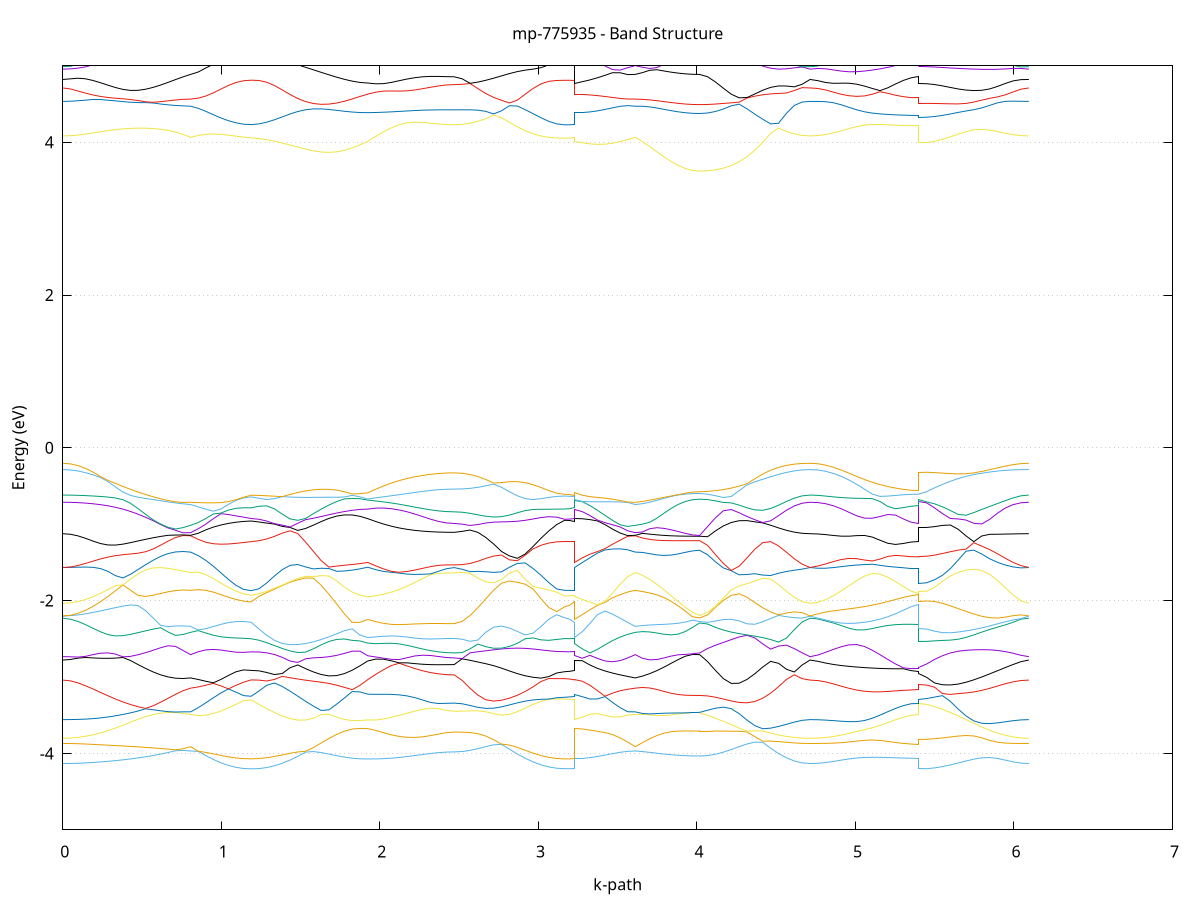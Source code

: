 set title 'mp-775935 - Band Structure'
set xlabel 'k-path'
set ylabel 'Energy (eV)'
set grid y
set yrange [-5:5]
set terminal png size 800,600
set output 'mp-775935_bands_gnuplot.png'
plot '-' using 1:2 with lines notitle, '-' using 1:2 with lines notitle, '-' using 1:2 with lines notitle, '-' using 1:2 with lines notitle, '-' using 1:2 with lines notitle, '-' using 1:2 with lines notitle, '-' using 1:2 with lines notitle, '-' using 1:2 with lines notitle, '-' using 1:2 with lines notitle, '-' using 1:2 with lines notitle, '-' using 1:2 with lines notitle, '-' using 1:2 with lines notitle, '-' using 1:2 with lines notitle, '-' using 1:2 with lines notitle, '-' using 1:2 with lines notitle, '-' using 1:2 with lines notitle, '-' using 1:2 with lines notitle, '-' using 1:2 with lines notitle, '-' using 1:2 with lines notitle, '-' using 1:2 with lines notitle, '-' using 1:2 with lines notitle, '-' using 1:2 with lines notitle, '-' using 1:2 with lines notitle, '-' using 1:2 with lines notitle, '-' using 1:2 with lines notitle, '-' using 1:2 with lines notitle, '-' using 1:2 with lines notitle, '-' using 1:2 with lines notitle, '-' using 1:2 with lines notitle, '-' using 1:2 with lines notitle, '-' using 1:2 with lines notitle, '-' using 1:2 with lines notitle, '-' using 1:2 with lines notitle, '-' using 1:2 with lines notitle, '-' using 1:2 with lines notitle, '-' using 1:2 with lines notitle, '-' using 1:2 with lines notitle, '-' using 1:2 with lines notitle, '-' using 1:2 with lines notitle, '-' using 1:2 with lines notitle, '-' using 1:2 with lines notitle, '-' using 1:2 with lines notitle, '-' using 1:2 with lines notitle, '-' using 1:2 with lines notitle, '-' using 1:2 with lines notitle, '-' using 1:2 with lines notitle, '-' using 1:2 with lines notitle, '-' using 1:2 with lines notitle, '-' using 1:2 with lines notitle, '-' using 1:2 with lines notitle, '-' using 1:2 with lines notitle, '-' using 1:2 with lines notitle, '-' using 1:2 with lines notitle, '-' using 1:2 with lines notitle, '-' using 1:2 with lines notitle, '-' using 1:2 with lines notitle, '-' using 1:2 with lines notitle, '-' using 1:2 with lines notitle, '-' using 1:2 with lines notitle, '-' using 1:2 with lines notitle, '-' using 1:2 with lines notitle, '-' using 1:2 with lines notitle, '-' using 1:2 with lines notitle, '-' using 1:2 with lines notitle
0.000000 -47.641172
0.047428 -47.641172
0.094856 -47.641172
0.142284 -47.641072
0.189713 -47.640972
0.237141 -47.640772
0.284569 -47.640572
0.331997 -47.640372
0.379425 -47.640172
0.426853 -47.639972
0.474281 -47.639672
0.521710 -47.639472
0.569138 -47.639272
0.616566 -47.638972
0.663994 -47.638772
0.711422 -47.638572
0.758850 -47.638372
0.806278 -47.638172
0.806278 -47.638172
0.854012 -47.637772
0.901745 -47.637272
0.949478 -47.636772
0.997211 -47.636172
1.044944 -47.635672
1.092677 -47.635272
1.140410 -47.634972
1.188143 -47.634772
1.188143 -47.634772
1.237190 -47.634672
1.286236 -47.634672
1.335283 -47.634672
1.384330 -47.634672
1.433376 -47.634772
1.482423 -47.634872
1.531470 -47.634972
1.580516 -47.635072
1.629563 -47.635172
1.678609 -47.635372
1.727656 -47.635572
1.776703 -47.635872
1.825749 -47.636072
1.874796 -47.636372
1.923843 -47.636772
1.923843 -47.636672
1.973401 -47.636472
2.022959 -47.636272
2.072517 -47.635972
2.122075 -47.635772
2.171632 -47.635472
2.221190 -47.635272
2.270748 -47.635072
2.320306 -47.634972
2.369864 -47.634772
2.419422 -47.634772
2.468980 -47.634672
2.468980 -47.634672
2.518736 -47.634672
2.568493 -47.634672
2.618249 -47.634672
2.668005 -47.634672
2.717761 -47.634672
2.767518 -47.634672
2.817274 -47.634672
2.867030 -47.634672
2.916787 -47.634672
2.966543 -47.634672
3.016299 -47.634672
3.066055 -47.634672
3.115812 -47.634672
3.165568 -47.634672
3.165568 -47.634672
3.197468 -47.634672
3.229368 -47.634772
3.229368 -47.636672
3.277101 -47.637272
3.324834 -47.637772
3.372567 -47.638172
3.420300 -47.638472
3.468034 -47.638672
3.515767 -47.638672
3.563500 -47.638472
3.611233 -47.638172
3.611233 -47.638172
3.656346 -47.638172
3.701459 -47.638172
3.746572 -47.638072
3.791685 -47.638072
3.836798 -47.638072
3.881911 -47.638072
3.927024 -47.638072
3.972138 -47.638072
4.017251 -47.638072
4.017251 -47.638072
4.067007 -47.638072
4.116763 -47.638172
4.166519 -47.638372
4.216276 -47.638672
4.266032 -47.638972
4.315788 -47.639272
4.365545 -47.639672
4.415301 -47.639972
4.465057 -47.640272
4.514813 -47.640572
4.564570 -47.640872
4.614326 -47.641072
4.664082 -47.641172
4.713838 -47.641172
4.713838 -47.641172
4.762852 -47.641172
4.811865 -47.641172
4.860879 -47.640972
4.909892 -47.640872
4.958906 -47.640672
5.007919 -47.640472
5.056933 -47.640272
5.105946 -47.640072
5.154960 -47.639872
5.203973 -47.639772
5.252987 -47.639572
5.302000 -47.639472
5.351014 -47.639372
5.400027 -47.639372
5.400027 -47.634772
5.449585 -47.634872
5.499142 -47.635072
5.548699 -47.635372
5.598256 -47.635872
5.647814 -47.636472
5.697371 -47.637172
5.746928 -47.637872
5.796486 -47.638572
5.846043 -47.639272
5.895600 -47.639972
5.945158 -47.640472
5.994715 -47.640872
6.044272 -47.641172
6.093830 -47.641172
e
0.000000 -47.508472
0.047428 -47.508272
0.094856 -47.507772
0.142284 -47.507072
0.189713 -47.505972
0.237141 -47.504672
0.284569 -47.503072
0.331997 -47.501272
0.379425 -47.499272
0.426853 -47.497072
0.474281 -47.494872
0.521710 -47.492472
0.569138 -47.490172
0.616566 -47.487772
0.663994 -47.485472
0.711422 -47.484172
0.758850 -47.486372
0.806278 -47.488472
0.806278 -47.488472
0.854012 -47.489472
0.901745 -47.490372
0.949478 -47.491272
0.997211 -47.492072
1.044944 -47.492672
1.092677 -47.493272
1.140410 -47.493672
1.188143 -47.494072
1.188143 -47.494072
1.237190 -47.493672
1.286236 -47.493172
1.335283 -47.492572
1.384330 -47.491872
1.433376 -47.490972
1.482423 -47.490072
1.531470 -47.488972
1.580516 -47.487872
1.629563 -47.486572
1.678609 -47.485572
1.727656 -47.486672
1.776703 -47.487872
1.825749 -47.489072
1.874796 -47.490372
1.923843 -47.491572
1.923843 -47.491572
1.973401 -47.494772
2.022959 -47.497972
2.072517 -47.501072
2.122075 -47.503972
2.171632 -47.506672
2.221190 -47.509072
2.270748 -47.511172
2.320306 -47.512872
2.369864 -47.514072
2.419422 -47.514872
2.468980 -47.515072
2.468980 -47.515072
2.518736 -47.514872
2.568493 -47.514372
2.618249 -47.513572
2.668005 -47.512472
2.717761 -47.510972
2.767518 -47.509272
2.817274 -47.507372
2.867030 -47.505272
2.916787 -47.502972
2.966543 -47.500672
3.016299 -47.498472
3.066055 -47.496472
3.115812 -47.494972
3.165568 -47.494472
3.165568 -47.494472
3.197468 -47.494372
3.229368 -47.494072
3.229368 -47.491572
3.277101 -47.489472
3.324834 -47.487572
3.372567 -47.485772
3.420300 -47.484072
3.468034 -47.484872
3.515767 -47.486172
3.563500 -47.487272
3.611233 -47.488472
3.611233 -47.488472
3.656346 -47.489672
3.701459 -47.490772
3.746572 -47.491672
3.791685 -47.492572
3.836798 -47.493272
3.881911 -47.493772
3.927024 -47.494172
3.972138 -47.494472
4.017251 -47.494472
4.017251 -47.494472
4.067007 -47.494872
4.116763 -47.495672
4.166519 -47.496972
4.216276 -47.498472
4.266032 -47.500072
4.315788 -47.501672
4.365545 -47.503172
4.415301 -47.504472
4.465057 -47.505672
4.514813 -47.506672
4.564570 -47.507372
4.614326 -47.507972
4.664082 -47.508272
4.713838 -47.508472
4.713838 -47.508472
4.762852 -47.508272
4.811865 -47.507872
4.860879 -47.507272
4.909892 -47.506272
4.958906 -47.505172
5.007919 -47.503772
5.056933 -47.502172
5.105946 -47.500372
5.154960 -47.498572
5.203973 -47.496572
5.252987 -47.494672
5.302000 -47.492972
5.351014 -47.491672
5.400027 -47.491272
5.400027 -47.496072
5.449585 -47.496472
5.499142 -47.497472
5.548699 -47.498772
5.598256 -47.500372
5.647814 -47.501872
5.697371 -47.503272
5.746928 -47.504572
5.796486 -47.505672
5.846043 -47.506572
5.895600 -47.507272
5.945158 -47.507772
5.994715 -47.508172
6.044272 -47.508372
6.093830 -47.508472
e
0.000000 -47.456272
0.047428 -47.456472
0.094856 -47.456972
0.142284 -47.457872
0.189713 -47.459072
0.237141 -47.460572
0.284569 -47.462372
0.331997 -47.464372
0.379425 -47.466572
0.426853 -47.468972
0.474281 -47.471572
0.521710 -47.474072
0.569138 -47.476672
0.616566 -47.479272
0.663994 -47.481772
0.711422 -47.483372
0.758850 -47.481372
0.806278 -47.479472
0.806278 -47.479472
0.854012 -47.478872
0.901745 -47.478472
0.949478 -47.478072
0.997211 -47.477872
1.044944 -47.477772
1.092677 -47.477672
1.140410 -47.477472
1.188143 -47.477372
1.188143 -47.477372
1.237190 -47.477772
1.286236 -47.478272
1.335283 -47.478872
1.384330 -47.479672
1.433376 -47.480472
1.482423 -47.481372
1.531470 -47.482272
1.580516 -47.483272
1.629563 -47.484372
1.678609 -47.485272
1.727656 -47.483872
1.776703 -47.482472
1.825749 -47.480972
1.874796 -47.479472
1.923843 -47.477872
1.923843 -47.477872
1.973401 -47.474972
2.022959 -47.471972
2.072517 -47.469172
2.122075 -47.466472
2.171632 -47.463972
2.221190 -47.461772
2.270748 -47.459872
2.320306 -47.458372
2.369864 -47.457172
2.419422 -47.456572
2.468980 -47.456272
2.468980 -47.456272
2.518736 -47.456472
2.568493 -47.456972
2.618249 -47.457772
2.668005 -47.458972
2.717761 -47.460372
2.767518 -47.462072
2.817274 -47.464072
2.867030 -47.466172
2.916787 -47.468472
2.966543 -47.470772
3.016299 -47.472972
3.066055 -47.475072
3.115812 -47.476472
3.165568 -47.477072
3.165568 -47.477072
3.197468 -47.477072
3.229368 -47.477372
3.229368 -47.477872
3.277101 -47.479372
3.324834 -47.480772
3.372567 -47.482172
3.420300 -47.483572
3.468034 -47.482572
3.515767 -47.481372
3.563500 -47.480272
3.611233 -47.479472
3.611233 -47.479472
3.656346 -47.478272
3.701459 -47.477172
3.746572 -47.476272
3.791685 -47.475372
3.836798 -47.474772
3.881911 -47.474172
3.927024 -47.473772
3.972138 -47.473572
4.017251 -47.473472
4.017251 -47.473472
4.067007 -47.473172
4.116763 -47.472172
4.166519 -47.470672
4.216276 -47.468872
4.266032 -47.466972
4.315788 -47.465072
4.365545 -47.463272
4.415301 -47.461472
4.465057 -47.459972
4.514813 -47.458672
4.564570 -47.457672
4.614326 -47.456872
4.664082 -47.456472
4.713838 -47.456272
4.713838 -47.456272
4.762852 -47.456472
4.811865 -47.456872
4.860879 -47.457672
4.909892 -47.458772
4.958906 -47.460172
5.007919 -47.461772
5.056933 -47.463572
5.105946 -47.465472
5.154960 -47.467572
5.203973 -47.469772
5.252987 -47.471772
5.302000 -47.473672
5.351014 -47.474972
5.400027 -47.475472
5.400027 -47.475372
5.449585 -47.474972
5.499142 -47.473772
5.548699 -47.471972
5.598256 -47.469972
5.647814 -47.467772
5.697371 -47.465672
5.746928 -47.463672
5.796486 -47.461772
5.846043 -47.460172
5.895600 -47.458772
5.945158 -47.457672
5.994715 -47.456872
6.044272 -47.456472
6.093830 -47.456272
e
0.000000 -26.246472
0.047428 -26.246572
0.094856 -26.246972
0.142284 -26.247672
0.189713 -26.248572
0.237141 -26.249872
0.284569 -26.251472
0.331997 -26.253372
0.379425 -26.255672
0.426853 -26.258272
0.474281 -26.261072
0.521710 -26.264072
0.569138 -26.267072
0.616566 -26.269972
0.663994 -26.272672
0.711422 -26.274872
0.758850 -26.276472
0.806278 -26.277172
0.806278 -26.277172
0.854012 -26.282372
0.901745 -26.284372
0.949478 -26.283372
0.997211 -26.279872
1.044944 -26.274572
1.092677 -26.268072
1.140410 -26.261472
1.188143 -26.255872
1.188143 -26.255872
1.237190 -26.254472
1.286236 -26.251572
1.335283 -26.247272
1.384330 -26.241672
1.433376 -26.234872
1.482423 -26.227072
1.531470 -26.218572
1.580516 -26.209572
1.629563 -26.200372
1.678609 -26.191172
1.727656 -26.182472
1.776703 -26.174272
1.825749 -26.167072
1.874796 -26.161272
1.923843 -26.157372
1.923843 -26.157372
1.973401 -26.160372
2.022959 -26.164472
2.072517 -26.168572
2.122075 -26.172272
2.171632 -26.175572
2.221190 -26.178272
2.270748 -26.180572
2.320306 -26.182172
2.369864 -26.183372
2.419422 -26.184072
2.468980 -26.184372
2.468980 -26.184372
2.518736 -26.184872
2.568493 -26.186572
2.618249 -26.189572
2.668005 -26.193772
2.717761 -26.199372
2.767518 -26.206172
2.817274 -26.213972
2.867030 -26.222172
2.916787 -26.230272
2.966543 -26.237772
3.016299 -26.244172
3.066055 -26.249072
3.115812 -26.252172
3.165568 -26.253172
3.165568 -26.253172
3.197468 -26.253872
3.229368 -26.255872
3.229368 -26.157372
3.277101 -26.159072
3.324834 -26.175572
3.372567 -26.198272
3.420300 -26.220472
3.468034 -26.239872
3.515767 -26.255972
3.563500 -26.268372
3.611233 -26.277172
3.611233 -26.277172
3.656346 -26.274172
3.701459 -26.271072
3.746572 -26.267772
3.791685 -26.264672
3.836798 -26.261772
3.881911 -26.259372
3.927024 -26.257472
3.972138 -26.256272
4.017251 -26.255872
4.017251 -26.255872
4.067007 -26.255572
4.116763 -26.254572
4.166519 -26.252972
4.216276 -26.251172
4.266032 -26.249272
4.315788 -26.247472
4.365545 -26.246072
4.415301 -26.245272
4.465057 -26.244972
4.514813 -26.245072
4.564570 -26.245472
4.614326 -26.245972
4.664082 -26.246372
4.713838 -26.246472
4.713838 -26.246472
4.762852 -26.246372
4.811865 -26.245972
4.860879 -26.245272
4.909892 -26.244272
4.958906 -26.242772
5.007919 -26.240872
5.056933 -26.238572
5.105946 -26.235972
5.154960 -26.233272
5.203973 -26.230672
5.252987 -26.228372
5.302000 -26.226472
5.351014 -26.225372
5.400027 -26.224972
5.400027 -26.249672
5.449585 -26.249172
5.499142 -26.247972
5.548699 -26.246172
5.598256 -26.244272
5.647814 -26.242872
5.697371 -26.242372
5.746928 -26.242872
5.796486 -26.243972
5.846043 -26.245272
5.895600 -26.246272
5.945158 -26.246672
5.994715 -26.246672
6.044272 -26.246572
6.093830 -26.246472
e
0.000000 -26.047072
0.047428 -26.045172
0.094856 -26.039672
0.142284 -26.030572
0.189713 -26.017972
0.237141 -26.002272
0.284569 -25.984072
0.331997 -25.986872
0.379425 -25.989672
0.426853 -25.992472
0.474281 -25.995072
0.521710 -25.997572
0.569138 -26.000072
0.616566 -26.002472
0.663994 -26.005172
0.711422 -26.008172
0.758850 -26.011872
0.806278 -26.016672
0.806278 -26.016672
0.854012 -26.009872
0.901745 -26.008472
0.949478 -26.012172
0.997211 -26.027072
1.044944 -26.040072
1.092677 -26.050172
1.140410 -26.057072
1.188143 -26.065272
1.188143 -26.065272
1.237190 -26.062372
1.286236 -26.060172
1.335283 -26.058572
1.384330 -26.057572
1.433376 -26.056972
1.482423 -26.056772
1.531470 -26.056972
1.580516 -26.057272
1.629563 -26.057972
1.678609 -26.059072
1.727656 -26.060972
1.776703 -26.063872
1.825749 -26.067972
1.874796 -26.072972
1.923843 -26.077972
1.923843 -26.077972
1.973401 -26.054772
2.022959 -26.042172
2.072517 -26.066272
2.122075 -26.089672
2.171632 -26.111772
2.221190 -26.131672
2.270748 -26.148872
2.320306 -26.162772
2.369864 -26.172972
2.419422 -26.179272
2.468980 -26.181372
2.468980 -26.181372
2.518736 -26.180972
2.568493 -26.179772
2.618249 -26.177772
2.668005 -26.174672
2.717761 -26.170472
2.767518 -26.164972
2.817274 -26.158072
2.867030 -26.149772
2.916787 -26.139772
2.966543 -26.128272
3.016299 -26.115272
3.066055 -26.100772
3.115812 -26.085172
3.165568 -26.072772
3.165568 -26.072772
3.197468 -26.070872
3.229368 -26.065272
3.229368 -26.077972
3.277101 -26.096772
3.324834 -26.096672
3.372567 -26.086172
3.420300 -26.072072
3.468034 -26.056872
3.515767 -26.041672
3.563500 -26.027772
3.611233 -26.016672
3.611233 -26.016672
3.656346 -26.025172
3.701459 -26.032772
3.746572 -26.039372
3.791685 -26.044872
3.836798 -26.049272
3.881911 -26.052672
3.927024 -26.055072
3.972138 -26.056472
4.017251 -26.056872
4.017251 -26.056872
4.067007 -26.057172
4.116763 -26.057872
4.166519 -26.058972
4.216276 -26.060072
4.266032 -26.060972
4.315788 -26.061272
4.365545 -26.060872
4.415301 -26.059572
4.465057 -26.057472
4.514813 -26.054772
4.564570 -26.051872
4.614326 -26.049372
4.664082 -26.047672
4.713838 -26.047072
4.713838 -26.047072
4.762852 -26.046072
4.811865 -26.043072
4.860879 -26.038472
4.909892 -26.032672
4.958906 -26.026572
5.007919 -26.021972
5.056933 -26.021372
5.105946 -26.023872
5.154960 -26.026972
5.203973 -26.029672
5.252987 -26.031772
5.302000 -26.033272
5.351014 -26.034172
5.400027 -26.034372
5.400027 -26.021072
5.449585 -26.026072
5.499142 -26.038872
5.548699 -26.055072
5.598256 -26.070572
5.647814 -26.082672
5.697371 -26.089872
5.746928 -26.091872
5.796486 -26.088872
5.846043 -26.082072
5.895600 -26.072972
5.945158 -26.063072
5.994715 -26.054472
6.044272 -26.048872
6.093830 -26.047072
e
0.000000 -25.973772
0.047428 -25.974172
0.094856 -25.975172
0.142284 -25.976772
0.189713 -25.978872
0.237141 -25.981372
0.284569 -25.983872
0.331997 -25.963872
0.379425 -25.948372
0.426853 -25.945572
0.474281 -25.946172
0.521710 -25.947372
0.569138 -25.948772
0.616566 -25.950172
0.663994 -25.951372
0.711422 -25.952472
0.758850 -25.953372
0.806278 -25.953872
0.806278 -25.953872
0.854012 -25.974172
0.901745 -25.993572
0.949478 -26.011472
0.997211 -26.020172
1.044944 -26.030972
1.092677 -26.043072
1.140410 -26.055072
1.188143 -26.060672
1.188143 -26.060672
1.237190 -26.060572
1.286236 -26.059172
1.335283 -26.056472
1.384330 -26.052572
1.433376 -26.047772
1.482423 -26.042072
1.531470 -26.035772
1.580516 -26.029172
1.629563 -26.022472
1.678609 -26.015972
1.727656 -26.009972
1.776703 -26.004872
1.825749 -26.000572
1.874796 -25.997572
1.923843 -25.995572
1.923843 -25.995572
1.973401 -26.018372
2.022959 -26.030072
2.072517 -26.005472
2.122075 -25.981972
2.171632 -25.960272
2.221190 -25.940872
2.270748 -25.924072
2.320306 -25.909872
2.369864 -25.898372
2.419422 -25.889972
2.468980 -25.886272
2.468980 -25.886272
2.518736 -25.887072
2.568493 -25.889472
2.618249 -25.893872
2.668005 -25.900872
2.717761 -25.910572
2.767518 -25.923072
2.817274 -25.937872
2.867030 -25.954472
2.916787 -25.972472
2.966543 -25.991372
3.016299 -26.010572
3.066055 -26.029672
3.115812 -26.048072
3.165568 -26.061472
3.165568 -26.061472
3.197468 -26.061272
3.229368 -26.060672
3.229368 -25.995572
3.277101 -25.970872
3.324834 -25.946472
3.372567 -25.924672
3.420300 -25.910072
3.468034 -25.907572
3.515767 -25.917272
3.563500 -25.934072
3.611233 -25.953872
3.611233 -25.953872
3.656346 -25.945072
3.701459 -25.935872
3.746572 -25.927172
3.791685 -25.939472
3.836798 -25.949972
3.881911 -25.958572
3.927024 -25.964872
3.972138 -25.968672
4.017251 -25.969972
4.017251 -25.969972
4.067007 -25.973172
4.116763 -25.980872
4.166519 -25.990372
4.216276 -25.999472
4.266032 -26.007072
4.315788 -26.012372
4.365545 -26.015072
4.415301 -26.015072
4.465057 -26.012172
4.514813 -26.006672
4.564570 -25.998672
4.614326 -25.988872
4.664082 -25.978972
4.713838 -25.973772
4.713838 -25.973772
4.762852 -25.975872
4.811865 -25.980872
4.860879 -25.987172
4.909892 -25.993572
4.958906 -25.999072
5.007919 -26.002072
5.056933 -26.000272
5.105946 -25.995072
5.154960 -25.989172
5.203973 -25.983672
5.252987 -25.979272
5.302000 -25.975972
5.351014 -25.973972
5.400027 -25.973372
5.400027 -25.898872
5.449585 -25.904272
5.499142 -25.910772
5.548699 -25.913972
5.598256 -25.914772
5.647814 -25.914572
5.697371 -25.914872
5.746928 -25.918672
5.796486 -25.929172
5.846043 -25.942872
5.895600 -25.955972
5.945158 -25.966472
5.994715 -25.972572
6.044272 -25.974172
6.093830 -25.973772
e
0.000000 -25.935172
0.047428 -25.935272
0.094856 -25.935472
0.142284 -25.935872
0.189713 -25.936372
0.237141 -25.936972
0.284569 -25.937472
0.331997 -25.937072
0.379425 -25.929972
0.426853 -25.908572
0.474281 -25.882372
0.521710 -25.854572
0.569138 -25.829272
0.616566 -25.830372
0.663994 -25.836372
0.711422 -25.848672
0.758850 -25.865072
0.806278 -25.882172
0.806278 -25.882172
0.854012 -25.877472
0.901745 -25.869972
0.949478 -25.861572
0.997211 -25.855572
1.044944 -25.853572
1.092677 -25.854072
1.140410 -25.854972
1.188143 -25.855672
1.188143 -25.855672
1.237190 -25.856172
1.286236 -25.856872
1.335283 -25.857772
1.384330 -25.859272
1.433376 -25.861572
1.482423 -25.865072
1.531470 -25.869672
1.580516 -25.875372
1.629563 -25.881372
1.678609 -25.886972
1.727656 -25.891172
1.776703 -25.893172
1.825749 -25.892172
1.874796 -25.888072
1.923843 -25.881072
1.923843 -25.881072
1.973401 -25.874872
2.022959 -25.870172
2.072517 -25.866672
2.122075 -25.864272
2.171632 -25.862972
2.221190 -25.862772
2.270748 -25.863472
2.320306 -25.865072
2.369864 -25.867672
2.419422 -25.870772
2.468980 -25.872672
2.468980 -25.872672
2.518736 -25.873172
2.568493 -25.874472
2.618249 -25.876072
2.668005 -25.877372
2.717761 -25.877772
2.767518 -25.876972
2.817274 -25.874872
2.867030 -25.871772
2.916787 -25.868072
2.966543 -25.864272
3.016299 -25.860772
3.066055 -25.858072
3.115812 -25.856372
3.165568 -25.855772
3.165568 -25.855772
3.197468 -25.855772
3.229368 -25.855672
3.229368 -25.881072
3.277101 -25.880272
3.324834 -25.880172
3.372567 -25.880772
3.420300 -25.881872
3.468034 -25.883172
3.515767 -25.884172
3.563500 -25.884172
3.611233 -25.882172
3.611233 -25.882172
3.656346 -25.898272
3.701459 -25.913372
3.746572 -25.926272
3.791685 -25.916572
3.836798 -25.906872
3.881911 -25.897872
3.927024 -25.890172
3.972138 -25.884872
4.017251 -25.882872
4.017251 -25.882872
4.067007 -25.879372
4.116763 -25.870472
4.166519 -25.859872
4.216276 -25.850472
4.266032 -25.844472
4.315788 -25.843072
4.365545 -25.846872
4.415301 -25.855472
4.465057 -25.867672
4.514813 -25.882572
4.564570 -25.898672
4.614326 -25.914772
4.664082 -25.928672
4.713838 -25.935172
4.713838 -25.935172
4.762852 -25.933272
4.811865 -25.928772
4.860879 -25.923172
4.909892 -25.917572
4.958906 -25.912572
5.007919 -25.908272
5.056933 -25.904872
5.105946 -25.902072
5.154960 -25.899872
5.203973 -25.898172
5.252987 -25.896772
5.302000 -25.895772
5.351014 -25.895072
5.400027 -25.894872
5.400027 -25.863972
5.449585 -25.853172
5.499142 -25.839772
5.548699 -25.843772
5.598256 -25.854872
5.647814 -25.868472
5.697371 -25.882472
5.746928 -25.893672
5.796486 -25.899072
5.846043 -25.901772
5.895600 -25.905772
5.945158 -25.912772
5.994715 -25.922172
6.044272 -25.931172
6.093830 -25.935172
e
0.000000 -25.857272
0.047428 -25.856972
0.094856 -25.855972
0.142284 -25.854272
0.189713 -25.852072
0.237141 -25.849472
0.284569 -25.846472
0.331997 -25.843172
0.379425 -25.839772
0.426853 -25.836372
0.474281 -25.833272
0.521710 -25.830672
0.569138 -25.826272
0.616566 -25.798172
0.663994 -25.774672
0.711422 -25.783072
0.758850 -25.785672
0.806278 -25.785272
0.806278 -25.785272
0.854012 -25.794372
0.901745 -25.801272
0.949478 -25.804172
0.997211 -25.800272
1.044944 -25.789172
1.092677 -25.774172
1.140410 -25.759072
1.188143 -25.748072
1.188143 -25.748072
1.237190 -25.746272
1.286236 -25.746572
1.335283 -25.748572
1.384330 -25.751572
1.433376 -25.754572
1.482423 -25.756672
1.531470 -25.757372
1.580516 -25.756472
1.629563 -25.754072
1.678609 -25.750572
1.727656 -25.746272
1.776703 -25.741672
1.825749 -25.736972
1.874796 -25.732372
1.923843 -25.730472
1.923843 -25.730472
1.973401 -25.741372
2.022959 -25.750972
2.072517 -25.758972
2.122075 -25.765472
2.171632 -25.770672
2.221190 -25.774672
2.270748 -25.777772
2.320306 -25.780072
2.369864 -25.781572
2.419422 -25.782472
2.468980 -25.782772
2.468980 -25.782772
2.518736 -25.782872
2.568493 -25.783072
2.618249 -25.782872
2.668005 -25.781672
2.717761 -25.779272
2.767518 -25.775572
2.817274 -25.770872
2.867030 -25.765672
2.916787 -25.760272
2.966543 -25.755372
3.016299 -25.751072
3.066055 -25.747772
3.115812 -25.745772
3.165568 -25.745072
3.165568 -25.745072
3.197468 -25.745772
3.229368 -25.748072
3.229368 -25.730472
3.277101 -25.729972
3.324834 -25.746572
3.372567 -25.763372
3.420300 -25.772572
3.468034 -25.769372
3.515767 -25.765072
3.563500 -25.775172
3.611233 -25.785272
3.611233 -25.785272
3.656346 -25.779972
3.701459 -25.775272
3.746572 -25.771072
3.791685 -25.767572
3.836798 -25.764672
3.881911 -25.765072
3.927024 -25.773772
3.972138 -25.779772
4.017251 -25.781872
4.017251 -25.781872
4.067007 -25.787172
4.116763 -25.796872
4.166519 -25.806572
4.216276 -25.815572
4.266032 -25.823572
4.315788 -25.830572
4.365545 -25.836672
4.415301 -25.841872
4.465057 -25.846272
4.514813 -25.850072
4.564570 -25.853072
4.614326 -25.855372
4.664082 -25.856772
4.713838 -25.857272
4.713838 -25.857272
4.762852 -25.856672
4.811865 -25.854872
4.860879 -25.851672
4.909892 -25.846872
4.958906 -25.840472
5.007919 -25.832272
5.056933 -25.822272
5.105946 -25.810572
5.154960 -25.797272
5.203973 -25.782672
5.252987 -25.767172
5.302000 -25.751472
5.351014 -25.737372
5.400027 -25.730272
5.400027 -25.819272
5.449585 -25.820172
5.499142 -25.816772
5.548699 -25.801972
5.598256 -25.794072
5.647814 -25.795172
5.697371 -25.801572
5.746928 -25.811072
5.796486 -25.822172
5.846043 -25.833572
5.895600 -25.843572
5.945158 -25.850772
5.994715 -25.854972
6.044272 -25.856772
6.093830 -25.857272
e
0.000000 -25.643072
0.047428 -25.643272
0.094856 -25.643672
0.142284 -25.644372
0.189713 -25.645372
0.237141 -25.646772
0.284569 -25.648372
0.331997 -25.650272
0.379425 -25.656472
0.426853 -25.673772
0.474281 -25.693872
0.521710 -25.715872
0.569138 -25.738372
0.616566 -25.758972
0.663994 -25.770872
0.711422 -25.745372
0.758850 -25.723172
0.806278 -25.707372
0.806278 -25.707372
0.854012 -25.683972
0.901745 -25.665172
0.949478 -25.654472
0.997211 -25.647172
1.044944 -25.640972
1.092677 -25.635372
1.140410 -25.636572
1.188143 -25.646572
1.188143 -25.646572
1.237190 -25.648072
1.286236 -25.646872
1.335283 -25.648372
1.384330 -25.657272
1.433376 -25.666572
1.482423 -25.676072
1.531470 -25.685472
1.580516 -25.694672
1.629563 -25.703172
1.678609 -25.710672
1.727656 -25.717072
1.776703 -25.722072
1.825749 -25.725572
1.874796 -25.727972
1.923843 -25.728072
1.923843 -25.728072
1.973401 -25.723672
2.022959 -25.720272
2.072517 -25.717872
2.122075 -25.716472
2.171632 -25.715872
2.221190 -25.715772
2.270748 -25.715772
2.320306 -25.715872
2.369864 -25.715972
2.419422 -25.715972
2.468980 -25.715972
2.468980 -25.715972
2.518736 -25.716072
2.568493 -25.716372
2.618249 -25.716272
2.668005 -25.715572
2.717761 -25.713872
2.767518 -25.710872
2.817274 -25.706372
2.867030 -25.700372
2.916787 -25.692872
2.966543 -25.683872
3.016299 -25.673772
3.066055 -25.663072
3.115812 -25.653472
3.165568 -25.648772
3.165568 -25.648772
3.197468 -25.648172
3.229368 -25.646572
3.229368 -25.728072
3.277101 -25.727172
3.324834 -25.733872
3.372567 -25.739572
3.420300 -25.746872
3.468034 -25.755472
3.515767 -25.753972
3.563500 -25.731772
3.611233 -25.707372
3.611233 -25.707372
3.656346 -25.711972
3.701459 -25.721072
3.746572 -25.731972
3.791685 -25.743472
3.836798 -25.754672
3.881911 -25.762472
3.927024 -25.760872
3.972138 -25.759972
4.017251 -25.759572
4.017251 -25.759572
4.067007 -25.753772
4.116763 -25.742772
4.166519 -25.730672
4.216276 -25.718572
4.266032 -25.707072
4.315788 -25.696172
4.365545 -25.686172
4.415301 -25.677072
4.465057 -25.668772
4.514813 -25.661372
4.564570 -25.654672
4.614326 -25.648972
4.664082 -25.644772
4.713838 -25.643072
4.713838 -25.643072
4.762852 -25.643772
4.811865 -25.645672
4.860879 -25.648972
4.909892 -25.653572
4.958906 -25.659572
5.007919 -25.666772
5.056933 -25.674872
5.105946 -25.683672
5.154960 -25.692672
5.203973 -25.701372
5.252987 -25.708972
5.302000 -25.714972
5.351014 -25.719072
5.400027 -25.720772
5.400027 -25.752972
5.449585 -25.752072
5.499142 -25.748272
5.548699 -25.737372
5.598256 -25.714872
5.647814 -25.684872
5.697371 -25.655272
5.746928 -25.637172
5.796486 -25.634972
5.846043 -25.636772
5.895600 -25.638872
5.945158 -25.640772
5.994715 -25.642072
6.044272 -25.642872
6.093830 -25.643072
e
0.000000 -25.610772
0.047428 -25.611272
0.094856 -25.612572
0.142284 -25.614972
0.189713 -25.618672
0.237141 -25.624172
0.284569 -25.631972
0.331997 -25.642572
0.379425 -25.652472
0.426853 -25.654872
0.474281 -25.657672
0.521710 -25.660572
0.569138 -25.663672
0.616566 -25.666972
0.663994 -25.670072
0.711422 -25.672772
0.758850 -25.673972
0.806278 -25.670972
0.806278 -25.670972
0.854012 -25.663172
0.901745 -25.653072
0.949478 -25.638372
0.997211 -25.624472
1.044944 -25.613972
1.092677 -25.622072
1.140410 -25.630572
1.188143 -25.626472
1.188143 -25.626472
1.237190 -25.632772
1.286236 -25.640172
1.335283 -25.643072
1.384330 -25.637172
1.433376 -25.629972
1.482423 -25.621772
1.531470 -25.613172
1.580516 -25.619572
1.629563 -25.628472
1.678609 -25.638872
1.727656 -25.650472
1.776703 -25.663372
1.825749 -25.677272
1.874796 -25.691572
1.923843 -25.704772
1.923843 -25.704772
1.973401 -25.694672
2.022959 -25.684072
2.072517 -25.673572
2.122075 -25.663272
2.171632 -25.653472
2.221190 -25.644072
2.270748 -25.635172
2.320306 -25.626972
2.369864 -25.619672
2.419422 -25.613772
2.468980 -25.611272
2.468980 -25.611272
2.518736 -25.609972
2.568493 -25.606472
2.618249 -25.601472
2.668005 -25.596072
2.717761 -25.593672
2.767518 -25.595772
2.817274 -25.597972
2.867030 -25.600072
2.916787 -25.602172
2.966543 -25.603872
3.016299 -25.605372
3.066055 -25.607272
3.115812 -25.615472
3.165568 -25.619572
3.165568 -25.619572
3.197468 -25.621672
3.229368 -25.626472
3.229368 -25.704772
3.277101 -25.721572
3.324834 -25.714972
3.372567 -25.707672
3.420300 -25.700272
3.468034 -25.692972
3.515767 -25.685672
3.563500 -25.678372
3.611233 -25.670972
3.611233 -25.670972
3.656346 -25.665172
3.701459 -25.656072
3.746572 -25.646672
3.791685 -25.638072
3.836798 -25.630772
3.881911 -25.624872
3.927024 -25.620572
3.972138 -25.617972
4.017251 -25.617172
4.017251 -25.617172
4.067007 -25.617472
4.116763 -25.618172
4.166519 -25.618672
4.216276 -25.618172
4.266032 -25.615672
4.315788 -25.610472
4.365545 -25.602672
4.415301 -25.592872
4.465057 -25.582172
4.514813 -25.589772
4.564570 -25.597372
4.614326 -25.604072
4.664082 -25.608872
4.713838 -25.610772
4.713838 -25.610772
4.762852 -25.610772
4.811865 -25.610772
4.860879 -25.610972
4.909892 -25.611472
4.958906 -25.612672
5.007919 -25.615072
5.056933 -25.618872
5.105946 -25.624772
5.154960 -25.632972
5.203973 -25.643572
5.252987 -25.656172
5.302000 -25.669872
5.351014 -25.682772
5.400027 -25.689172
5.400027 -25.617572
5.449585 -25.617572
5.499142 -25.617672
5.548699 -25.617872
5.598256 -25.618472
5.647814 -25.619172
5.697371 -25.618972
5.746928 -25.611772
5.796486 -25.603172
5.846043 -25.603772
5.895600 -25.605772
5.945158 -25.607672
5.994715 -25.609372
6.044272 -25.610472
6.093830 -25.610772
e
0.000000 -25.549472
0.047428 -25.549172
0.094856 -25.548272
0.142284 -25.546872
0.189713 -25.544772
0.237141 -25.542172
0.284569 -25.538972
0.331997 -25.535172
0.379425 -25.530872
0.426853 -25.525972
0.474281 -25.523372
0.521710 -25.528872
0.569138 -25.532872
0.616566 -25.535672
0.663994 -25.537672
0.711422 -25.538972
0.758850 -25.539872
0.806278 -25.540572
0.806278 -25.540572
0.854012 -25.549972
0.901745 -25.561472
0.949478 -25.574972
0.997211 -25.589972
1.044944 -25.605972
1.092677 -25.607372
1.140410 -25.603972
1.188143 -25.603472
1.188143 -25.603472
1.237190 -25.600372
1.286236 -25.598572
1.335283 -25.598172
1.384330 -25.599272
1.433376 -25.602072
1.482423 -25.606372
1.531470 -25.612172
1.580516 -25.604272
1.629563 -25.595372
1.678609 -25.586572
1.727656 -25.577872
1.776703 -25.569372
1.825749 -25.561072
1.874796 -25.552872
1.923843 -25.544872
1.923843 -25.544872
1.973401 -25.542972
2.022959 -25.539072
2.072517 -25.533272
2.122075 -25.536972
2.171632 -25.546372
2.221190 -25.555472
2.270748 -25.564172
2.320306 -25.572272
2.369864 -25.579572
2.419422 -25.585372
2.468980 -25.587872
2.468980 -25.587872
2.518736 -25.588172
2.568493 -25.588972
2.618249 -25.590172
2.668005 -25.591772
2.717761 -25.590972
2.767518 -25.587172
2.817274 -25.585172
2.867030 -25.585372
2.916787 -25.587772
2.966543 -25.592472
3.016299 -25.599172
3.066055 -25.606472
3.115812 -25.607172
3.165568 -25.607372
3.165568 -25.607372
3.197468 -25.606072
3.229368 -25.603472
3.229368 -25.544872
3.277101 -25.538372
3.324834 -25.532872
3.372567 -25.528872
3.420300 -25.526672
3.468034 -25.526572
3.515767 -25.528872
3.563500 -25.533472
3.611233 -25.540572
3.611233 -25.540572
3.656346 -25.537672
3.701459 -25.535072
3.746572 -25.532872
3.791685 -25.530872
3.836798 -25.529272
3.881911 -25.528072
3.927024 -25.527172
3.972138 -25.526572
4.017251 -25.526372
4.017251 -25.526372
4.067007 -25.527472
4.116763 -25.530472
4.166519 -25.535272
4.216276 -25.541372
4.266032 -25.548572
4.315788 -25.556372
4.365545 -25.564672
4.415301 -25.573172
4.465057 -25.581672
4.514813 -25.571772
4.564570 -25.562572
4.614326 -25.555472
4.664082 -25.550972
4.713838 -25.549472
4.713838 -25.549472
4.762852 -25.549572
4.811865 -25.550072
4.860879 -25.550872
4.909892 -25.551772
4.958906 -25.552672
5.007919 -25.553672
5.056933 -25.554772
5.105946 -25.555872
5.154960 -25.557072
5.203973 -25.558072
5.252987 -25.558872
5.302000 -25.559472
5.351014 -25.559772
5.400027 -25.559872
5.400027 -25.561672
5.449585 -25.563272
5.499142 -25.567572
5.548699 -25.573172
5.598256 -25.579272
5.647814 -25.584972
5.697371 -25.589572
5.746928 -25.591772
5.796486 -25.584372
5.846043 -25.570272
5.895600 -25.560472
5.945158 -25.554672
5.994715 -25.551472
6.044272 -25.549872
6.093830 -25.549472
e
0.000000 -25.433072
0.047428 -25.434772
0.094856 -25.439672
0.142284 -25.447472
0.189713 -25.457772
0.237141 -25.469772
0.284569 -25.482572
0.331997 -25.495072
0.379425 -25.506472
0.426853 -25.515972
0.474281 -25.520772
0.521710 -25.515072
0.569138 -25.509172
0.616566 -25.503172
0.663994 -25.496972
0.711422 -25.490872
0.758850 -25.484872
0.806278 -25.479172
0.806278 -25.479172
0.854012 -25.476672
0.901745 -25.473272
0.949478 -25.468972
0.997211 -25.463672
1.044944 -25.457772
1.092677 -25.451872
1.140410 -25.446772
1.188143 -25.442972
1.188143 -25.442972
1.237190 -25.444372
1.286236 -25.446272
1.335283 -25.448672
1.384330 -25.451572
1.433376 -25.454872
1.482423 -25.458572
1.531470 -25.462572
1.580516 -25.466872
1.629563 -25.471272
1.678609 -25.475872
1.727656 -25.480572
1.776703 -25.485272
1.825749 -25.490072
1.874796 -25.494772
1.923843 -25.499372
1.923843 -25.499372
1.973401 -25.508472
2.022959 -25.517872
2.072517 -25.527472
2.122075 -25.525972
2.171632 -25.517772
2.221190 -25.509372
2.270748 -25.501372
2.320306 -25.494372
2.369864 -25.489072
2.419422 -25.485672
2.468980 -25.484572
2.468980 -25.484572
2.518736 -25.483872
2.568493 -25.481872
2.618249 -25.478772
2.668005 -25.474772
2.717761 -25.470172
2.767518 -25.465272
2.817274 -25.460372
2.867030 -25.455672
2.916787 -25.451372
2.966543 -25.447672
3.016299 -25.444572
3.066055 -25.442372
3.115812 -25.440972
3.165568 -25.440572
3.165568 -25.440572
3.197468 -25.441172
3.229368 -25.442972
3.229368 -25.499372
3.277101 -25.495272
3.324834 -25.491872
3.372567 -25.489072
3.420300 -25.486772
3.468034 -25.484872
3.515767 -25.483072
3.563500 -25.481272
3.611233 -25.479172
3.611233 -25.479172
3.656346 -25.475272
3.701459 -25.471672
3.746572 -25.468472
3.791685 -25.465672
3.836798 -25.463372
3.881911 -25.461572
3.927024 -25.460172
3.972138 -25.459372
4.017251 -25.459072
4.017251 -25.459072
4.067007 -25.458572
4.116763 -25.457172
4.166519 -25.455072
4.216276 -25.452572
4.266032 -25.449772
4.315788 -25.446972
4.365545 -25.444272
4.415301 -25.441672
4.465057 -25.439272
4.514813 -25.437172
4.564570 -25.435472
4.614326 -25.434172
4.664082 -25.433372
4.713838 -25.433072
4.713838 -25.433072
4.762852 -25.434172
4.811865 -25.437272
4.860879 -25.442172
4.909892 -25.448472
4.958906 -25.455772
5.007919 -25.463372
5.056933 -25.470572
5.105946 -25.476772
5.154960 -25.481572
5.203973 -25.484972
5.252987 -25.486972
5.302000 -25.488172
5.351014 -25.488672
5.400027 -25.488872
5.400027 -25.531972
5.449585 -25.530972
5.499142 -25.528572
5.548699 -25.525572
5.598256 -25.522372
5.647814 -25.518872
5.697371 -25.514472
5.746928 -25.508372
5.796486 -25.499272
5.846043 -25.486372
5.895600 -25.470972
5.945158 -25.455872
5.994715 -25.443672
6.044272 -25.435772
6.093830 -25.433072
e
0.000000 -16.906072
0.047428 -16.903072
0.094856 -16.894172
0.142284 -16.879572
0.189713 -16.859672
0.237141 -16.834872
0.284569 -16.805772
0.331997 -16.772972
0.379425 -16.737072
0.426853 -16.699072
0.474281 -16.659572
0.521710 -16.619272
0.569138 -16.578772
0.616566 -16.538772
0.663994 -16.499572
0.711422 -16.461672
0.758850 -16.425572
0.806278 -16.391872
0.806278 -16.391872
0.854012 -16.396372
0.901745 -16.399772
0.949478 -16.401272
0.997211 -16.400972
1.044944 -16.408072
1.092677 -16.432072
1.140410 -16.449172
1.188143 -16.459172
1.188143 -16.459172
1.237190 -16.455372
1.286236 -16.447772
1.335283 -16.436672
1.384330 -16.422172
1.433376 -16.404572
1.482423 -16.384272
1.531470 -16.361572
1.580516 -16.337072
1.629563 -16.325472
1.678609 -16.347172
1.727656 -16.364772
1.776703 -16.377972
1.825749 -16.386872
1.874796 -16.391472
1.923843 -16.392172
1.923843 -16.392172
1.973401 -16.380972
2.022959 -16.370172
2.072517 -16.359872
2.122075 -16.350472
2.171632 -16.342172
2.221190 -16.335072
2.270748 -16.329572
2.320306 -16.325472
2.369864 -16.324072
2.419422 -16.326672
2.468980 -16.328472
2.468980 -16.328472
2.518736 -16.348272
2.568493 -16.385672
2.618249 -16.423172
2.668005 -16.455872
2.717761 -16.481972
2.767518 -16.500772
2.817274 -16.511872
2.867030 -16.515472
2.916787 -16.512372
2.966543 -16.503772
3.016299 -16.491372
3.066055 -16.478272
3.115812 -16.468072
3.165568 -16.464172
3.165568 -16.464172
3.197468 -16.462872
3.229368 -16.459172
3.229368 -16.392172
3.277101 -16.400372
3.324834 -16.404372
3.372567 -16.404372
3.420300 -16.400872
3.468034 -16.394972
3.515767 -16.389572
3.563500 -16.388472
3.611233 -16.391872
3.611233 -16.391872
3.656346 -16.368272
3.701459 -16.372872
3.746572 -16.391172
3.791685 -16.409972
3.836798 -16.426372
3.881911 -16.439672
3.927024 -16.449372
3.972138 -16.455272
4.017251 -16.457272
4.017251 -16.457272
4.067007 -16.452672
4.116763 -16.438872
4.166519 -16.416472
4.216276 -16.421472
4.266032 -16.500472
4.315788 -16.576272
4.365545 -16.647272
4.415301 -16.711772
4.465057 -16.768572
4.514813 -16.816772
4.564570 -16.855272
4.614326 -16.883272
4.664082 -16.900372
4.713838 -16.906072
4.713838 -16.906072
4.762852 -16.902272
4.811865 -16.890872
4.860879 -16.872372
4.909892 -16.847272
4.958906 -16.816372
5.007919 -16.780872
5.056933 -16.741872
5.105946 -16.701172
5.154960 -16.660572
5.203973 -16.622372
5.252987 -16.589072
5.302000 -16.563172
5.351014 -16.546772
5.400027 -16.541172
5.400027 -16.468672
5.449585 -16.469872
5.499142 -16.475472
5.548699 -16.490872
5.598256 -16.521872
5.647814 -16.567972
5.697371 -16.622572
5.746928 -16.679172
5.796486 -16.733572
5.846043 -16.782972
5.895600 -16.825672
5.945158 -16.860072
5.994715 -16.885372
6.044272 -16.900872
6.093830 -16.906072
e
0.000000 -15.912072
0.047428 -15.927672
0.094856 -15.952872
0.142284 -15.979072
0.189713 -16.005372
0.237141 -16.031272
0.284569 -16.056672
0.331997 -16.081372
0.379425 -16.105472
0.426853 -16.128972
0.474281 -16.151972
0.521710 -16.174372
0.569138 -16.196272
0.616566 -16.217772
0.663994 -16.238772
0.711422 -16.259072
0.758850 -16.278472
0.806278 -16.295772
0.806278 -16.295772
0.854012 -16.271472
0.901745 -16.299672
0.949478 -16.341272
0.997211 -16.377672
1.044944 -16.399072
1.092677 -16.395772
1.140410 -16.391472
1.188143 -16.386372
1.188143 -16.386372
1.237190 -16.383672
1.286236 -16.375872
1.335283 -16.363172
1.384330 -16.345672
1.433376 -16.323772
1.482423 -16.298672
1.531470 -16.281572
1.580516 -16.300872
1.629563 -16.311172
1.678609 -16.284272
1.727656 -16.256972
1.776703 -16.229772
1.825749 -16.203172
1.874796 -16.177472
1.923843 -16.152872
1.923843 -16.152872
1.973401 -16.160372
2.022959 -16.170072
2.072517 -16.194372
2.122075 -16.219272
2.171632 -16.243572
2.221190 -16.266272
2.270748 -16.286172
2.320306 -16.302372
2.369864 -16.312972
2.419422 -16.316272
2.468980 -16.316372
2.468980 -16.316372
2.518736 -16.312972
2.568493 -16.302872
2.618249 -16.287372
2.668005 -16.268972
2.717761 -16.252972
2.767518 -16.247872
2.817274 -16.258972
2.867030 -16.281372
2.916787 -16.307372
2.966543 -16.332372
3.016299 -16.353672
3.066055 -16.369672
3.115812 -16.379572
3.165568 -16.382972
3.165568 -16.382972
3.197468 -16.383772
3.229368 -16.386372
3.229368 -16.152872
3.277101 -16.172272
3.324834 -16.213172
3.372567 -16.249072
3.420300 -16.278772
3.468034 -16.300972
3.515767 -16.312872
3.563500 -16.310972
3.611233 -16.295772
3.611233 -16.295772
3.656346 -16.309872
3.701459 -16.292172
3.746572 -16.257072
3.791685 -16.218472
3.836798 -16.179472
3.881911 -16.142472
3.927024 -16.128472
3.972138 -16.119172
4.017251 -16.115572
4.017251 -16.115572
4.067007 -16.177472
4.116763 -16.257472
4.166519 -16.339072
4.216276 -16.384672
4.266032 -16.346672
4.315788 -16.301772
4.365545 -16.251272
4.415301 -16.196472
4.465057 -16.138772
4.514813 -16.079772
4.564570 -16.020972
4.614326 -15.986372
4.664082 -15.946772
4.713838 -15.912072
4.713838 -15.912072
4.762852 -15.939572
4.811865 -15.980372
4.860879 -16.022472
4.909892 -16.063772
4.958906 -16.103372
5.007919 -16.140172
5.056933 -16.173472
5.105946 -16.202572
5.154960 -16.226772
5.203973 -16.245472
5.252987 -16.258372
5.302000 -16.265972
5.351014 -16.269272
5.400027 -16.270072
5.400027 -16.101772
5.449585 -16.137872
5.499142 -16.190572
5.548699 -16.232572
5.598256 -16.253772
5.647814 -16.252872
5.697371 -16.235272
5.746928 -16.206472
5.796486 -16.169972
5.846043 -16.127872
5.895600 -16.081872
5.945158 -16.033372
5.994715 -15.984072
6.044272 -15.937672
6.093830 -15.912072
e
0.000000 -15.886272
0.047428 -15.888072
0.094856 -15.893272
0.142284 -15.901672
0.189713 -15.913372
0.237141 -15.927972
0.284569 -15.945272
0.331997 -15.964872
0.379425 -15.986672
0.426853 -16.010172
0.474281 -16.034972
0.521710 -16.060572
0.569138 -16.086572
0.616566 -16.112372
0.663994 -16.137572
0.711422 -16.161472
0.758850 -16.183672
0.806278 -16.203572
0.806278 -16.203572
0.854012 -16.253472
0.901745 -16.241072
0.949478 -16.206972
0.997211 -16.170972
1.044944 -16.135372
1.092677 -16.103672
1.140410 -16.080672
1.188143 -16.071972
1.188143 -16.071972
1.237190 -16.078372
1.286236 -16.098772
1.335283 -16.128472
1.384330 -16.162572
1.433376 -16.197672
1.482423 -16.230872
1.531470 -16.249872
1.580516 -16.225372
1.629563 -16.188672
1.678609 -16.147772
1.727656 -16.103772
1.776703 -16.057472
1.825749 -16.013272
1.874796 -16.062072
1.923843 -16.127472
1.923843 -16.127472
1.973401 -16.147472
2.022959 -16.168072
2.072517 -16.175972
2.122075 -16.183472
2.171632 -16.190572
2.221190 -16.197072
2.270748 -16.202572
2.320306 -16.207072
2.369864 -16.210372
2.419422 -16.212372
2.468980 -16.212972
2.468980 -16.212972
2.518736 -16.189772
2.568493 -16.142472
2.618249 -16.089572
2.668005 -16.037772
2.717761 -16.051872
2.767518 -16.057072
2.817274 -16.039872
2.867030 -16.004472
2.916787 -15.958372
2.966543 -15.984172
3.016299 -16.015872
3.066055 -16.044972
3.115812 -16.065572
3.165568 -16.073072
3.165568 -16.073072
3.197468 -16.072772
3.229368 -16.071972
3.229368 -16.127472
3.277101 -16.119672
3.324834 -16.082572
3.372567 -16.042472
3.420300 -16.000772
3.468034 -16.040772
3.515767 -16.096372
3.563500 -16.150972
3.611233 -16.203572
3.611233 -16.203572
3.656346 -16.197372
3.701459 -16.189072
3.746572 -16.178872
3.791685 -16.167072
3.836798 -16.154072
3.881911 -16.140772
3.927024 -16.110072
3.972138 -16.086772
4.017251 -16.077972
4.017251 -16.078072
4.067007 -16.020372
4.116763 -16.015872
4.166519 -16.039572
4.216276 -16.060472
4.266032 -16.076172
4.315788 -16.085372
4.365545 -16.087472
4.415301 -16.081972
4.465057 -16.068872
4.514813 -16.048272
4.564570 -16.020672
4.614326 -15.964172
4.664082 -15.912172
4.713838 -15.886272
4.713838 -15.886272
4.762852 -15.886072
4.811865 -15.892872
4.860879 -15.902172
4.909892 -15.913272
4.958906 -15.925872
5.007919 -15.940172
5.056933 -15.956072
5.105946 -15.973472
5.154960 -15.992272
5.203973 -16.011672
5.252987 -16.030672
5.302000 -16.047272
5.351014 -16.058972
5.400027 -16.063272
5.400027 -16.034372
5.449585 -16.003072
5.499142 -15.967272
5.548699 -15.949072
5.598256 -15.939372
5.647814 -15.931872
5.697371 -15.924772
5.746928 -15.917672
5.796486 -15.910872
5.846043 -15.904472
5.895600 -15.898772
5.945158 -15.893972
5.994715 -15.890372
6.044272 -15.887872
6.093830 -15.886272
e
0.000000 -15.879972
0.047428 -15.864672
0.094856 -15.840172
0.142284 -15.832272
0.189713 -15.831272
0.237141 -15.830172
0.284569 -15.828772
0.331997 -15.827472
0.379425 -15.826172
0.426853 -15.824972
0.474281 -15.823972
0.521710 -15.823072
0.569138 -15.822572
0.616566 -15.822272
0.663994 -15.822372
0.711422 -15.822972
0.758850 -15.824072
0.806278 -15.825572
0.806278 -15.825572
0.854012 -15.785272
0.901745 -15.748172
0.949478 -15.714672
0.997211 -15.685772
1.044944 -15.677372
1.092677 -15.707172
1.140410 -15.728372
1.188143 -15.735072
1.188143 -15.735072
1.237190 -15.731072
1.286236 -15.713372
1.335283 -15.688072
1.384330 -15.661872
1.433376 -15.651972
1.482423 -15.663872
1.531470 -15.677172
1.580516 -15.712272
1.629563 -15.760272
1.678609 -15.813872
1.727656 -15.871472
1.776703 -15.932072
1.825749 -15.991072
1.874796 -15.957072
1.923843 -15.906072
1.923843 -15.906072
1.973401 -15.916572
2.022959 -15.925572
2.072517 -15.933172
2.122075 -15.939272
2.171632 -15.944172
2.221190 -15.947772
2.270748 -15.950372
2.320306 -15.952072
2.369864 -15.953172
2.419422 -15.953872
2.468980 -15.953972
2.468980 -15.953972
2.518736 -15.960372
2.568493 -15.978072
2.618249 -16.003272
2.668005 -16.030472
2.717761 -15.991972
2.767518 -15.957272
2.817274 -15.938772
2.867030 -15.939272
2.916787 -15.956372
2.966543 -15.906672
3.016299 -15.852772
3.066055 -15.799972
3.115812 -15.753872
3.165568 -15.731372
3.165568 -15.731372
3.197468 -15.732272
3.229368 -15.735072
3.229368 -15.906072
3.277101 -15.844472
3.324834 -15.876572
3.372567 -15.929772
3.420300 -15.983972
3.468034 -15.955972
3.515767 -15.911772
3.563500 -15.867972
3.611233 -15.825572
3.611233 -15.825572
3.656346 -15.845772
3.701459 -15.866872
3.746572 -15.888472
3.791685 -15.910272
3.836798 -15.931572
3.881911 -15.951572
3.927024 -15.968872
3.972138 -15.980972
4.017251 -15.985472
4.017251 -15.985472
4.067007 -15.994772
4.116763 -15.952872
4.166519 -15.891572
4.216276 -15.838172
4.266032 -15.793872
4.315788 -15.759472
4.365545 -15.735572
4.415301 -15.722372
4.465057 -15.720072
4.514813 -15.728372
4.564570 -15.746572
4.614326 -15.794872
4.664082 -15.847372
4.713838 -15.879972
4.713838 -15.879972
4.762852 -15.865772
4.811865 -15.852372
4.860879 -15.842972
4.909892 -15.834272
4.958906 -15.825572
5.007919 -15.816572
5.056933 -15.807072
5.105946 -15.797072
5.154960 -15.786672
5.203973 -15.775972
5.252987 -15.765572
5.302000 -15.756072
5.351014 -15.749272
5.400027 -15.746672
5.400027 -15.938172
5.449585 -15.936572
5.499142 -15.931672
5.548699 -15.924572
5.598256 -15.917772
5.647814 -15.911972
5.697371 -15.906672
5.746928 -15.901572
5.796486 -15.896872
5.846043 -15.892472
5.895600 -15.888572
5.945158 -15.885372
5.994715 -15.882972
6.044272 -15.881272
6.093830 -15.879972
e
0.000000 -15.833872
0.047428 -15.833672
0.094856 -15.833172
0.142284 -15.815072
0.189713 -15.790372
0.237141 -15.766572
0.284569 -15.743772
0.331997 -15.721972
0.379425 -15.701272
0.426853 -15.681472
0.474281 -15.662472
0.521710 -15.644072
0.569138 -15.625972
0.616566 -15.608372
0.663994 -15.591872
0.711422 -15.577772
0.758850 -15.568472
0.806278 -15.567272
0.806278 -15.567272
0.854012 -15.567072
0.901745 -15.583572
0.949478 -15.611372
0.997211 -15.643972
1.044944 -15.661872
1.092677 -15.643572
1.140410 -15.631172
1.188143 -15.624972
1.188143 -15.624972
1.237190 -15.625172
1.286236 -15.628172
1.335283 -15.633772
1.384330 -15.641872
1.433376 -15.643972
1.482423 -15.646772
1.531470 -15.672472
1.580516 -15.691372
1.629563 -15.705872
1.678609 -15.720472
1.727656 -15.734472
1.776703 -15.747672
1.825749 -15.759572
1.874796 -15.769972
1.923843 -15.778772
1.923843 -15.778772
1.973401 -15.742172
2.022959 -15.705672
2.072517 -15.670272
2.122075 -15.636872
2.171632 -15.606172
2.221190 -15.578872
2.270748 -15.555772
2.320306 -15.537172
2.369864 -15.523672
2.419422 -15.515372
2.468980 -15.512572
2.468980 -15.512572
2.518736 -15.508972
2.568493 -15.499672
2.618249 -15.487072
2.668005 -15.505972
2.717761 -15.526072
2.767518 -15.542372
2.817274 -15.549972
2.867030 -15.546072
2.916787 -15.532072
2.966543 -15.512972
3.016299 -15.536272
3.066055 -15.570472
3.115812 -15.605272
3.165568 -15.623872
3.165568 -15.623872
3.197468 -15.624172
3.229368 -15.624972
3.229368 -15.778772
3.277101 -15.825972
3.324834 -15.786472
3.372567 -15.733372
3.420300 -15.685872
3.468034 -15.644372
3.515767 -15.609672
3.563500 -15.583072
3.611233 -15.567272
3.611233 -15.567272
3.656346 -15.582972
3.701459 -15.609972
3.746572 -15.642472
3.791685 -15.677672
3.836798 -15.713772
3.881911 -15.748772
3.927024 -15.779772
3.972138 -15.802272
4.017251 -15.810772
4.017251 -15.810772
4.067007 -15.797372
4.116763 -15.764072
4.166519 -15.720472
4.216276 -15.672572
4.266032 -15.623972
4.315788 -15.579172
4.365545 -15.554172
4.415301 -15.580072
4.465057 -15.629372
4.514813 -15.683972
4.564570 -15.739772
4.614326 -15.773672
4.664082 -15.807672
4.713838 -15.833872
4.713838 -15.833872
4.762852 -15.822372
4.811865 -15.792872
4.860879 -15.758572
4.909892 -15.725472
4.958906 -15.695472
5.007919 -15.669872
5.056933 -15.649372
5.105946 -15.634572
5.154960 -15.626072
5.203973 -15.623972
5.252987 -15.627072
5.302000 -15.632972
5.351014 -15.638672
5.400027 -15.641072
5.400027 -15.880272
5.449585 -15.873272
5.499142 -15.848572
5.548699 -15.805372
5.598256 -15.754872
5.647814 -15.706872
5.697371 -15.667672
5.746928 -15.643172
5.796486 -15.638372
5.846043 -15.653072
5.895600 -15.682272
5.945158 -15.720672
5.994715 -15.763972
6.044272 -15.807772
6.093830 -15.833872
e
0.000000 -15.330672
0.047428 -15.331572
0.094856 -15.334272
0.142284 -15.338672
0.189713 -15.344572
0.237141 -15.351872
0.284569 -15.360272
0.331997 -15.369372
0.379425 -15.379272
0.426853 -15.389572
0.474281 -15.400372
0.521710 -15.411272
0.569138 -15.422372
0.616566 -15.433472
0.663994 -15.443972
0.711422 -15.452772
0.758850 -15.457772
0.806278 -15.456272
0.806278 -15.456272
0.854012 -15.465572
0.901745 -15.466172
0.949478 -15.462272
0.997211 -15.458072
1.044944 -15.455572
1.092677 -15.455172
1.140410 -15.456972
1.188143 -15.460772
1.188143 -15.460772
1.237190 -15.464872
1.286236 -15.474772
1.335283 -15.489672
1.384330 -15.507072
1.433376 -15.520772
1.482423 -15.520272
1.531470 -15.504072
1.580516 -15.481572
1.629563 -15.458972
1.678609 -15.438872
1.727656 -15.422272
1.776703 -15.409672
1.825749 -15.401572
1.874796 -15.397872
1.923843 -15.398672
1.923843 -15.398672
1.973401 -15.409772
2.022959 -15.419772
2.072517 -15.428472
2.122075 -15.435772
2.171632 -15.441872
2.221190 -15.446672
2.270748 -15.450572
2.320306 -15.453472
2.369864 -15.455372
2.419422 -15.456572
2.468980 -15.456972
2.468980 -15.456972
2.518736 -15.460372
2.568493 -15.470672
2.618249 -15.486472
2.668005 -15.474472
2.717761 -15.464672
2.767518 -15.459572
2.817274 -15.460572
2.867030 -15.468772
2.916787 -15.484272
2.966543 -15.506972
3.016299 -15.493472
3.066055 -15.477372
3.115812 -15.466872
3.165568 -15.463172
3.165568 -15.463172
3.197468 -15.462572
3.229368 -15.460772
3.229368 -15.398672
3.277101 -15.391672
3.324834 -15.389172
3.372567 -15.391172
3.420300 -15.397772
3.468034 -15.408772
3.515767 -15.423472
3.563500 -15.440372
3.611233 -15.456272
3.611233 -15.456272
3.656346 -15.439072
3.701459 -15.415372
3.746572 -15.390872
3.791685 -15.368072
3.836798 -15.348172
3.881911 -15.332172
3.927024 -15.320372
3.972138 -15.313172
4.017251 -15.310772
4.017251 -15.310772
4.067007 -15.315172
4.116763 -15.328372
4.166519 -15.349972
4.216276 -15.378972
4.266032 -15.414172
4.315788 -15.452272
4.365545 -15.477772
4.415301 -15.459672
4.465057 -15.425672
4.514813 -15.393472
4.564570 -15.366772
4.614326 -15.346972
4.664082 -15.334772
4.713838 -15.330672
4.713838 -15.330672
4.762852 -15.332772
4.811865 -15.339172
4.860879 -15.349372
4.909892 -15.362972
4.958906 -15.379272
5.007919 -15.397272
5.056933 -15.415872
5.105946 -15.433672
5.154960 -15.449072
5.203973 -15.460972
5.252987 -15.468972
5.302000 -15.473472
5.351014 -15.475672
5.400027 -15.476272
5.400027 -15.324472
5.449585 -15.326972
5.499142 -15.334072
5.548699 -15.345472
5.598256 -15.360072
5.647814 -15.376272
5.697371 -15.391072
5.746928 -15.399972
5.796486 -15.398772
5.846043 -15.387672
5.895600 -15.371472
5.945158 -15.355272
5.994715 -15.342072
6.044272 -15.333572
6.093830 -15.330672
e
0.000000 -4.132872
0.047428 -4.131872
0.094856 -4.129172
0.142284 -4.124772
0.189713 -4.118872
0.237141 -4.111972
0.284569 -4.103872
0.331997 -4.094772
0.379425 -4.084572
0.426853 -4.072972
0.474281 -4.059872
0.521710 -4.044972
0.569138 -4.028172
0.616566 -4.009272
0.663994 -3.988272
0.711422 -3.965072
0.758850 -3.960972
0.806278 -3.968272
0.806278 -3.968272
0.854012 -3.973272
0.901745 -4.028272
0.949478 -4.079172
0.997211 -4.122672
1.044944 -4.157572
1.092677 -4.182872
1.140410 -4.197872
1.188143 -4.202172
1.188143 -4.202172
1.237190 -4.199072
1.286236 -4.185572
1.335283 -4.162072
1.384330 -4.129172
1.433376 -4.087572
1.482423 -4.038472
1.531470 -3.983372
1.580516 -3.975872
1.629563 -3.989472
1.678609 -4.008972
1.727656 -4.029772
1.776703 -4.048572
1.825749 -4.062972
1.874796 -4.071472
1.923843 -4.072872
1.923843 -4.072872
1.973401 -4.072472
2.022959 -4.069072
2.072517 -4.062672
2.122075 -4.053372
2.171632 -4.041572
2.221190 -4.028172
2.270748 -4.014172
2.320306 -4.001072
2.369864 -3.990272
2.419422 -3.983172
2.468980 -3.980672
2.468980 -3.980672
2.518736 -3.975572
2.568493 -3.960772
2.618249 -3.938072
2.668005 -3.911372
2.717761 -3.887772
2.767518 -3.881372
2.817274 -3.945172
2.867030 -4.007072
2.916787 -4.063172
2.966543 -4.111172
3.016299 -4.149472
3.066055 -4.177372
3.115812 -4.194372
3.165568 -4.199972
3.165568 -4.199972
3.197468 -4.200572
3.229368 -4.202172
3.229368 -4.072872
3.277101 -4.066872
3.324834 -4.055772
3.372567 -4.040472
3.420300 -4.022472
3.468034 -4.003472
3.515767 -3.985972
3.563500 -3.973172
3.611233 -3.968272
3.611233 -3.968272
3.656346 -3.976272
3.701459 -3.986572
3.746572 -3.997672
3.791685 -4.008172
3.836798 -4.017372
3.881911 -4.024772
3.927024 -4.030072
3.972138 -4.033272
4.017251 -4.034372
4.017251 -4.034372
4.067007 -4.028472
4.116763 -4.011172
4.166519 -3.983972
4.216276 -3.949472
4.266032 -3.911972
4.315788 -3.877272
4.365545 -3.851972
4.415301 -3.855372
4.465057 -3.932072
4.514813 -4.000972
4.564570 -4.057472
4.614326 -4.098972
4.664082 -4.124272
4.713838 -4.132872
4.713838 -4.132872
4.762852 -4.129472
4.811865 -4.119772
4.860879 -4.105272
4.909892 -4.088572
4.958906 -4.072772
5.007919 -4.060672
5.056933 -4.053572
5.105946 -4.051072
5.154960 -4.051872
5.203973 -4.054572
5.252987 -4.057872
5.302000 -4.060972
5.351014 -4.063072
5.400027 -4.063872
5.400027 -4.203872
5.449585 -4.200372
5.499142 -4.189972
5.548699 -4.173272
5.598256 -4.151472
5.647814 -4.126072
5.697371 -4.099572
5.746928 -4.075472
5.796486 -4.058472
5.846043 -4.054372
5.895600 -4.066072
5.945158 -4.088172
5.994715 -4.111072
6.044272 -4.127172
6.093830 -4.132872
e
0.000000 -3.870272
0.047428 -3.871072
0.094856 -3.873472
0.142284 -3.877172
0.189713 -3.881772
0.237141 -3.886872
0.284569 -3.892172
0.331997 -3.897472
0.379425 -3.902872
0.426853 -3.908372
0.474281 -3.914372
0.521710 -3.920972
0.569138 -3.928372
0.616566 -3.936372
0.663994 -3.944672
0.711422 -3.952972
0.758850 -3.939572
0.806278 -3.911872
0.806278 -3.911872
0.854012 -3.971772
0.901745 -3.987172
0.949478 -4.006372
0.997211 -4.026872
1.044944 -4.045272
1.092677 -4.059472
1.140410 -4.068372
1.188143 -4.071472
1.188143 -4.071472
1.237190 -4.067272
1.286236 -4.056672
1.335283 -4.040472
1.384330 -4.020172
1.433376 -3.998972
1.482423 -3.981272
1.531470 -3.972572
1.580516 -3.924272
1.629563 -3.863772
1.678609 -3.804972
1.727656 -3.751672
1.776703 -3.708572
1.825749 -3.681372
1.874796 -3.672872
1.923843 -3.675972
1.923843 -3.675972
1.973401 -3.698472
2.022959 -3.728872
2.072517 -3.756972
2.122075 -3.777872
2.171632 -3.789372
2.221190 -3.790872
2.270748 -3.782872
2.320306 -3.767072
2.369864 -3.746972
2.419422 -3.728772
2.468980 -3.721072
2.468980 -3.721072
2.518736 -3.722072
2.568493 -3.727172
2.618249 -3.741972
2.668005 -3.773072
2.717761 -3.821472
2.767518 -3.878372
2.817274 -3.890872
2.867030 -3.921472
2.916787 -3.959472
2.966543 -3.996572
3.016299 -4.028372
3.066055 -4.052272
3.115812 -4.066972
3.165568 -4.071972
3.165568 -4.071972
3.197468 -4.071872
3.229368 -4.071472
3.229368 -3.675972
3.277101 -3.680372
3.324834 -3.695172
3.372567 -3.710372
3.420300 -3.727572
3.468034 -3.754672
3.515767 -3.797172
3.563500 -3.851972
3.611233 -3.911872
3.611233 -3.911872
3.656346 -3.859372
3.701459 -3.809772
3.746572 -3.766972
3.791685 -3.735272
3.836798 -3.716672
3.881911 -3.708772
3.927024 -3.706772
3.972138 -3.706872
4.017251 -3.707172
4.017251 -3.707172
4.067007 -3.707172
4.116763 -3.707472
4.166519 -3.708272
4.216276 -3.709472
4.266032 -3.710472
4.315788 -3.719472
4.365545 -3.780572
4.415301 -3.839672
4.465057 -3.838972
4.514813 -3.845272
4.564570 -3.854272
4.614326 -3.862572
4.664082 -3.868272
4.713838 -3.870272
4.713838 -3.870272
4.762852 -3.869872
4.811865 -3.868472
4.860879 -3.865572
4.909892 -3.860072
4.958906 -3.851072
5.007919 -3.839272
5.056933 -3.828572
5.105946 -3.824872
5.154960 -3.830972
5.203973 -3.843372
5.252987 -3.857472
5.302000 -3.869572
5.351014 -3.877572
5.400027 -3.880372
5.400027 -3.816972
5.449585 -3.814672
5.499142 -3.807872
5.548699 -3.797572
5.598256 -3.785072
5.647814 -3.773172
5.697371 -3.766072
5.746928 -3.771672
5.796486 -3.796372
5.846043 -3.829372
5.895600 -3.853472
5.945158 -3.864872
5.994715 -3.868872
6.044272 -3.869972
6.093830 -3.870272
e
0.000000 -3.802272
0.047428 -3.799372
0.094856 -3.790672
0.142284 -3.776272
0.189713 -3.756572
0.237141 -3.731672
0.284569 -3.702172
0.331997 -3.668472
0.379425 -3.631572
0.426853 -3.592472
0.474281 -3.553572
0.521710 -3.518772
0.569138 -3.492172
0.616566 -3.474672
0.663994 -3.464072
0.711422 -3.465072
0.758850 -3.477172
0.806278 -3.490072
0.806278 -3.490072
0.854012 -3.504572
0.901745 -3.499372
0.949478 -3.477972
0.997211 -3.444872
1.044944 -3.403972
1.092677 -3.358072
1.140410 -3.310472
1.188143 -3.299272
1.188143 -3.299272
1.237190 -3.357172
1.286236 -3.413672
1.335283 -3.465272
1.384330 -3.509972
1.433376 -3.544572
1.482423 -3.564172
1.531470 -3.563372
1.580516 -3.539172
1.629563 -3.493072
1.678609 -3.486572
1.727656 -3.526572
1.776703 -3.555672
1.825749 -3.570372
1.874796 -3.569772
1.923843 -3.561872
1.923843 -3.561872
1.973401 -3.563572
2.022959 -3.549672
2.072517 -3.527772
2.122075 -3.501872
2.171632 -3.474372
2.221190 -3.447072
2.270748 -3.422772
2.320306 -3.407272
2.369864 -3.414672
2.419422 -3.437072
2.468980 -3.447672
2.468980 -3.447672
2.518736 -3.446472
2.568493 -3.443572
2.618249 -3.442872
2.668005 -3.453572
2.717761 -3.479972
2.767518 -3.499072
2.817274 -3.489872
2.867030 -3.454472
2.916787 -3.406372
2.966543 -3.358772
3.016299 -3.318872
3.066055 -3.289472
3.115812 -3.288872
3.165568 -3.288972
3.165568 -3.288972
3.197468 -3.292372
3.229368 -3.299272
3.229368 -3.561872
3.277101 -3.526372
3.324834 -3.487372
3.372567 -3.479572
3.420300 -3.502472
3.468034 -3.523072
3.515767 -3.522272
3.563500 -3.498372
3.611233 -3.490072
3.611233 -3.490072
3.656346 -3.488472
3.701459 -3.494572
3.746572 -3.504472
3.791685 -3.504872
3.836798 -3.496072
3.881911 -3.482972
3.927024 -3.471672
3.972138 -3.470472
4.017251 -3.470472
4.017251 -3.470472
4.067007 -3.501872
4.116763 -3.539872
4.166519 -3.580272
4.216276 -3.622672
4.266032 -3.667272
4.315788 -3.707672
4.365545 -3.705272
4.415301 -3.707072
4.465057 -3.733972
4.514813 -3.759072
4.564570 -3.778172
4.614326 -3.791672
4.664082 -3.799672
4.713838 -3.802272
4.713838 -3.802272
4.762852 -3.799772
4.811865 -3.791972
4.860879 -3.778772
4.909892 -3.760272
4.958906 -3.737672
5.007919 -3.713072
5.056933 -3.689172
5.105946 -3.664172
5.154960 -3.633472
5.203973 -3.597372
5.252987 -3.559772
5.302000 -3.526072
5.351014 -3.502472
5.400027 -3.493872
5.400027 -3.344372
5.449585 -3.357772
5.499142 -3.386372
5.548699 -3.422372
5.598256 -3.463872
5.647814 -3.509272
5.697371 -3.556672
5.746928 -3.605672
5.796486 -3.654072
5.846043 -3.696672
5.895600 -3.733172
5.945158 -3.762772
5.994715 -3.784572
6.044272 -3.797872
6.093830 -3.802272
e
0.000000 -3.558072
0.047428 -3.557372
0.094856 -3.555272
0.142284 -3.551372
0.189713 -3.544972
0.237141 -3.535772
0.284569 -3.523472
0.331997 -3.508172
0.379425 -3.490172
0.426853 -3.469672
0.474281 -3.445772
0.521710 -3.416072
0.569138 -3.428472
0.616566 -3.442072
0.663994 -3.453772
0.711422 -3.458472
0.758850 -3.456272
0.806278 -3.456472
0.806278 -3.456472
0.854012 -3.401672
0.901745 -3.338572
0.949478 -3.272672
0.997211 -3.210072
1.044944 -3.155472
1.092677 -3.198672
1.140410 -3.243672
1.188143 -3.252272
1.188143 -3.252272
1.237190 -3.183572
1.286236 -3.109072
1.335283 -3.078472
1.384330 -3.124272
1.433376 -3.184772
1.482423 -3.251372
1.531470 -3.317872
1.580516 -3.380772
1.629563 -3.437472
1.678609 -3.430072
1.727656 -3.355472
1.776703 -3.274072
1.825749 -3.190472
1.874796 -3.195472
1.923843 -3.225172
1.923843 -3.225172
1.973401 -3.226772
2.022959 -3.226372
2.072517 -3.227672
2.122075 -3.233872
2.171632 -3.247572
2.221190 -3.270472
2.270748 -3.301472
2.320306 -3.333272
2.369864 -3.347272
2.419422 -3.344272
2.468980 -3.341772
2.468980 -3.341772
2.518736 -3.350472
2.568493 -3.372472
2.618249 -3.396972
2.668005 -3.411072
2.717761 -3.408272
2.767518 -3.390872
2.817274 -3.365572
2.867030 -3.338872
2.916787 -3.316072
2.966543 -3.300272
3.016299 -3.291972
3.066055 -3.289072
3.115812 -3.271472
3.165568 -3.265372
3.165568 -3.265372
3.197468 -3.261272
3.229368 -3.252272
3.229368 -3.225172
3.277101 -3.257872
3.324834 -3.288372
3.372567 -3.286872
3.420300 -3.257172
3.468034 -3.333472
3.515767 -3.401072
3.563500 -3.454772
3.611233 -3.456472
3.611233 -3.456472
3.656346 -3.477572
3.701459 -3.483672
3.746572 -3.478572
3.791685 -3.474372
3.836798 -3.471872
3.881911 -3.470672
3.927024 -3.470372
3.972138 -3.464972
4.017251 -3.462872
4.017251 -3.462872
4.067007 -3.434972
4.116763 -3.408772
4.166519 -3.394972
4.216276 -3.414172
4.266032 -3.479272
4.315788 -3.563972
4.365545 -3.637072
4.415301 -3.677372
4.465057 -3.669672
4.514813 -3.647372
4.564570 -3.619372
4.614326 -3.590372
4.664082 -3.567172
4.713838 -3.558072
4.713838 -3.558072
4.762852 -3.559672
4.811865 -3.564272
4.860879 -3.571172
4.909892 -3.578872
4.958906 -3.584772
5.007919 -3.584072
5.056933 -3.569972
5.105946 -3.540072
5.154960 -3.499072
5.203973 -3.454272
5.252987 -3.411272
5.302000 -3.375072
5.351014 -3.350072
5.400027 -3.340972
5.400027 -3.292072
5.449585 -3.281772
5.499142 -3.262872
5.548699 -3.244072
5.598256 -3.318972
5.647814 -3.419072
5.697371 -3.508872
5.746928 -3.574872
5.796486 -3.605972
5.846043 -3.610272
5.895600 -3.600872
5.945158 -3.586372
5.994715 -3.572072
6.044272 -3.561772
6.093830 -3.558072
e
0.000000 -3.040272
0.047428 -3.050072
0.094856 -3.076472
0.142284 -3.113472
0.189713 -3.156172
0.237141 -3.201072
0.284569 -3.245572
0.331997 -3.287972
0.379425 -3.326572
0.426853 -3.360372
0.474281 -3.388572
0.521710 -3.411072
0.569138 -3.377572
0.616566 -3.330672
0.663994 -3.278872
0.711422 -3.226572
0.758850 -3.179372
0.806278 -3.145972
0.806278 -3.145972
0.854012 -3.130172
0.901745 -3.108072
0.949478 -3.083272
0.997211 -3.116572
1.044944 -3.155172
1.092677 -3.108172
1.140410 -3.068572
1.188143 -3.038172
1.188143 -3.038172
1.237190 -3.040772
1.286236 -3.052272
1.335283 -3.032172
1.384330 -2.991472
1.433376 -3.009872
1.482423 -3.026172
1.531470 -3.041472
1.580516 -3.055372
1.629563 -3.068272
1.678609 -3.084072
1.727656 -3.107272
1.776703 -3.135872
1.825749 -3.165872
1.874796 -3.109072
1.923843 -3.034172
1.923843 -3.034172
1.973401 -2.966672
2.022959 -2.904172
2.072517 -2.849972
2.122075 -2.820172
2.171632 -2.855572
2.221190 -2.889672
2.270748 -2.919072
2.320306 -2.942272
2.369864 -2.958872
2.419422 -2.968972
2.468980 -2.972372
2.468980 -2.972372
2.518736 -3.043272
2.568493 -3.146272
2.618249 -3.236772
2.668005 -3.297272
2.717761 -3.315672
2.767518 -3.304372
2.817274 -3.277472
2.867030 -3.239272
2.916787 -3.189472
2.966543 -3.128072
3.016299 -3.059472
3.066055 -3.019872
3.115812 -3.021572
3.165568 -3.021872
3.165568 -3.021872
3.197468 -3.026472
3.229368 -3.038172
3.229368 -3.034172
3.277101 -3.055272
3.324834 -3.107472
3.372567 -3.178772
3.420300 -3.251772
3.468034 -3.210972
3.515767 -3.180072
3.563500 -3.160372
3.611233 -3.145972
3.611233 -3.145972
3.656346 -3.137372
3.701459 -3.143472
3.746572 -3.163072
3.791685 -3.188672
3.836798 -3.212572
3.881911 -3.229572
3.927024 -3.238472
3.972138 -3.241172
4.017251 -3.241572
4.017251 -3.241572
4.067007 -3.247672
4.116763 -3.264572
4.166519 -3.288572
4.216276 -3.313772
4.266032 -3.332972
4.315788 -3.337972
4.365545 -3.321072
4.415301 -3.278172
4.465057 -3.211472
4.514813 -3.127072
4.564570 -3.032272
4.614326 -2.970972
4.664082 -3.021772
4.713838 -3.040272
4.713838 -3.040272
4.762852 -3.046472
4.811865 -3.064072
4.860879 -3.089972
4.909892 -3.119572
4.958906 -3.147872
5.007919 -3.171072
5.056933 -3.186672
5.105946 -3.194072
5.154960 -3.194272
5.203973 -3.189272
5.252987 -3.181772
5.302000 -3.174572
5.351014 -3.169972
5.400027 -3.168372
5.400027 -3.100872
5.449585 -3.105772
5.499142 -3.133072
5.548699 -3.216972
5.598256 -3.228172
5.647814 -3.217672
5.697371 -3.208672
5.746928 -3.195672
5.796486 -3.175672
5.846043 -3.149072
5.895600 -3.118672
5.945158 -3.088572
5.994715 -3.063172
6.044272 -3.046272
6.093830 -3.040272
e
0.000000 -2.777972
0.047428 -2.771072
0.094856 -2.753272
0.142284 -2.744672
0.189713 -2.750272
0.237141 -2.754472
0.284569 -2.755772
0.331997 -2.752772
0.379425 -2.744372
0.426853 -2.784572
0.474281 -2.836672
0.521710 -2.887372
0.569138 -2.933172
0.616566 -2.971272
0.663994 -2.999272
0.711422 -3.015672
0.758850 -3.019672
0.806278 -3.012072
0.806278 -3.012072
0.854012 -3.032272
0.901745 -3.055472
0.949478 -3.076072
0.997211 -3.032172
1.044944 -2.979772
1.092677 -2.931572
1.140410 -2.906972
1.188143 -2.913672
1.188143 -2.913672
1.237190 -2.919472
1.286236 -2.940672
1.335283 -2.967972
1.384330 -2.954572
1.433376 -2.878772
1.482423 -2.842272
1.531470 -2.890772
1.580516 -2.933472
1.629563 -2.967372
1.678609 -2.985772
1.727656 -2.981572
1.776703 -2.955272
1.825749 -2.910972
1.874796 -2.853472
1.923843 -2.789972
1.923843 -2.789972
1.973401 -2.765972
2.022959 -2.767072
2.072517 -2.788272
2.122075 -2.814772
2.171632 -2.814972
2.221190 -2.824872
2.270748 -2.833272
2.320306 -2.838172
2.369864 -2.839572
2.419422 -2.838472
2.468980 -2.837572
2.468980 -2.837572
2.518736 -2.762172
2.568493 -2.781372
2.618249 -2.803772
2.668005 -2.825672
2.717761 -2.851572
2.767518 -2.884272
2.817274 -2.920872
2.867030 -2.955672
2.916787 -2.983972
2.966543 -3.003672
3.016299 -3.014872
3.066055 -2.994472
3.115812 -2.947672
3.165568 -2.930772
3.165568 -2.930772
3.197468 -2.925772
3.229368 -2.913672
3.229368 -2.789972
3.277101 -2.786572
3.324834 -2.842772
3.372567 -2.886872
3.420300 -2.921272
3.468034 -2.948972
3.515767 -2.972272
3.563500 -2.992672
3.611233 -3.012072
3.611233 -3.012072
3.656346 -2.988172
3.701459 -2.956772
3.746572 -2.917472
3.791685 -2.871672
3.836798 -2.821672
3.881911 -2.771772
3.927024 -2.727672
3.972138 -2.705672
4.017251 -2.707172
4.017251 -2.707172
4.067007 -2.797372
4.116763 -2.913672
4.166519 -3.020372
4.216276 -3.083672
4.266032 -3.081672
4.315788 -3.032272
4.365545 -2.957172
4.415301 -2.869472
4.465057 -2.795572
4.514813 -2.820572
4.564570 -2.898572
4.614326 -2.934572
4.664082 -2.842172
4.713838 -2.777972
4.713838 -2.777972
4.762852 -2.794472
4.811865 -2.817372
4.860879 -2.835772
4.909892 -2.849772
4.958906 -2.860572
5.007919 -2.869472
5.056933 -2.876972
5.105946 -2.883172
5.154960 -2.887872
5.203973 -2.890972
5.252987 -2.892172
5.302000 -2.892272
5.351014 -2.916372
5.400027 -2.929072
5.400027 -2.949072
5.449585 -3.005072
5.499142 -3.077772
5.548699 -3.101772
5.598256 -3.104272
5.647814 -3.092772
5.697371 -3.069072
5.746928 -3.036972
5.796486 -2.999972
5.846043 -2.959972
5.895600 -2.918372
5.945158 -2.876672
5.994715 -2.836172
6.044272 -2.799372
6.093830 -2.777972
e
0.000000 -2.733872
0.047428 -2.735272
0.094856 -2.739272
0.142284 -2.730272
0.189713 -2.707272
0.237141 -2.689372
0.284569 -2.684172
0.331997 -2.699772
0.379425 -2.736172
0.426853 -2.729872
0.474281 -2.708872
0.521710 -2.681872
0.569138 -2.650372
0.616566 -2.617272
0.663994 -2.591072
0.711422 -2.599672
0.758850 -2.653272
0.806278 -2.707572
0.806278 -2.707572
0.854012 -2.669472
0.901745 -2.645572
0.949478 -2.639072
0.997211 -2.646772
1.044944 -2.661872
1.092677 -2.675272
1.140410 -2.677472
1.188143 -2.671072
1.188143 -2.671072
1.237190 -2.672672
1.286236 -2.683372
1.335283 -2.705572
1.384330 -2.742472
1.433376 -2.790972
1.482423 -2.809372
1.531470 -2.761972
1.580516 -2.749072
1.629563 -2.744672
1.678609 -2.734772
1.727656 -2.716772
1.776703 -2.690772
1.825749 -2.662172
1.874796 -2.661672
1.923843 -2.722372
1.923843 -2.722372
1.973401 -2.737672
2.022959 -2.753772
2.072517 -2.768572
2.122075 -2.771972
2.171632 -2.748072
2.221190 -2.724572
2.270748 -2.714572
2.320306 -2.718872
2.369864 -2.731772
2.419422 -2.744772
2.468980 -2.750272
2.468980 -2.750272
2.518736 -2.759972
2.568493 -2.683872
2.618249 -2.669872
2.668005 -2.657172
2.717761 -2.644272
2.767518 -2.632872
2.817274 -2.625072
2.867030 -2.622272
2.916787 -2.625172
2.966543 -2.633372
3.016299 -2.644872
3.066055 -2.656772
3.115812 -2.665772
3.165568 -2.669072
3.165568 -2.669072
3.197468 -2.669672
3.229368 -2.671072
3.229368 -2.722372
3.277101 -2.754872
3.324834 -2.716672
3.372567 -2.756672
3.420300 -2.790172
3.468034 -2.800472
3.515767 -2.785372
3.563500 -2.750472
3.611233 -2.707572
3.611233 -2.707572
3.656346 -2.754772
3.701459 -2.775472
3.746572 -2.771172
3.791685 -2.750872
3.836798 -2.726572
3.881911 -2.709372
3.927024 -2.703972
3.972138 -2.696472
4.017251 -2.685172
4.017251 -2.685172
4.067007 -2.627572
4.116763 -2.584272
4.166519 -2.547972
4.216276 -2.511372
4.266032 -2.475572
4.315788 -2.454672
4.365545 -2.488172
4.415301 -2.567372
4.465057 -2.635072
4.514813 -2.595472
4.564570 -2.582572
4.614326 -2.629172
4.664082 -2.683872
4.713838 -2.733872
4.713838 -2.733872
4.762852 -2.712572
4.811865 -2.676272
4.860879 -2.638572
4.909892 -2.604372
4.958906 -2.579572
5.007919 -2.575472
5.056933 -2.600972
5.105946 -2.649172
5.154960 -2.708172
5.203973 -2.770072
5.252987 -2.829372
5.302000 -2.879772
5.351014 -2.890072
5.400027 -2.889572
5.400027 -2.875572
5.449585 -2.829272
5.499142 -2.770372
5.548699 -2.721872
5.598256 -2.685672
5.647814 -2.662572
5.697371 -2.650372
5.746928 -2.644572
5.796486 -2.642372
5.846043 -2.644372
5.895600 -2.652272
5.945158 -2.667372
5.994715 -2.689372
6.044272 -2.715772
6.093830 -2.733872
e
0.000000 -2.230472
0.047428 -2.242672
0.094856 -2.272072
0.142284 -2.313272
0.189713 -2.360872
0.237141 -2.407772
0.284569 -2.444872
0.331997 -2.462272
0.379425 -2.458772
0.426853 -2.442172
0.474281 -2.419872
0.521710 -2.396172
0.569138 -2.373872
0.616566 -2.354872
0.663994 -2.410872
0.711422 -2.455372
0.758850 -2.443872
0.806278 -2.415372
0.806278 -2.415372
0.854012 -2.392372
0.901745 -2.423772
0.949478 -2.453472
0.997211 -2.473172
1.044944 -2.484072
1.092677 -2.489272
1.140410 -2.493072
1.188143 -2.499172
1.188143 -2.499172
1.237190 -2.518672
1.286236 -2.550872
1.335283 -2.588672
1.384330 -2.626172
1.433376 -2.658372
1.482423 -2.679572
1.531470 -2.674372
1.580516 -2.631472
1.629563 -2.579372
1.678609 -2.535372
1.727656 -2.507772
1.776703 -2.502872
1.825749 -2.520472
1.874796 -2.528172
1.923843 -2.556372
1.923843 -2.556372
1.973401 -2.563872
2.022959 -2.560572
2.072517 -2.558072
2.122075 -2.566372
2.171632 -2.585572
2.221190 -2.609872
2.270748 -2.634172
2.320306 -2.655172
2.369864 -2.671172
2.419422 -2.680972
2.468980 -2.684372
2.468980 -2.684372
2.518736 -2.680572
2.568493 -2.632072
2.618249 -2.569172
2.668005 -2.603172
2.717761 -2.623472
2.767518 -2.622572
2.817274 -2.600072
2.867030 -2.558472
2.916787 -2.499772
2.966543 -2.488372
3.016299 -2.513672
3.066055 -2.520072
3.115812 -2.508272
3.165568 -2.497272
3.165568 -2.497272
3.197468 -2.497772
3.229368 -2.499172
3.229368 -2.556372
3.277101 -2.631772
3.324834 -2.685072
3.372567 -2.638372
3.420300 -2.578672
3.468034 -2.523372
3.515767 -2.477272
3.563500 -2.441972
3.611233 -2.415372
3.611233 -2.415372
3.656346 -2.406072
3.701459 -2.410072
3.746572 -2.423672
3.791685 -2.439772
3.836798 -2.448272
3.881911 -2.438372
3.927024 -2.404372
3.972138 -2.350672
4.017251 -2.292872
4.017251 -2.292872
4.067007 -2.306372
4.116763 -2.349972
4.166519 -2.385272
4.216276 -2.411972
4.266032 -2.432172
4.315788 -2.448772
4.365545 -2.465072
4.415301 -2.484372
4.465057 -2.509772
4.514813 -2.542572
4.564570 -2.491172
4.614326 -2.380172
4.664082 -2.279072
4.713838 -2.230472
4.713838 -2.230472
4.762852 -2.240572
4.811865 -2.266072
4.860879 -2.292672
4.909892 -2.326372
4.958906 -2.361372
5.007919 -2.383872
5.056933 -2.383372
5.105946 -2.366072
5.154960 -2.344072
5.203973 -2.325672
5.252987 -2.314572
5.302000 -2.310272
5.351014 -2.309772
5.400027 -2.310072
5.400027 -2.536572
5.449585 -2.533572
5.499142 -2.526772
5.548699 -2.521272
5.598256 -2.517272
5.647814 -2.505672
5.697371 -2.481672
5.746928 -2.448872
5.796486 -2.412972
5.846043 -2.378472
5.895600 -2.347672
5.945158 -2.317972
5.994715 -2.283572
6.044272 -2.242372
6.093830 -2.230472
e
0.000000 -2.203172
0.047428 -2.196672
0.094856 -2.187572
0.142284 -2.173472
0.189713 -2.155572
0.237141 -2.135272
0.284569 -2.113872
0.331997 -2.092172
0.379425 -2.071872
0.426853 -2.056772
0.474281 -2.065272
0.521710 -2.130072
0.569138 -2.225372
0.616566 -2.323972
0.663994 -2.340472
0.711422 -2.332272
0.758850 -2.330972
0.806278 -2.337272
0.806278 -2.337272
0.854012 -2.384372
0.901745 -2.367472
0.949478 -2.339172
0.997211 -2.310872
1.044944 -2.287772
1.092677 -2.274472
1.140410 -2.273472
1.188143 -2.283072
1.188143 -2.283072
1.237190 -2.370672
1.286236 -2.453972
1.335283 -2.520172
1.384330 -2.560772
1.433376 -2.576572
1.482423 -2.574972
1.531470 -2.561772
1.580516 -2.539572
1.629563 -2.509972
1.678609 -2.474472
1.727656 -2.434772
1.776703 -2.393772
1.825749 -2.369672
1.874796 -2.451372
1.923843 -2.483372
1.923843 -2.483372
1.973401 -2.475072
2.022959 -2.466672
2.072517 -2.462572
2.122075 -2.466072
2.171632 -2.476872
2.221190 -2.490372
2.270748 -2.500372
2.320306 -2.502972
2.369864 -2.500172
2.419422 -2.496372
2.468980 -2.494772
2.468980 -2.494772
2.518736 -2.505172
2.568493 -2.532872
2.618249 -2.516472
2.668005 -2.414172
2.717761 -2.348172
2.767518 -2.333072
2.817274 -2.358772
2.867030 -2.402872
2.916787 -2.449172
2.966543 -2.425972
3.016299 -2.338972
3.066055 -2.242272
3.115812 -2.184772
3.165568 -2.224272
3.165568 -2.224272
3.197468 -2.243472
3.229368 -2.283072
3.229368 -2.483372
3.277101 -2.406172
3.324834 -2.300272
3.372567 -2.184672
3.420300 -2.136472
3.468034 -2.178172
3.515767 -2.230872
3.563500 -2.285072
3.611233 -2.337272
3.611233 -2.337272
3.656346 -2.326672
3.701459 -2.319472
3.746572 -2.314672
3.791685 -2.310572
3.836798 -2.305372
3.881911 -2.296572
3.927024 -2.280772
3.972138 -2.254872
4.017251 -2.274272
4.017251 -2.274272
4.067007 -2.284672
4.116763 -2.266772
4.166519 -2.248672
4.216276 -2.243772
4.266032 -2.265272
4.315788 -2.303872
4.365545 -2.309572
4.415301 -2.276672
4.465057 -2.234172
4.514813 -2.193872
4.564570 -2.210872
4.614326 -2.223572
4.664082 -2.229072
4.713838 -2.203172
4.713838 -2.203172
4.762852 -2.229872
4.811865 -2.252872
4.860879 -2.277972
4.909892 -2.293572
4.958906 -2.298372
5.007919 -2.294572
5.056933 -2.283672
5.105946 -2.266472
5.154960 -2.242872
5.203973 -2.211672
5.252987 -2.172072
5.302000 -2.126172
5.351014 -2.080572
5.400027 -2.056972
5.400027 -2.359672
5.449585 -2.373172
5.499142 -2.400272
5.548699 -2.419272
5.598256 -2.421072
5.647814 -2.411372
5.697371 -2.396572
5.746928 -2.378972
5.796486 -2.357872
5.846043 -2.332372
5.895600 -2.304272
5.945158 -2.277372
5.994715 -2.253772
6.044272 -2.235572
6.093830 -2.203172
e
0.000000 -2.199772
0.047428 -2.192672
0.094856 -2.166872
0.142284 -2.127872
0.189713 -2.076772
0.237141 -2.015472
0.284569 -1.946172
0.331997 -1.871472
0.379425 -1.794372
0.426853 -1.863672
0.474281 -1.930672
0.521710 -1.945772
0.569138 -1.929972
0.616566 -1.906972
0.663994 -1.884772
0.711422 -1.868172
0.758850 -1.861072
0.806278 -1.864972
0.806278 -1.864972
0.854012 -1.856772
0.901745 -1.865672
0.949478 -1.889072
0.997211 -1.921372
1.044944 -1.955372
1.092677 -1.985072
1.140410 -2.006772
1.188143 -2.017172
1.188143 -2.017172
1.237190 -1.945272
1.286236 -1.895972
1.335283 -1.850472
1.384330 -1.801572
1.433376 -1.759672
1.482423 -1.728372
1.531470 -1.703572
1.580516 -1.706872
1.629563 -1.798172
1.678609 -1.916172
1.727656 -2.044472
1.776703 -2.174772
1.825749 -2.285472
1.874796 -2.284272
1.923843 -2.247572
1.923843 -2.247572
1.973401 -2.274372
2.022959 -2.297272
2.072517 -2.311172
2.122075 -2.314372
2.171632 -2.310672
2.221190 -2.305672
2.270748 -2.302272
2.320306 -2.300872
2.369864 -2.300872
2.419422 -2.301172
2.468980 -2.301372
2.468980 -2.301372
2.518736 -2.272372
2.568493 -2.196472
2.618249 -2.093272
2.668005 -1.977872
2.717761 -1.863072
2.767518 -1.771572
2.817274 -1.744172
2.867030 -1.759472
2.916787 -1.785672
2.966543 -1.847772
3.016299 -1.974172
3.066055 -2.091372
3.115812 -2.143572
3.165568 -2.081872
3.165568 -2.081872
3.197468 -2.061172
3.229368 -2.017172
3.229368 -2.247572
3.277101 -2.183272
3.324834 -2.120772
3.372567 -2.062572
3.420300 -2.021972
3.468034 -1.962972
3.515767 -1.921872
3.563500 -1.888072
3.611233 -1.864972
3.611233 -1.864972
3.656346 -1.881272
3.701459 -1.900072
3.746572 -1.924772
3.791685 -1.960072
3.836798 -2.008572
3.881911 -2.069172
3.927024 -2.138072
3.972138 -2.210772
4.017251 -2.227272
4.017251 -2.227272
4.067007 -2.187472
4.116763 -2.087572
4.166519 -1.997972
4.216276 -1.931872
4.266032 -1.911072
4.315788 -1.955172
4.365545 -2.025772
4.415301 -2.093672
4.465057 -2.148472
4.514813 -2.186972
4.564570 -2.162472
4.614326 -2.147372
4.664082 -2.157572
4.713838 -2.199772
4.713838 -2.199772
4.762852 -2.172672
4.811865 -2.150472
4.860879 -2.134272
4.909892 -2.120872
4.958906 -2.108072
5.007919 -2.094272
5.056933 -2.078472
5.105946 -2.059772
5.154960 -2.037872
5.203973 -2.012772
5.252987 -1.985472
5.302000 -1.958472
5.351014 -1.936372
5.400027 -1.923572
5.400027 -2.011372
5.449585 -2.005272
5.499142 -2.010472
5.548699 -2.034972
5.598256 -2.067972
5.647814 -2.104172
5.697371 -2.140872
5.746928 -2.175472
5.796486 -2.204772
5.846043 -2.224072
5.895600 -2.228072
5.945158 -2.215872
5.994715 -2.197272
6.044272 -2.186972
6.093830 -2.199772
e
0.000000 -2.035272
0.047428 -2.029572
0.094856 -2.012772
0.142284 -1.985672
0.189713 -1.949272
0.237141 -1.905172
0.284569 -1.855272
0.331997 -1.804672
0.379425 -1.793372
0.426853 -1.718772
0.474281 -1.650572
0.521710 -1.598972
0.569138 -1.572172
0.616566 -1.568172
0.663994 -1.578072
0.711422 -1.594672
0.758850 -1.613672
0.806278 -1.632272
0.806278 -1.632272
0.854012 -1.626872
0.901745 -1.659572
0.949478 -1.711572
0.997211 -1.769972
1.044944 -1.826772
1.092677 -1.875772
1.140410 -1.911372
1.188143 -1.929172
1.188143 -1.929172
1.237190 -1.910472
1.286236 -1.877372
1.335283 -1.837472
1.384330 -1.796772
1.433376 -1.752872
1.482423 -1.709872
1.531470 -1.682472
1.580516 -1.685172
1.629563 -1.673472
1.678609 -1.678372
1.727656 -1.740872
1.776703 -1.824272
1.825749 -1.888472
1.874796 -1.928472
1.923843 -1.951672
1.923843 -1.951672
1.973401 -1.935772
2.022959 -1.915972
2.072517 -1.889772
2.122075 -1.854772
2.171632 -1.811172
2.221190 -1.761472
2.270748 -1.709772
2.320306 -1.660172
2.369864 -1.643272
2.419422 -1.638672
2.468980 -1.636972
2.468980 -1.636972
2.518736 -1.631272
2.568493 -1.642172
2.618249 -1.704572
2.668005 -1.753972
2.717761 -1.765972
2.767518 -1.724272
2.817274 -1.639872
2.867030 -1.602572
2.916787 -1.720172
2.966543 -1.813372
3.016299 -1.838872
3.066055 -1.860472
3.115812 -1.890172
3.165568 -1.939972
3.165568 -1.939972
3.197468 -1.937272
3.229368 -1.929172
3.229368 -1.951672
3.277101 -1.985372
3.324834 -2.021472
3.372567 -2.056272
3.420300 -2.009872
3.468034 -1.902772
3.515767 -1.784772
3.563500 -1.688272
3.611233 -1.632272
3.611233 -1.632272
3.656346 -1.669572
3.701459 -1.721672
3.746572 -1.785872
3.791685 -1.858472
3.836798 -1.935472
3.881911 -2.012972
3.927024 -2.086972
3.972138 -2.152772
4.017251 -2.194772
4.017251 -2.194772
4.067007 -2.151472
4.116763 -2.076772
4.166519 -1.966172
4.216276 -1.860972
4.266032 -1.807772
4.315788 -1.778772
4.365545 -1.744772
4.415301 -1.706972
4.465057 -1.717272
4.514813 -1.792672
4.564570 -1.877472
4.614326 -1.956372
4.664082 -2.013872
4.713838 -2.035272
4.713838 -2.035272
4.762852 -2.022872
4.811865 -1.987572
4.860879 -1.935572
4.909892 -1.873472
4.958906 -1.806072
5.007919 -1.738572
5.056933 -1.679472
5.105946 -1.645872
5.154960 -1.653372
5.203973 -1.694072
5.252987 -1.752072
5.302000 -1.815972
5.351014 -1.875072
5.400027 -1.907672
5.400027 -1.885872
5.449585 -1.875472
5.499142 -1.826672
5.548699 -1.748372
5.598256 -1.678672
5.647814 -1.631072
5.697371 -1.600872
5.746928 -1.590172
5.796486 -1.605572
5.846043 -1.655172
5.895600 -1.736072
5.945158 -1.831372
5.994715 -1.925272
6.044272 -2.002172
6.093830 -2.035272
e
0.000000 -1.567372
0.047428 -1.565072
0.094856 -1.562672
0.142284 -1.560872
0.189713 -1.564172
0.237141 -1.580272
0.284569 -1.617072
0.331997 -1.672972
0.379425 -1.703172
0.426853 -1.655772
0.474281 -1.593872
0.521710 -1.531172
0.569138 -1.472372
0.616566 -1.421872
0.663994 -1.384372
0.711422 -1.362972
0.758850 -1.357472
0.806278 -1.364872
0.806278 -1.364872
0.854012 -1.410472
0.901745 -1.472572
0.949478 -1.549672
0.997211 -1.636072
1.044944 -1.723272
1.092677 -1.800472
1.140410 -1.853272
1.188143 -1.869472
1.188143 -1.869472
1.237190 -1.845672
1.286236 -1.769272
1.335283 -1.676972
1.384330 -1.594372
1.433376 -1.538872
1.482423 -1.527572
1.531470 -1.559072
1.580516 -1.585472
1.629563 -1.576472
1.678609 -1.579872
1.727656 -1.616472
1.776703 -1.612672
1.825749 -1.600572
1.874796 -1.583872
1.923843 -1.562772
1.923843 -1.562772
1.973401 -1.595072
2.022959 -1.617872
2.072517 -1.629272
2.122075 -1.639772
2.171632 -1.652872
2.221190 -1.657172
2.270748 -1.655072
2.320306 -1.649572
2.369864 -1.616372
2.419422 -1.582672
2.468980 -1.567972
2.468980 -1.567972
2.518736 -1.589372
2.568493 -1.620672
2.618249 -1.616972
2.668005 -1.622372
2.717761 -1.630672
2.767518 -1.623372
2.817274 -1.563372
2.867030 -1.513272
2.916787 -1.506772
2.966543 -1.579472
3.016299 -1.667272
3.066055 -1.764372
3.115812 -1.848072
3.165568 -1.865072
3.165568 -1.865072
3.197468 -1.866272
3.229368 -1.869472
3.229368 -1.562772
3.277101 -1.501572
3.324834 -1.439672
3.372567 -1.378372
3.420300 -1.336672
3.468034 -1.324472
3.515767 -1.322572
3.563500 -1.335272
3.611233 -1.364872
3.611233 -1.364872
3.656346 -1.369372
3.701459 -1.385472
3.746572 -1.401372
3.791685 -1.408772
3.836798 -1.404072
3.881911 -1.388772
3.927024 -1.368072
3.972138 -1.349272
4.017251 -1.341472
4.017251 -1.341472
4.067007 -1.399272
4.116763 -1.491272
4.166519 -1.571472
4.216276 -1.609372
4.266032 -1.661672
4.315788 -1.658372
4.365545 -1.648072
4.415301 -1.665772
4.465057 -1.671372
4.514813 -1.641572
4.564570 -1.618772
4.614326 -1.602072
4.664082 -1.587872
4.713838 -1.567372
4.713838 -1.567372
4.762852 -1.576472
4.811865 -1.576072
4.860879 -1.567772
4.909892 -1.555472
4.958906 -1.543472
5.007919 -1.534572
5.056933 -1.528072
5.105946 -1.523972
5.154960 -1.537972
5.203973 -1.552272
5.252987 -1.561472
5.302000 -1.570172
5.351014 -1.580172
5.400027 -1.585072
5.400027 -1.781872
5.449585 -1.766172
5.499142 -1.726972
5.548699 -1.669372
5.598256 -1.582472
5.647814 -1.470372
5.697371 -1.352872
5.746928 -1.339572
5.796486 -1.389572
5.846043 -1.451572
5.895600 -1.499172
5.945158 -1.534272
5.994715 -1.559372
6.044272 -1.571672
6.093830 -1.567372
e
0.000000 -1.566072
0.047428 -1.560372
0.094856 -1.540972
0.142284 -1.513872
0.189713 -1.483772
0.237141 -1.454972
0.284569 -1.430372
0.331997 -1.411672
0.379425 -1.398672
0.426853 -1.389572
0.474281 -1.379572
0.521710 -1.360472
0.569138 -1.324572
0.616566 -1.274872
0.663994 -1.221672
0.711422 -1.174072
0.758850 -1.148272
0.806278 -1.151472
0.806278 -1.151472
0.854012 -1.197872
0.901745 -1.235472
0.949478 -1.255472
0.997211 -1.261672
1.044944 -1.258772
1.092677 -1.250472
1.140410 -1.239572
1.188143 -1.228572
1.188143 -1.228572
1.237190 -1.215972
1.286236 -1.192672
1.335283 -1.158872
1.384330 -1.117072
1.433376 -1.086072
1.482423 -1.122672
1.531470 -1.233472
1.580516 -1.354572
1.629563 -1.475972
1.678609 -1.561272
1.727656 -1.548172
1.776703 -1.537172
1.825749 -1.527072
1.874796 -1.515572
1.923843 -1.500472
1.923843 -1.500472
1.973401 -1.544672
2.022959 -1.584372
2.072517 -1.616772
2.122075 -1.628972
2.171632 -1.618272
2.221190 -1.599772
2.270748 -1.577072
2.320306 -1.554872
2.369864 -1.538572
2.419422 -1.532172
2.468980 -1.532772
2.468980 -1.532772
2.518736 -1.528972
2.568493 -1.514272
2.618249 -1.484772
2.668005 -1.447572
2.717761 -1.416672
2.767518 -1.403772
2.817274 -1.465872
2.867030 -1.478072
2.916787 -1.405272
2.966543 -1.323272
3.016299 -1.275672
3.066055 -1.246072
3.115812 -1.230872
3.165568 -1.226272
3.165568 -1.226272
3.197468 -1.226972
3.229368 -1.228572
3.229368 -1.500472
3.277101 -1.440672
3.324834 -1.392772
3.372567 -1.358672
3.420300 -1.318972
3.468034 -1.262272
3.515767 -1.208872
3.563500 -1.158672
3.611233 -1.151472
3.611233 -1.151472
3.656346 -1.179872
3.701459 -1.198572
3.746572 -1.209072
3.791685 -1.213872
3.836798 -1.215572
3.881911 -1.215872
3.927024 -1.215772
3.972138 -1.215572
4.017251 -1.215472
4.017251 -1.215472
4.067007 -1.276072
4.116763 -1.397772
4.166519 -1.512572
4.216276 -1.604972
4.266032 -1.550772
4.315788 -1.441172
4.365545 -1.326972
4.415301 -1.241672
4.465057 -1.228172
4.514813 -1.283372
4.564570 -1.366372
4.614326 -1.452472
4.664082 -1.523272
4.713838 -1.566072
4.713838 -1.566072
4.762852 -1.547172
4.811865 -1.519972
4.860879 -1.489472
4.909892 -1.462572
4.958906 -1.447772
5.007919 -1.450972
5.056933 -1.468572
5.105946 -1.481572
5.154960 -1.456672
5.203973 -1.421872
5.252987 -1.407772
5.302000 -1.415872
5.351014 -1.424772
5.400027 -1.427372
5.400027 -1.423672
5.449585 -1.418572
5.499142 -1.404272
5.548699 -1.383472
5.598256 -1.360272
5.647814 -1.339572
5.697371 -1.325872
5.746928 -1.241972
5.796486 -1.287572
5.846043 -1.331872
5.895600 -1.386072
5.945158 -1.445072
5.994715 -1.499672
6.044272 -1.542072
6.093830 -1.566072
e
0.000000 -1.124272
0.047428 -1.131472
0.094856 -1.152072
0.142284 -1.183372
0.189713 -1.219972
0.237141 -1.252772
0.284569 -1.271672
0.331997 -1.273072
0.379425 -1.260872
0.426853 -1.241472
0.474281 -1.219472
0.521710 -1.197872
0.569138 -1.177972
0.616566 -1.159972
0.663994 -1.145172
0.711422 -1.141872
0.758850 -1.140172
0.806278 -1.145072
0.806278 -1.145072
0.854012 -1.118872
0.901745 -1.074372
0.949478 -1.037872
0.997211 -1.010272
1.044944 -0.989172
1.092677 -0.973772
1.140410 -0.963572
1.188143 -0.958172
1.188143 -0.958172
1.237190 -0.970772
1.286236 -0.985272
1.335283 -0.998372
1.384330 -1.028472
1.433376 -1.042372
1.482423 -1.080972
1.531470 -1.055372
1.580516 -1.012472
1.629563 -0.965672
1.678609 -0.924172
1.727656 -0.893772
1.776703 -0.878172
1.825749 -0.879372
1.874796 -0.896672
1.923843 -0.927172
1.923843 -0.927172
1.973401 -0.964072
2.022959 -0.997372
2.072517 -1.025772
2.122075 -1.048872
2.171632 -1.066972
2.221190 -1.080672
2.270748 -1.090772
2.320306 -1.097972
2.369864 -1.102672
2.419422 -1.105472
2.468980 -1.106372
2.468980 -1.106372
2.518736 -1.093872
2.568493 -1.076172
2.618249 -1.106372
2.668005 -1.173072
2.717761 -1.258472
2.767518 -1.357472
2.817274 -1.414672
2.867030 -1.446172
2.916787 -1.389772
2.966543 -1.291972
3.016299 -1.184672
3.066055 -1.087372
3.115812 -1.004572
3.165568 -0.948972
3.165568 -0.948972
3.197468 -0.951472
3.229368 -0.958172
3.229368 -0.927172
3.277101 -0.928572
3.324834 -0.939372
3.372567 -0.956972
3.420300 -1.005472
3.468034 -1.064072
3.515767 -1.115272
3.563500 -1.149172
3.611233 -1.145072
3.611233 -1.145072
3.656346 -1.119772
3.701459 -1.129772
3.746572 -1.138972
3.791685 -1.146372
3.836798 -1.151672
3.881911 -1.154772
3.927024 -1.156372
3.972138 -1.156972
4.017251 -1.157072
4.017251 -1.157072
4.067007 -1.163772
4.116763 -1.087772
4.166519 -1.023172
4.216276 -0.977672
4.266032 -0.954172
4.315788 -0.952872
4.365545 -0.968672
4.415301 -0.982872
4.465057 -1.013372
4.514813 -1.048272
4.564570 -1.079372
4.614326 -1.103672
4.664082 -1.119072
4.713838 -1.124272
4.713838 -1.124272
4.762852 -1.127472
4.811865 -1.136072
4.860879 -1.147272
4.909892 -1.156272
4.958906 -1.156872
5.007919 -1.149372
5.056933 -1.147172
5.105946 -1.168372
5.154960 -1.209272
5.203973 -1.249172
5.252987 -1.264772
5.302000 -1.252172
5.351014 -1.233372
5.400027 -1.224972
5.400027 -1.046272
5.449585 -1.042472
5.499142 -1.031572
5.548699 -1.015672
5.598256 -1.009972
5.647814 -1.065672
5.697371 -1.152772
5.746928 -1.228372
5.796486 -1.154372
5.846043 -1.132572
5.895600 -1.131172
5.945158 -1.129372
5.994715 -1.126972
6.044272 -1.124972
6.093830 -1.124272
e
0.000000 -0.712372
0.047428 -0.713572
0.094856 -0.717272
0.142284 -0.723372
0.189713 -0.732172
0.237141 -0.743872
0.284569 -0.758972
0.331997 -0.778172
0.379425 -0.802472
0.426853 -0.832472
0.474281 -0.868372
0.521710 -0.909072
0.569138 -0.952672
0.616566 -1.003772
0.663994 -1.048972
0.711422 -1.079572
0.758850 -1.112672
0.806278 -1.110472
0.806278 -1.110472
0.854012 -1.060072
0.901745 -0.998972
0.949478 -0.928072
0.997211 -0.861872
1.044944 -0.873272
1.092677 -0.890672
1.140410 -0.907772
1.188143 -0.925372
1.188143 -0.925372
1.237190 -0.935072
1.286236 -0.958472
1.335283 -0.992372
1.384330 -1.011472
1.433376 -1.036672
1.482423 -0.987472
1.531470 -0.940372
1.580516 -0.921872
1.629563 -0.899372
1.678609 -0.875872
1.727656 -0.853672
1.776703 -0.833972
1.825749 -0.817872
1.874796 -0.806372
1.923843 -0.802072
1.923843 -0.802072
1.973401 -0.789572
2.022959 -0.788472
2.072517 -0.797072
2.122075 -0.813572
2.171632 -0.837172
2.221190 -0.866972
2.270748 -0.900572
2.320306 -0.934272
2.369864 -0.963272
2.419422 -0.982872
2.468980 -0.989872
2.468980 -0.989872
2.518736 -0.998872
2.568493 -1.016072
2.618249 -1.004572
2.668005 -0.984372
2.717761 -0.973172
2.767518 -0.969272
2.817274 -0.966972
2.867030 -0.961072
2.916787 -0.948972
2.966543 -0.931472
3.016299 -0.912972
3.066055 -0.901572
3.115812 -0.907872
3.165568 -0.935472
3.165568 -0.935472
3.197468 -0.932872
3.229368 -0.925372
3.229368 -0.802072
3.277101 -0.835372
3.324834 -0.886472
3.372567 -0.944972
3.420300 -0.980072
3.468034 -1.007172
3.515767 -1.036372
3.563500 -1.085972
3.611233 -1.110472
3.611233 -1.110472
3.656346 -1.101872
3.701459 -1.059372
3.746572 -1.045872
3.791685 -1.054172
3.836798 -1.072272
3.881911 -1.095472
3.927024 -1.119772
3.972138 -1.139772
4.017251 -1.147872
4.017251 -1.147872
4.067007 -1.031072
4.116763 -0.916672
4.166519 -0.823572
4.216276 -0.807872
4.266032 -0.849672
4.315788 -0.898472
4.365545 -0.941372
4.415301 -0.977872
4.465057 -0.955172
4.514813 -0.887672
4.564570 -0.817172
4.614326 -0.760572
4.664082 -0.724672
4.713838 -0.712372
4.713838 -0.712372
4.762852 -0.716772
4.811865 -0.731372
4.860879 -0.758272
4.909892 -0.797172
4.958906 -0.843772
5.007919 -0.889572
5.056933 -0.920372
5.105946 -0.921672
5.154960 -0.899372
5.203973 -0.873172
5.252987 -0.880672
5.302000 -0.930572
5.351014 -0.973772
5.400027 -0.990672
5.400027 -0.701772
5.449585 -0.720872
5.499142 -0.786572
5.548699 -0.860472
5.598256 -0.924972
5.647814 -0.931172
5.697371 -0.945372
5.746928 -0.988172
5.796486 -0.996372
5.846043 -0.937172
5.895600 -0.856372
5.945158 -0.788472
5.994715 -0.743472
6.044272 -0.719672
6.093830 -0.712372
e
0.000000 -0.618372
0.047428 -0.619272
0.094856 -0.621672
0.142284 -0.625472
0.189713 -0.630372
0.237141 -0.636472
0.284569 -0.644472
0.331997 -0.656372
0.379425 -0.678772
0.426853 -0.725872
0.474281 -0.795172
0.521710 -0.869872
0.569138 -0.941372
0.616566 -0.997072
0.663994 -1.039972
0.711422 -1.062772
0.758850 -1.044372
0.806278 -1.014572
0.806278 -1.014572
0.854012 -0.977772
0.901745 -0.925872
0.949478 -0.865972
0.997211 -0.854272
1.044944 -0.814572
1.092677 -0.791872
1.140410 -0.784972
1.188143 -0.785472
1.188143 -0.785472
1.237190 -0.764872
1.286236 -0.759372
1.335283 -0.799472
1.384330 -0.867472
1.433376 -0.929872
1.482423 -0.948872
1.531470 -0.925172
1.580516 -0.862272
1.629563 -0.802972
1.678609 -0.749372
1.727656 -0.702772
1.776703 -0.668672
1.825749 -0.662572
1.874796 -0.666172
1.923843 -0.683772
1.923843 -0.683772
1.973401 -0.695672
2.022959 -0.707672
2.072517 -0.721472
2.122075 -0.738272
2.171632 -0.757172
2.221190 -0.776572
2.270748 -0.795172
2.320306 -0.811772
2.369864 -0.825472
2.419422 -0.834572
2.468980 -0.837872
2.468980 -0.837872
2.518736 -0.842972
2.568493 -0.857272
2.618249 -0.876672
2.668005 -0.895372
2.717761 -0.905772
2.767518 -0.901172
2.817274 -0.880572
2.867030 -0.850372
2.916787 -0.821772
2.966543 -0.806872
3.016299 -0.804772
3.066055 -0.804172
3.115812 -0.802172
3.165568 -0.801072
3.165568 -0.801072
3.197468 -0.796972
3.229368 -0.785472
3.229368 -0.683772
3.277101 -0.704372
3.324834 -0.755572
3.372567 -0.817872
3.420300 -0.884272
3.468034 -0.949672
3.515767 -1.007772
3.563500 -1.028772
3.611233 -1.014572
3.611233 -1.014572
3.656346 -0.998772
3.701459 -0.974472
3.746572 -0.922772
3.791685 -0.857272
3.836798 -0.794172
3.881911 -0.741072
3.927024 -0.702372
3.972138 -0.679572
4.017251 -0.672072
4.017251 -0.672072
4.067007 -0.677672
4.116763 -0.694172
4.166519 -0.714772
4.216276 -0.720372
4.266032 -0.749672
4.315788 -0.785372
4.365545 -0.812572
4.415301 -0.817772
4.465057 -0.794572
4.514813 -0.751372
4.564570 -0.702072
4.614326 -0.658472
4.664082 -0.628872
4.713838 -0.618372
4.713838 -0.618372
4.762852 -0.622172
4.811865 -0.631472
4.860879 -0.642072
4.909892 -0.650672
4.958906 -0.656672
5.007919 -0.660272
5.056933 -0.661772
5.105946 -0.665172
5.154960 -0.702372
5.203973 -0.766372
5.252987 -0.797272
5.302000 -0.782272
5.351014 -0.765372
5.400027 -0.758972
5.400027 -0.679872
5.449585 -0.707672
5.499142 -0.733172
5.548699 -0.771572
5.598256 -0.820172
5.647814 -0.871872
5.697371 -0.882372
5.746928 -0.847472
5.796486 -0.807672
5.846043 -0.768172
5.895600 -0.729872
5.945158 -0.691872
5.994715 -0.655572
6.044272 -0.628372
6.093830 -0.618372
e
0.000000 -0.284772
0.047428 -0.289272
0.094856 -0.302772
0.142284 -0.324372
0.189713 -0.353072
0.237141 -0.387372
0.284569 -0.441972
0.331997 -0.512372
0.379425 -0.577972
0.426853 -0.622572
0.474281 -0.646272
0.521710 -0.662972
0.569138 -0.678072
0.616566 -0.692872
0.663994 -0.707372
0.711422 -0.720972
0.758850 -0.733072
0.806278 -0.742472
0.806278 -0.742472
0.854012 -0.773272
0.901745 -0.803272
0.949478 -0.829472
0.997211 -0.800872
1.044944 -0.740872
1.092677 -0.688172
1.140410 -0.655672
1.188143 -0.642272
1.188143 -0.642272
1.237190 -0.659472
1.286236 -0.676872
1.335283 -0.665272
1.384330 -0.639372
1.433376 -0.644472
1.482423 -0.647872
1.531470 -0.649272
1.580516 -0.648872
1.629563 -0.647472
1.678609 -0.646572
1.727656 -0.646772
1.776703 -0.643572
1.825749 -0.621772
1.874796 -0.641972
1.923843 -0.670772
1.923843 -0.670772
1.973401 -0.654372
2.022959 -0.640972
2.072517 -0.627572
2.122075 -0.613572
2.171632 -0.598972
2.221190 -0.584272
2.270748 -0.570172
2.320306 -0.557872
2.369864 -0.548272
2.419422 -0.542172
2.468980 -0.540072
2.468980 -0.540072
2.518736 -0.537872
2.568493 -0.530572
2.618249 -0.517072
2.668005 -0.497672
2.717761 -0.475372
2.767518 -0.516672
2.817274 -0.574272
2.867030 -0.627272
2.916787 -0.665272
2.966543 -0.677072
3.016299 -0.666172
3.066055 -0.648972
3.115812 -0.635972
3.165568 -0.631372
3.165568 -0.631372
3.197468 -0.634072
3.229368 -0.642272
3.229368 -0.670772
3.277101 -0.701572
3.324834 -0.706072
3.372567 -0.706372
3.420300 -0.706272
3.468034 -0.706772
3.515767 -0.708072
3.563500 -0.713972
3.611233 -0.742472
3.611233 -0.742472
3.656346 -0.731372
3.701459 -0.712072
3.746572 -0.687872
3.791685 -0.661972
3.836798 -0.636672
3.881911 -0.616872
3.927024 -0.606072
3.972138 -0.599472
4.017251 -0.597272
4.017251 -0.597272
4.067007 -0.606372
4.116763 -0.626872
4.166519 -0.650272
4.216276 -0.637072
4.266032 -0.561872
4.315788 -0.485072
4.365545 -0.444872
4.415301 -0.411472
4.465057 -0.378772
4.514813 -0.348372
4.564570 -0.322072
4.614326 -0.301872
4.664082 -0.289072
4.713838 -0.284772
4.713838 -0.284772
4.762852 -0.290272
4.811865 -0.306972
4.860879 -0.334772
4.909892 -0.373072
4.958906 -0.421072
5.007919 -0.477572
5.056933 -0.540972
5.105946 -0.605372
5.154960 -0.635572
5.203973 -0.631872
5.252987 -0.623072
5.302000 -0.614672
5.351014 -0.608772
5.400027 -0.606672
5.400027 -0.605372
5.449585 -0.573072
5.499142 -0.524572
5.548699 -0.479072
5.598256 -0.438272
5.647814 -0.402872
5.697371 -0.373072
5.746928 -0.350172
5.796486 -0.332672
5.846043 -0.317072
5.895600 -0.303972
5.945158 -0.294672
5.994715 -0.288772
6.044272 -0.285672
6.093830 -0.284772
e
0.000000 -0.202372
0.047428 -0.209872
0.094856 -0.232072
0.142284 -0.268172
0.189713 -0.316572
0.237141 -0.375372
0.284569 -0.425472
0.331997 -0.465472
0.379425 -0.505272
0.426853 -0.543372
0.474281 -0.578572
0.521710 -0.610772
0.569138 -0.640272
0.616566 -0.666772
0.663994 -0.689472
0.711422 -0.706472
0.758850 -0.714972
0.806278 -0.713272
0.806278 -0.713272
0.854012 -0.716572
0.901745 -0.719572
0.949478 -0.720672
0.997211 -0.717172
1.044944 -0.703672
1.092677 -0.679372
1.140410 -0.646972
1.188143 -0.620372
1.188143 -0.620372
1.237190 -0.622972
1.286236 -0.627672
1.335283 -0.633472
1.384330 -0.638572
1.433376 -0.610472
1.482423 -0.584972
1.531470 -0.564172
1.580516 -0.549572
1.629563 -0.542372
1.678609 -0.543572
1.727656 -0.554172
1.776703 -0.574372
1.825749 -0.604072
1.874796 -0.599972
1.923843 -0.588072
1.923843 -0.588072
1.973401 -0.542872
2.022959 -0.499672
2.072517 -0.461572
2.122075 -0.429072
2.171632 -0.401772
2.221190 -0.379272
2.270748 -0.360972
2.320306 -0.346672
2.369864 -0.336372
2.419422 -0.330072
2.468980 -0.327872
2.468980 -0.327872
2.518736 -0.333072
2.568493 -0.348972
2.618249 -0.375872
2.668005 -0.413772
2.717761 -0.461572
2.767518 -0.455272
2.817274 -0.442972
2.867030 -0.442472
2.916787 -0.455672
2.966543 -0.482272
3.016299 -0.519172
3.066055 -0.560172
3.115812 -0.594272
3.165568 -0.607872
3.165568 -0.607872
3.197468 -0.610972
3.229368 -0.620372
3.229368 -0.588072
3.277101 -0.620772
3.324834 -0.638972
3.372567 -0.649372
3.420300 -0.658972
3.468034 -0.671972
3.515767 -0.690072
3.563500 -0.710372
3.611233 -0.713272
3.611233 -0.713272
3.656346 -0.702072
3.701459 -0.685672
3.746572 -0.667072
3.791685 -0.648272
3.836798 -0.631172
3.881911 -0.613472
3.927024 -0.593872
3.972138 -0.580172
4.017251 -0.575172
4.017251 -0.575172
4.067007 -0.570572
4.116763 -0.560972
4.166519 -0.546772
4.216276 -0.527272
4.266032 -0.502272
4.315788 -0.469172
4.365545 -0.404672
4.415301 -0.343272
4.465057 -0.293772
4.514813 -0.256272
4.564570 -0.230072
4.614326 -0.213672
4.664082 -0.204972
4.713838 -0.202372
4.713838 -0.202372
4.762852 -0.208472
4.811865 -0.226472
4.860879 -0.254572
4.909892 -0.290572
4.958906 -0.331572
5.007919 -0.374172
5.056933 -0.414672
5.105946 -0.450572
5.154960 -0.480972
5.203973 -0.506272
5.252987 -0.527072
5.302000 -0.543672
5.351014 -0.554972
5.400027 -0.559072
5.400027 -0.317672
5.449585 -0.319472
5.499142 -0.324372
5.548699 -0.331072
5.598256 -0.337672
5.647814 -0.341472
5.697371 -0.339272
5.746928 -0.328072
5.796486 -0.308872
5.846043 -0.286372
5.895600 -0.262672
5.945158 -0.239472
5.994715 -0.219972
6.044272 -0.206872
6.093830 -0.202372
e
0.000000 4.082728
0.047428 4.085628
0.094856 4.094028
0.142284 4.106528
0.189713 4.121628
0.237141 4.137428
0.284569 4.152228
0.331997 4.165128
0.379425 4.175028
0.426853 4.181828
0.474281 4.185028
0.521710 4.184528
0.569138 4.179928
0.616566 4.170628
0.663994 4.155628
0.711422 4.133528
0.758850 4.103328
0.806278 4.064628
0.806278 4.064628
0.854012 4.089128
0.901745 4.104328
0.949478 4.108528
0.997211 4.103528
1.044944 4.092928
1.092677 4.080028
1.140410 4.067428
1.188143 4.057128
1.188143 4.057128
1.237190 4.048628
1.286236 4.033828
1.335283 4.013928
1.384330 3.990228
1.433376 3.964028
1.482423 3.936728
1.531470 3.910428
1.580516 3.887928
1.629563 3.872728
1.678609 3.867628
1.727656 3.874728
1.776703 3.894628
1.825749 3.926028
1.874796 3.966528
1.923843 4.012128
1.923843 4.012128
1.973401 4.075728
2.022959 4.135928
2.072517 4.188828
2.122075 4.229528
2.171632 4.254328
2.221190 4.262928
2.270748 4.259428
2.320306 4.249928
2.369864 4.239528
2.419422 4.232028
2.468980 4.229328
2.468980 4.229328
2.518736 4.234228
2.568493 4.249028
2.618249 4.273928
2.668005 4.309428
2.717761 4.355528
2.767518 4.319628
2.817274 4.260428
2.867030 4.202428
2.916787 4.151528
2.966543 4.110928
3.016299 4.081928
3.066055 4.064528
3.115812 4.056428
3.165568 4.054428
3.165568 4.054428
3.197468 4.055128
3.229368 4.057128
3.229368 4.012128
3.277101 3.993428
3.324834 3.979528
3.372567 3.972828
3.420300 3.975228
3.468034 3.987428
3.515767 4.008528
3.563500 4.035828
3.611233 4.064628
3.611233 4.064628
3.656346 4.008328
3.701459 3.944528
3.746572 3.877328
3.791685 3.810928
3.836798 3.749428
3.881911 3.696828
3.927024 3.656628
3.972138 3.631228
4.017251 3.622628
4.017251 3.622628
4.067007 3.626528
4.116763 3.638728
4.166519 3.660928
4.216276 3.695328
4.266032 3.744728
4.315788 3.811128
4.365545 3.895928
4.415301 3.998728
4.465057 4.117028
4.514813 4.185628
4.564570 4.142728
4.614326 4.110028
4.664082 4.089628
4.713838 4.082728
4.713838 4.082728
4.762852 4.087328
4.811865 4.101028
4.860879 4.122328
4.909892 4.149328
4.958906 4.178528
5.007919 4.205428
5.056933 4.224828
5.105946 4.233328
5.154960 4.233028
5.203973 4.228628
5.252987 4.223828
5.302000 4.220128
5.351014 4.217828
5.400027 4.217128
5.400027 3.990628
5.449585 3.996128
5.499142 4.012428
5.548699 4.037928
5.598256 4.070428
5.647814 4.106228
5.697371 4.139728
5.746928 4.163028
5.796486 4.169428
5.846043 4.159328
5.895600 4.139828
5.945158 4.118128
5.994715 4.099528
6.044272 4.087028
6.093830 4.082728
e
0.000000 4.534928
0.047428 4.537328
0.094856 4.543528
0.142284 4.550828
0.189713 4.555528
0.237141 4.555528
0.284569 4.550428
0.331997 4.541928
0.379425 4.532328
0.426853 4.524128
0.474281 4.519328
0.521710 4.518928
0.569138 4.514228
0.616566 4.500628
0.663994 4.489928
0.711422 4.482028
0.758850 4.476328
0.806278 4.471828
0.806278 4.471828
0.854012 4.444628
0.901745 4.405028
0.949478 4.360928
0.997211 4.318628
1.044944 4.282128
1.092677 4.254328
1.140410 4.236828
1.188143 4.230628
1.188143 4.230628
1.237190 4.240528
1.286236 4.262728
1.335283 4.294728
1.384330 4.332128
1.433376 4.369928
1.482423 4.402728
1.531470 4.425728
1.580516 4.436928
1.629563 4.437128
1.678609 4.429528
1.727656 4.418028
1.776703 4.405828
1.825749 4.395728
1.874796 4.389228
1.923843 4.387528
1.923843 4.387528
1.973401 4.389828
2.022959 4.393328
2.072517 4.398028
2.122075 4.403728
2.171632 4.409828
2.221190 4.415428
2.270748 4.419928
2.320306 4.422728
2.369864 4.424128
2.419422 4.424628
2.468980 4.424728
2.468980 4.424728
2.518736 4.425028
2.568493 4.424828
2.618249 4.420228
2.668005 4.404628
2.717761 4.370828
2.767518 4.412028
2.817274 4.478028
2.867030 4.474428
2.916787 4.427128
2.966543 4.374128
3.016299 4.320728
3.066055 4.273628
3.115812 4.240428
3.165568 4.228328
3.165568 4.228328
3.197468 4.228928
3.229368 4.230628
3.229368 4.387528
3.277101 4.389228
3.324834 4.397028
3.372567 4.410728
3.420300 4.429628
3.468034 4.451028
3.515767 4.470428
3.563500 4.480028
3.611233 4.471828
3.611233 4.471828
3.656346 4.471528
3.701459 4.463028
3.746572 4.448628
3.791685 4.431428
3.836798 4.413928
3.881911 4.398528
3.927024 4.386528
3.972138 4.379028
4.017251 4.376428
4.017251 4.376428
4.067007 4.383128
4.116763 4.402928
4.166519 4.434628
4.216276 4.476328
4.266032 4.499328
4.315788 4.437828
4.365545 4.367928
4.415301 4.301328
4.465057 4.240828
4.514813 4.248828
4.564570 4.378328
4.614326 4.482428
4.664082 4.526728
4.713838 4.534928
4.713838 4.534928
4.762852 4.534728
4.811865 4.531128
4.860879 4.517428
4.909892 4.491028
4.958906 4.457428
5.007919 4.424828
5.056933 4.399028
5.105946 4.381828
5.154960 4.371328
5.203973 4.364228
5.252987 4.358828
5.302000 4.354828
5.351014 4.352328
5.400027 4.351528
5.400027 4.324928
5.449585 4.328028
5.499142 4.337228
5.548699 4.351728
5.598256 4.370428
5.647814 4.390728
5.697371 4.409228
5.746928 4.426328
5.796486 4.449628
5.846043 4.482228
5.895600 4.516028
5.945158 4.535528
5.994715 4.538628
6.044272 4.536328
6.093830 4.534928
e
0.000000 4.711028
0.047428 4.698328
0.094856 4.671628
0.142284 4.643728
0.189713 4.619328
0.237141 4.600128
0.284569 4.586328
0.331997 4.576728
0.379425 4.569028
0.426853 4.559628
0.474281 4.546128
0.521710 4.530028
0.569138 4.523228
0.616566 4.531528
0.663994 4.542428
0.711422 4.553428
0.758850 4.561928
0.806278 4.565328
0.806278 4.565328
0.854012 4.577428
0.901745 4.604928
0.949478 4.646428
0.997211 4.695928
1.044944 4.744328
1.092677 4.782528
1.140410 4.805328
1.188143 4.812728
1.188143 4.812728
1.237190 4.808728
1.286236 4.786528
1.335283 4.743128
1.384330 4.685528
1.433376 4.625728
1.482423 4.572928
1.531470 4.532728
1.580516 4.507328
1.629563 4.496728
1.678609 4.499628
1.727656 4.513928
1.776703 4.537228
1.825749 4.566828
1.874796 4.599428
1.923843 4.630028
1.923843 4.630028
1.973401 4.655528
2.022959 4.669928
2.072517 4.671428
2.122075 4.669728
2.171632 4.673428
2.221190 4.684828
2.270748 4.701728
2.320306 4.720328
2.369864 4.737428
2.419422 4.749928
2.468980 4.754728
2.468980 4.754728
2.518736 4.758428
2.568493 4.769528
2.618249 4.703028
2.668005 4.638428
2.717761 4.587228
2.767518 4.548928
2.817274 4.514128
2.867030 4.551528
2.916787 4.629128
2.966543 4.704228
3.016299 4.764528
3.066055 4.797928
3.115812 4.809128
3.165568 4.811328
3.165568 4.811328
3.197468 4.811628
3.229368 4.812728
3.229368 4.630028
3.277101 4.626028
3.324834 4.619728
3.372567 4.610728
3.420300 4.599328
3.468034 4.586528
3.515767 4.574228
3.563500 4.565828
3.611233 4.565328
3.611233 4.565328
3.656346 4.561728
3.701459 4.554728
3.746572 4.544628
3.791685 4.532728
3.836798 4.520428
3.881911 4.509328
3.927024 4.500528
3.972138 4.494928
4.017251 4.492928
4.017251 4.492928
4.067007 4.494728
4.116763 4.500128
4.166519 4.508428
4.216276 4.516028
4.266032 4.525428
4.315788 4.578828
4.365545 4.603828
4.415301 4.621528
4.465057 4.633528
4.514813 4.639028
4.564570 4.645328
4.614326 4.677228
4.664082 4.715128
4.713838 4.711028
4.713838 4.711028
4.762852 4.704328
4.811865 4.684728
4.860879 4.656328
4.909892 4.628828
4.958906 4.609328
5.007919 4.600928
5.056933 4.606628
5.105946 4.628128
5.154960 4.661528
5.203973 4.641328
5.252987 4.615928
5.302000 4.596528
5.351014 4.584428
5.400027 4.580328
5.400027 4.509328
5.449585 4.508928
5.499142 4.507728
5.548699 4.505728
5.598256 4.503128
5.647814 4.502228
5.697371 4.508328
5.746928 4.526128
5.796486 4.551328
5.846043 4.574528
5.895600 4.593628
5.945158 4.620828
5.994715 4.659128
6.044272 4.695028
6.093830 4.711028
e
0.000000 4.822128
0.047428 4.830128
0.094856 4.838428
0.142284 4.831228
0.189713 4.809528
0.237141 4.779828
0.284569 4.747528
0.331997 4.716728
0.379425 4.692128
0.426853 4.678828
0.474281 4.679928
0.521710 4.694028
0.569138 4.718028
0.616566 4.748828
0.663994 4.783928
0.711422 4.820728
0.758850 4.856528
0.806278 4.888528
0.806278 4.888528
0.854012 4.919528
0.901745 4.972328
0.949478 5.019328
0.997211 5.015928
1.044944 5.018328
1.092677 5.029628
1.140410 5.046328
1.188143 5.058128
1.188143 5.058128
1.237190 5.058628
1.286236 5.057428
1.335283 5.063028
1.384330 5.070028
1.433376 5.041828
1.482423 5.012228
1.531470 4.981028
1.580516 4.948628
1.629563 4.915628
1.678609 4.883028
1.727656 4.852028
1.776703 4.823828
1.825749 4.800228
1.874796 4.783028
1.923843 4.775628
1.923843 4.775628
1.973401 4.765328
2.022959 4.767328
2.072517 4.783528
2.122075 4.806028
2.171632 4.827728
2.221190 4.845428
2.270748 4.857128
2.320306 4.862228
2.369864 4.861828
2.419422 4.858828
2.468980 4.857128
2.468980 4.857128
2.518736 4.831328
2.568493 4.772128
2.618249 4.787428
2.668005 4.811028
2.717761 4.838828
2.767518 4.868928
2.817274 4.898728
2.867030 4.924928
2.916787 4.944128
2.966543 4.957428
3.016299 4.976528
3.066055 5.012228
3.115812 5.047428
3.165568 5.059828
3.165568 5.059828
3.197468 5.059428
3.229368 5.058128
3.229368 4.775628
3.277101 4.792828
3.324834 4.816128
3.372567 4.844328
3.420300 4.876328
3.468034 4.910328
3.515767 4.910028
3.563500 4.886028
3.611233 4.888528
3.611233 4.888528
3.656346 4.911628
3.701459 4.941928
3.746572 4.949728
3.791685 4.933228
3.836798 4.917928
3.881911 4.905128
3.927024 4.895528
3.972138 4.889728
4.017251 4.887728
4.017251 4.887728
4.067007 4.858128
4.116763 4.789728
4.166519 4.708328
4.216276 4.629728
4.266032 4.581828
4.315788 4.585728
4.365545 4.632428
4.415301 4.681328
4.465057 4.718728
4.514813 4.737328
4.564570 4.736428
4.614326 4.725628
4.664082 4.759528
4.713838 4.822128
4.713838 4.822128
4.762852 4.806628
4.811865 4.782528
4.860879 4.771928
4.909892 4.773328
4.958906 4.773128
5.007919 4.760428
5.056933 4.735628
5.105946 4.704828
5.154960 4.675828
5.203973 4.712628
5.252987 4.762928
5.302000 4.809628
5.351014 4.843528
5.400027 4.856128
5.400027 4.770028
5.449585 4.766428
5.499142 4.755628
5.548699 4.738428
5.598256 4.717828
5.647814 4.698028
5.697371 4.683528
5.746928 4.676928
5.796486 4.680328
5.846043 4.697928
5.895600 4.730428
5.945158 4.769828
5.994715 4.803428
6.044272 4.820028
6.093830 4.822128
e
0.000000 4.957328
0.047428 4.960428
0.094856 4.970028
0.142284 4.986728
0.189713 5.010928
0.237141 5.041828
0.284569 5.077028
0.331997 5.113528
0.379425 5.147128
0.426853 5.173028
0.474281 5.185228
0.521710 5.179628
0.569138 5.157528
0.616566 5.124328
0.663994 5.086528
0.711422 5.050428
0.758850 5.021128
0.806278 5.002028
0.806278 5.002028
0.854012 5.018028
0.901745 5.022428
0.949478 5.037828
0.997211 5.106928
1.044944 5.171328
1.092677 5.208628
1.140410 5.209828
1.188143 5.205028
1.188143 5.205028
1.237190 5.171628
1.286236 5.132828
1.335283 5.099528
1.384330 5.079528
1.433376 5.098028
1.482423 5.081828
1.531470 5.073928
1.580516 5.072828
1.629563 5.073828
1.678609 5.072328
1.727656 5.066728
1.776703 5.058728
1.825749 5.051328
1.874796 5.046428
1.923843 5.044728
1.923843 5.044728
1.973401 5.040828
2.022959 5.043428
2.072517 5.051228
2.122075 5.063028
2.171632 5.077328
2.221190 5.092628
2.270748 5.107828
2.320306 5.121628
2.369864 5.132928
2.419422 5.140428
2.468980 5.143028
2.468980 5.143028
2.518736 5.167428
2.568493 5.221628
2.618249 5.217628
2.668005 5.194828
2.717761 5.170128
2.767518 5.144828
2.817274 5.120628
2.867030 5.100328
2.916787 5.088828
2.966543 5.089528
3.016299 5.101328
3.066055 5.123428
3.115812 5.164328
3.165568 5.215728
3.165568 5.215728
3.197468 5.212928
3.229368 5.205028
3.229368 5.044728
3.277101 5.051828
3.324834 5.055628
3.372567 5.040828
3.420300 4.998928
3.468034 4.951128
3.515767 4.944528
3.563500 4.976228
3.611233 5.002028
3.611233 5.002028
3.656346 4.982728
3.701459 4.966128
3.746572 4.977928
3.791685 5.017628
3.836798 5.058628
3.881911 5.098428
3.927024 5.133928
3.972138 5.160428
4.017251 5.170828
4.017251 5.170828
4.067007 5.186128
4.116763 5.189628
4.166519 5.164728
4.216276 5.136128
4.266032 5.103928
4.315788 5.068628
4.365545 5.031728
4.415301 4.996628
4.465057 4.969328
4.514813 4.957228
4.564570 4.961728
4.614326 4.974228
4.664082 4.985328
4.713838 4.957328
4.713838 4.957328
4.762852 4.966128
4.811865 4.961528
4.860879 4.947128
4.909892 4.931928
4.958906 4.922728
5.007919 4.923728
5.056933 4.932328
5.105946 4.944928
5.154960 4.960728
5.203973 4.980328
5.252987 5.003528
5.302000 5.028428
5.351014 5.049328
5.400027 5.057728
5.400027 4.992028
5.449585 4.990028
5.499142 4.984928
5.548699 4.978728
5.598256 4.972528
5.647814 4.966928
5.697371 4.961828
5.746928 4.957628
5.796486 4.954828
5.846043 4.953928
5.895600 4.955328
5.945158 4.959628
5.994715 4.967228
6.044272 4.965828
6.093830 4.957328
e
0.000000 4.989528
0.047428 4.994428
0.094856 5.013428
0.142284 5.050928
0.189713 5.101928
0.237141 5.158328
0.284569 5.212828
0.331997 5.256128
0.379425 5.278228
0.426853 5.280928
0.474281 5.272228
0.521710 5.257028
0.569138 5.237828
0.616566 5.217228
0.663994 5.197528
0.711422 5.181828
0.758850 5.173228
0.806278 5.159728
0.806278 5.159728
0.854012 5.157528
0.901745 5.163328
0.949478 5.175428
0.997211 5.189328
1.044944 5.201228
1.092677 5.222228
1.140410 5.237028
1.188143 5.233028
1.188143 5.233028
1.237190 5.206128
1.286236 5.177428
1.335283 5.148428
1.384330 5.121128
1.433376 5.102728
1.482423 5.128928
1.531470 5.154128
1.580516 5.174928
1.629563 5.189228
1.678609 5.195628
1.727656 5.194128
1.776703 5.185928
1.825749 5.173828
1.874796 5.161828
1.923843 5.154828
1.923843 5.154828
1.973401 5.147928
2.022959 5.145128
2.072517 5.149528
2.122075 5.164028
2.171632 5.190528
2.221190 5.230328
2.270748 5.265528
2.320306 5.262328
2.369864 5.258828
2.419422 5.256228
2.468980 5.255228
2.468980 5.255228
2.518736 5.250428
2.568493 5.237028
2.618249 5.277228
2.668005 5.312028
2.717761 5.328328
2.767518 5.334028
2.817274 5.328628
2.867030 5.315128
2.916787 5.300428
2.966543 5.288928
3.016299 5.281728
3.066055 5.278028
3.115812 5.276428
3.165568 5.246328
3.165568 5.246328
3.197468 5.242128
3.229368 5.233028
3.229368 5.154828
3.277101 5.160928
3.324834 5.137628
3.372567 5.110128
3.420300 5.111728
3.468034 5.124328
3.515767 5.140428
3.563500 5.157828
3.611233 5.159728
3.611233 5.159728
3.656346 5.141728
3.701459 5.134228
3.746572 5.138528
3.791685 5.152028
3.836798 5.170328
3.881911 5.189028
3.927024 5.204728
3.972138 5.215028
4.017251 5.218628
4.017251 5.218628
4.067007 5.209528
4.116763 5.209728
4.166519 5.215028
4.216276 5.196428
4.266032 5.160928
4.315788 5.117728
4.365545 5.075328
4.415301 5.040628
4.465057 5.018928
4.514813 5.011128
4.564570 5.012228
4.614326 5.010228
4.664082 4.988028
4.713838 4.989528
4.713838 4.989528
4.762852 4.997728
4.811865 5.036128
4.860879 5.086128
4.909892 5.135928
4.958906 5.179828
5.007919 5.211828
5.056933 5.230128
5.105946 5.237728
5.154960 5.236028
5.203973 5.225828
5.252987 5.209228
5.302000 5.190128
5.351014 5.174428
5.400027 5.168128
5.400027 5.315828
5.449585 5.312928
5.499142 5.305328
5.548699 5.295528
5.598256 5.286428
5.647814 5.280428
5.697371 5.278128
5.746928 5.259328
5.796486 5.209828
5.846043 5.156528
5.895600 5.102028
5.945158 5.049528
5.994715 5.004628
6.044272 4.985828
6.093830 4.989528
e
0.000000 5.309328
0.047428 5.311428
0.094856 5.317328
0.142284 5.325528
0.189713 5.320528
0.237141 5.317828
0.284569 5.319628
0.331997 5.323228
0.379425 5.325828
0.426853 5.325528
0.474281 5.322228
0.521710 5.315428
0.569138 5.302528
0.616566 5.281328
0.663994 5.253128
0.711422 5.221028
0.758850 5.188828
0.806278 5.175228
0.806278 5.175228
0.854012 5.191728
0.901745 5.206528
0.949478 5.219228
0.997211 5.229428
1.044944 5.236928
1.092677 5.243628
1.140410 5.267328
1.188143 5.289128
1.188143 5.289128
1.237190 5.319028
1.286236 5.341928
1.335283 5.356728
1.384330 5.362928
1.433376 5.361228
1.482423 5.353228
1.531470 5.341728
1.580516 5.330628
1.629563 5.323428
1.678609 5.321028
1.727656 5.319928
1.776703 5.313528
1.825749 5.297028
1.874796 5.269228
1.923843 5.232728
1.923843 5.232728
1.973401 5.241928
2.022959 5.250428
2.072517 5.257728
2.122075 5.263128
2.171632 5.266328
2.221190 5.267028
2.270748 5.283728
2.320306 5.349728
2.369864 5.345328
2.419422 5.332028
2.468980 5.327528
2.468980 5.327528
2.518736 5.329428
2.568493 5.336228
2.618249 5.353428
2.668005 5.388928
2.717761 5.426528
2.767518 5.449828
2.817274 5.468028
2.867030 5.492028
2.916787 5.522228
2.966543 5.492728
3.016299 5.440128
3.066055 5.377128
3.115812 5.306528
3.165568 5.276028
3.165568 5.276028
3.197468 5.280228
3.229368 5.289128
3.229368 5.232728
3.277101 5.183928
3.324834 5.167128
3.372567 5.172528
3.420300 5.175928
3.468034 5.176328
3.515767 5.172928
3.563500 5.166528
3.611233 5.175228
3.611233 5.175228
3.656346 5.179928
3.701459 5.192928
3.746572 5.211128
3.791685 5.231028
3.836798 5.248828
3.881911 5.261428
3.927024 5.266928
3.972138 5.266528
4.017251 5.265028
4.017251 5.265028
4.067007 5.271928
4.116763 5.285028
4.166519 5.298128
4.216276 5.309528
4.266032 5.319328
4.315788 5.327628
4.365545 5.334628
4.415301 5.340528
4.465057 5.345228
4.514813 5.348528
4.564570 5.350628
4.614326 5.351628
4.664082 5.345528
4.713838 5.309328
4.713838 5.309328
4.762852 5.318428
4.811865 5.321728
4.860879 5.308728
4.909892 5.297928
4.958906 5.297728
5.007919 5.313628
5.056933 5.343528
5.105946 5.378828
5.154960 5.412328
5.203973 5.439928
5.252987 5.458528
5.302000 5.464328
5.351014 5.457128
5.400027 5.450928
5.400027 5.446128
5.449585 5.441528
5.499142 5.428328
5.548699 5.407628
5.598256 5.380228
5.647814 5.346328
5.697371 5.306628
5.746928 5.282228
5.796486 5.287928
5.846043 5.297528
5.895600 5.309928
5.945158 5.323228
5.994715 5.333928
6.044272 5.322728
6.093830 5.309328
e
0.000000 5.352028
0.047428 5.348228
0.094856 5.338828
0.142284 5.328228
0.189713 5.334628
0.237141 5.343928
0.284569 5.355028
0.331997 5.373128
0.379425 5.405928
0.426853 5.450028
0.474281 5.496728
0.521710 5.541328
0.569138 5.581728
0.616566 5.617128
0.663994 5.646828
0.711422 5.670728
0.758850 5.688628
0.806278 5.700428
0.806278 5.700428
0.854012 5.698328
0.901745 5.697828
0.949478 5.700228
0.997211 5.707328
1.044944 5.720128
1.092677 5.706128
1.140410 5.670828
1.188143 5.660928
1.188143 5.660928
1.237190 5.706828
1.286236 5.764928
1.335283 5.758228
1.384330 5.750928
1.433376 5.743528
1.482423 5.735828
1.531470 5.727028
1.580516 5.716328
1.629563 5.703528
1.678609 5.689528
1.727656 5.676428
1.776703 5.666628
1.825749 5.660828
1.874796 5.657728
1.923843 5.654028
1.923843 5.654028
1.973401 5.626428
2.022959 5.593028
2.072517 5.554728
2.122075 5.513528
2.171632 5.471528
2.221190 5.431628
2.270748 5.396028
2.320306 5.366928
2.369864 5.425028
2.419422 5.503528
2.468980 5.553828
2.468980 5.553828
2.518736 5.557428
2.568493 5.566428
2.618249 5.577728
2.668005 5.587428
2.717761 5.592828
2.767518 5.591628
2.817274 5.582328
2.867030 5.563328
2.916787 5.533728
2.966543 5.555628
3.016299 5.589028
3.066055 5.618828
3.115812 5.640728
3.165568 5.649028
3.165568 5.649028
3.197468 5.652128
3.229368 5.660928
3.229368 5.654028
3.277101 5.671828
3.324834 5.685328
3.372567 5.694928
3.420300 5.700828
3.468034 5.703628
3.515767 5.704028
3.563500 5.702628
3.611233 5.700428
3.611233 5.700428
3.656346 5.706928
3.701459 5.708328
3.746572 5.705128
3.791685 5.698328
3.836798 5.689228
3.881911 5.679728
3.927024 5.671428
3.972138 5.665928
4.017251 5.664028
4.017251 5.664028
4.067007 5.671728
4.116763 5.697228
4.166519 5.743028
4.216276 5.803928
4.266032 5.868828
4.315788 5.923928
4.365545 5.945728
4.415301 5.899128
4.465057 5.801328
4.514813 5.684128
4.564570 5.559828
4.614326 5.439528
4.664082 5.351928
4.713838 5.352028
4.713838 5.352028
4.762852 5.350428
4.811865 5.368928
4.860879 5.415828
4.909892 5.471528
4.958906 5.528228
5.007919 5.581128
5.056933 5.627128
5.105946 5.663628
5.154960 5.685028
5.203973 5.677928
5.252987 5.639728
5.302000 5.597728
5.351014 5.572928
5.400027 5.566228
5.400027 5.645728
5.449585 5.648928
5.499142 5.656428
5.548699 5.663628
5.598256 5.665628
5.647814 5.658828
5.697371 5.641328
5.746928 5.612528
5.796486 5.573328
5.846043 5.525828
5.895600 5.472828
5.945158 5.418228
5.994715 5.368928
6.044272 5.350428
6.093830 5.352028
e
0.000000 5.940628
0.047428 5.951628
0.094856 5.981628
0.142284 6.021028
0.189713 6.048928
0.237141 6.044328
0.284569 6.013228
0.331997 5.969828
0.379425 5.922728
0.426853 5.878528
0.474281 5.843328
0.521710 5.822928
0.569138 5.821428
0.616566 5.838828
0.663994 5.872028
0.711422 5.916728
0.758850 5.969228
0.806278 6.026728
0.806278 6.026728
0.854012 5.982228
0.901745 5.931928
0.949478 5.876128
0.997211 5.816628
1.044944 5.757728
1.092677 5.738228
1.140410 5.757928
1.188143 5.773228
1.188143 5.773228
1.237190 5.770328
1.286236 5.783728
1.335283 5.874828
1.384330 5.969928
1.433376 6.062828
1.482423 6.149028
1.531470 6.225128
1.580516 6.288128
1.629563 6.335928
1.678609 6.367428
1.727656 6.383028
1.776703 6.383128
1.825749 6.367828
1.874796 6.337728
1.923843 6.294428
1.923843 6.294428
1.973401 6.265628
2.022959 6.232128
2.072517 6.192128
2.122075 6.144628
2.171632 6.088928
2.221190 6.025228
2.270748 5.954128
2.320306 5.876528
2.369864 5.794528
2.419422 5.712928
2.468980 5.661728
2.468980 5.661728
2.518736 5.658328
2.568493 5.648728
2.618249 5.635428
2.668005 5.624428
2.717761 5.626928
2.767518 5.651028
2.817274 5.688628
2.867030 5.726228
2.916787 5.756328
2.966543 5.776028
3.016299 5.785328
3.066055 5.786428
3.115812 5.783128
3.165568 5.781028
3.165568 5.781028
3.197468 5.779028
3.229368 5.773228
3.229368 6.294428
3.277101 6.271228
3.324834 6.242928
3.372567 6.210828
3.420300 6.176428
3.468034 6.140728
3.515767 6.104428
3.563500 6.066928
3.611233 6.026728
3.611233 6.026728
3.656346 6.100328
3.701459 6.174228
3.746572 6.246228
3.791685 6.313728
3.836798 6.374328
3.881911 6.425028
3.927024 6.463328
3.972138 6.487128
4.017251 6.495128
4.017251 6.495128
4.067007 6.486328
4.116763 6.459928
4.166519 6.416728
4.216276 6.357828
4.266032 6.285628
4.315788 6.206328
4.365545 6.138328
4.415301 6.112728
4.465057 6.106328
4.514813 6.079428
4.564570 6.031328
4.614326 5.984028
4.664082 5.951828
4.713838 5.940628
4.713838 5.940628
4.762852 5.952528
4.811865 5.984128
4.860879 6.023928
4.909892 6.050328
4.958906 6.043928
5.007919 6.009628
5.056933 5.959828
5.105946 5.902828
5.154960 5.848228
5.203973 5.814128
5.252987 5.809128
5.302000 5.815728
5.351014 5.822028
5.400027 5.824428
5.400027 6.273428
5.449585 6.271628
5.499142 6.266628
5.548699 6.259528
5.598256 6.251228
5.647814 6.242928
5.697371 6.234228
5.746928 6.223128
5.796486 6.203328
5.846043 6.162228
5.895600 6.098728
5.945158 6.033928
5.994715 5.983028
6.044272 5.951328
6.093830 5.940628
e
0.000000 6.262028
0.047428 6.258828
0.094856 6.250928
0.142284 6.245928
0.189713 6.263228
0.237141 6.324328
0.284569 6.424728
0.331997 6.552028
0.379425 6.697128
0.426853 6.848828
0.474281 6.986628
0.521710 7.079428
0.569138 7.113128
0.616566 7.109428
0.663994 7.092128
0.711422 7.073628
0.758850 7.059528
0.806278 7.052928
0.806278 7.052928
0.854012 7.026228
0.901745 7.004728
0.949478 6.989928
0.997211 6.982328
1.044944 6.982128
1.092677 6.989328
1.140410 7.004128
1.188143 7.026328
1.188143 7.026328
1.237190 6.994528
1.286236 6.955828
1.335283 6.908928
1.384330 6.855628
1.433376 6.799928
1.482423 6.746928
1.531470 6.701028
1.580516 6.666328
1.629563 6.645628
1.678609 6.640228
1.727656 6.649928
1.776703 6.673828
1.825749 6.711328
1.874796 6.761628
1.923843 6.822728
1.923843 6.822728
1.973401 6.833128
2.022959 6.866828
2.072517 6.922028
2.122075 6.994728
2.171632 7.077528
2.221190 7.154928
2.270748 7.204928
2.320306 7.236828
2.369864 7.267328
2.419422 7.294228
2.468980 7.303328
2.468980 7.303328
2.518736 7.276528
2.568493 7.254128
2.618249 7.236328
2.668005 7.223428
2.717761 7.216228
2.767518 7.215628
2.817274 7.222528
2.867030 7.237028
2.916787 7.249528
2.966543 7.189928
3.016299 7.139128
3.066055 7.100728
3.115812 7.076728
3.165568 7.068628
3.165568 7.068628
3.197468 7.056128
3.229368 7.026328
3.229368 6.822728
3.277101 6.894428
3.324834 6.972428
3.372567 7.045428
3.420300 7.096728
3.468034 7.114628
3.515767 7.105128
3.563500 7.081228
3.611233 7.052928
3.611233 7.052928
3.656346 7.066828
3.701459 7.087828
3.746572 7.115328
3.791685 7.148128
3.836798 7.184128
3.881911 7.219528
3.927024 7.249228
3.972138 7.268428
4.017251 7.274928
4.017251 7.274928
4.067007 7.259028
4.116763 7.203228
4.166519 7.107228
4.216276 6.984128
4.266032 6.847528
4.315788 6.708328
4.365545 6.574528
4.415301 6.453928
4.465057 6.357328
4.514813 6.298428
4.564570 6.274228
4.614326 6.266028
4.664082 6.262928
4.713838 6.262028
4.713838 6.262028
4.762852 6.259028
4.811865 6.251528
4.860879 6.246428
4.909892 6.260328
4.958906 6.309728
5.007919 6.389328
5.056933 6.487928
5.105946 6.600428
5.154960 6.723328
5.203973 6.852528
5.252987 6.981928
5.302000 7.101928
5.351014 7.194528
5.400027 7.231428
5.400027 6.861328
5.449585 6.860628
5.499142 6.857228
5.548699 6.845628
5.598256 6.811028
5.647814 6.739328
5.697371 6.636228
5.746928 6.520328
5.796486 6.412228
5.846043 6.334828
5.895600 6.295928
5.945158 6.278128
5.994715 6.268728
6.044272 6.263728
6.093830 6.262028
e
0.000000 7.539128
0.047428 7.537628
0.094856 7.534628
0.142284 7.532828
0.189713 7.534828
0.237141 7.542228
0.284569 7.555828
0.331997 7.575828
0.379425 7.601728
0.426853 7.565128
0.474281 7.546428
0.521710 7.576428
0.569138 7.647928
0.616566 7.713528
0.663994 7.741928
0.711422 7.738328
0.758850 7.716228
0.806278 7.684128
0.806278 7.684128
0.854012 7.691228
0.901745 7.681728
0.949478 7.670628
0.997211 7.641128
1.044944 7.592928
1.092677 7.537028
1.140410 7.477128
1.188143 7.417528
1.188143 7.417528
1.237190 7.450828
1.286236 7.484628
1.335283 7.491428
1.384330 7.471628
1.433376 7.454028
1.482423 7.439228
1.531470 7.428728
1.580516 7.424428
1.629563 7.428328
1.678609 7.441428
1.727656 7.463428
1.776703 7.493028
1.825749 7.527728
1.874796 7.530128
1.923843 7.472328
1.923843 7.472328
1.973401 7.434628
2.022959 7.394128
2.072517 7.354528
2.122075 7.321228
2.171632 7.302128
2.221190 7.312428
2.270748 7.308528
2.320306 7.302928
2.369864 7.301928
2.419422 7.302828
2.468980 7.305528
2.468980 7.305528
2.518736 7.339428
2.568493 7.383128
2.618249 7.437128
2.668005 7.502028
2.717761 7.488328
2.767518 7.433728
2.817274 7.375728
2.867030 7.313328
2.916787 7.257828
2.966543 7.282728
3.016299 7.308428
3.066055 7.330828
3.115812 7.346128
3.165568 7.351528
3.165568 7.351528
3.197468 7.370028
3.229368 7.417528
3.229368 7.472328
3.277101 7.455828
3.324834 7.444628
3.372567 7.445028
3.420300 7.467828
3.468034 7.517828
3.515767 7.582428
3.563500 7.642128
3.611233 7.684128
3.611233 7.684128
3.656346 7.639428
3.701459 7.598928
3.746572 7.555428
3.791685 7.501328
3.836798 7.453528
3.881911 7.414728
3.927024 7.386628
3.972138 7.369728
4.017251 7.364028
4.017251 7.364028
4.067007 7.361728
4.116763 7.364628
4.166519 7.378628
4.216276 7.400028
4.266032 7.425328
4.315788 7.451428
4.365545 7.461228
4.415301 7.480628
4.465057 7.512228
4.514813 7.524728
4.564570 7.532228
4.614326 7.536428
4.664082 7.538528
4.713838 7.539128
4.713838 7.539128
4.762852 7.539628
4.811865 7.541128
4.860879 7.543128
4.909892 7.545328
4.958906 7.547028
5.007919 7.547728
5.056933 7.547228
5.105946 7.546128
5.154960 7.545128
5.203973 7.544928
5.252987 7.546328
5.302000 7.550428
5.351014 7.557828
5.400027 7.564428
5.400027 7.021828
5.449585 7.021628
5.499142 7.019328
5.548699 7.012528
5.598256 7.007928
5.647814 7.018828
5.697371 7.048028
5.746928 7.092128
5.796486 7.148028
5.846043 7.213428
5.895600 7.285928
5.945158 7.362928
5.994715 7.439928
6.044272 7.507428
6.093830 7.539128
e
0.000000 7.737428
0.047428 7.745228
0.094856 7.767428
0.142284 7.801328
0.189713 7.844828
0.237141 7.839528
0.284569 7.756528
0.331997 7.680128
0.379425 7.614128
0.426853 7.632428
0.474281 7.666128
0.521710 7.700328
0.569138 7.731628
0.616566 7.755828
0.663994 7.767928
0.711422 7.763828
0.758850 7.741728
0.806278 7.704328
0.806278 7.704328
0.854012 7.703128
0.901745 7.700028
0.949478 7.678028
0.997211 7.653228
1.044944 7.627928
1.092677 7.598628
1.140410 7.574728
1.188143 7.566428
1.188143 7.566428
1.237190 7.538828
1.286236 7.513728
1.335283 7.524728
1.384330 7.573828
1.433376 7.630128
1.482423 7.688428
1.531470 7.740728
1.580516 7.776628
1.629563 7.786028
1.678609 7.764728
1.727656 7.718028
1.776703 7.657128
1.825749 7.592428
1.874796 7.563928
1.923843 7.597828
1.923843 7.597828
1.973401 7.534328
2.022959 7.474628
2.072517 7.421628
2.122075 7.377828
2.171632 7.344428
2.221190 7.321728
2.270748 7.371528
2.320306 7.463728
2.369864 7.558128
2.419422 7.631028
2.468980 7.658828
2.468980 7.658828
2.518736 7.650228
2.568493 7.625328
2.618249 7.587328
2.668005 7.540228
2.717761 7.577928
2.767518 7.584928
2.817274 7.529728
2.867030 7.495128
2.916787 7.483428
2.966543 7.492128
3.016299 7.516128
3.066055 7.547728
3.115812 7.575428
3.165568 7.586628
3.165568 7.586628
3.197468 7.581428
3.229368 7.566428
3.229368 7.597828
3.277101 7.691628
3.324834 7.772728
3.372567 7.825628
3.420300 7.826828
3.468034 7.793128
3.515767 7.755428
3.563500 7.725128
3.611233 7.704328
3.611233 7.704328
3.656346 7.663628
3.701459 7.611628
3.746572 7.563928
3.791685 7.535628
3.836798 7.515228
3.881911 7.503928
3.927024 7.501828
3.972138 7.505528
4.017251 7.508128
4.017251 7.508128
4.067007 7.503128
4.116763 7.490728
4.166519 7.475628
4.216276 7.462328
4.266032 7.453828
4.315788 7.452828
4.365545 7.475828
4.415301 7.496728
4.465057 7.513028
4.514813 7.555628
4.564570 7.609028
4.614326 7.666728
4.664082 7.716428
4.713838 7.737428
4.713838 7.737428
4.762852 7.737428
4.811865 7.737428
4.860879 7.737528
4.909892 7.736428
4.958906 7.731128
5.007919 7.718028
5.056933 7.697128
5.105946 7.671628
5.154960 7.645228
5.203973 7.620328
5.252987 7.598828
5.302000 7.581928
5.351014 7.570728
5.400027 7.565228
5.400027 7.787328
5.449585 7.781128
5.499142 7.766028
5.548699 7.750828
5.598256 7.746128
5.647814 7.758328
5.697371 7.785528
5.746928 7.819728
5.796486 7.850928
5.846043 7.869928
5.895600 7.870028
5.945158 7.848628
5.994715 7.809028
6.044272 7.762528
6.093830 7.737428
e
0.000000 8.245128
0.047428 8.184028
0.094856 8.101828
0.142284 8.014828
0.189713 7.926528
0.237141 7.896428
0.284569 7.954928
0.331997 8.019328
0.379425 8.088328
0.426853 8.159328
0.474281 8.228428
0.521710 8.289328
0.569138 8.332628
0.616566 8.349628
0.663994 8.340228
0.711422 8.315228
0.758850 8.285528
0.806278 8.255528
0.806278 8.255528
0.854012 8.288928
0.901745 8.309828
0.949478 8.317328
0.997211 8.312928
1.044944 8.300528
1.092677 8.283428
1.140410 8.262428
1.188143 8.236428
1.188143 8.236428
1.237190 8.238828
1.286236 8.225728
1.335283 8.202728
1.384330 8.175928
1.433376 8.151228
1.482423 8.132228
1.531470 8.120428
1.580516 8.115928
1.629563 8.117728
1.678609 8.124928
1.727656 8.136828
1.776703 8.153828
1.825749 8.176928
1.874796 8.207628
1.923843 8.248228
1.923843 8.248228
1.973401 8.361028
2.022959 8.451828
2.072517 8.520528
2.122075 8.570728
2.171632 8.526828
2.221190 8.375928
2.270748 8.234928
2.320306 8.108128
2.369864 8.003128
2.419422 7.932128
2.468980 7.907528
2.468980 7.907528
2.518736 7.892228
2.568493 7.850728
2.618249 7.792028
2.668005 7.723928
2.717761 7.652628
2.767518 7.663928
2.817274 7.757628
2.867030 7.855228
2.916787 7.951528
2.966543 8.039628
3.016299 8.113028
3.066055 8.167128
3.115812 8.199528
3.165568 8.210228
3.165568 8.210228
3.197468 8.217028
3.229368 8.236428
3.229368 8.248228
3.277101 8.167728
3.324834 8.095228
3.372567 8.049628
3.420300 8.057428
3.468034 8.104128
3.515767 8.159428
3.563500 8.211428
3.611233 8.255528
3.611233 8.255528
3.656346 8.212028
3.701459 8.170428
3.746572 8.129028
3.791685 8.087728
3.836798 8.047928
3.881911 8.012128
3.927024 7.983528
3.972138 7.965028
4.017251 7.958628
4.017251 7.958628
4.067007 7.977728
4.116763 8.032628
4.166519 8.117528
4.216276 8.149328
4.266032 8.157428
4.315788 8.172928
4.365545 8.192128
4.415301 8.212328
4.465057 8.231428
4.514813 8.248028
4.564570 8.261228
4.614326 8.270828
4.664082 8.276528
4.713838 8.245128
4.713838 8.245128
4.762852 8.191428
4.811865 8.128428
4.860879 8.074528
4.909892 8.036328
4.958906 8.022028
5.007919 8.038828
5.056933 8.088028
5.105946 8.165228
5.154960 8.263828
5.203973 8.237128
5.252987 8.107228
5.302000 7.982128
5.351014 7.881728
5.400027 7.839728
5.400027 8.245328
5.449585 8.224828
5.499142 8.183328
5.548699 8.140928
5.598256 8.107528
5.647814 8.089128
5.697371 8.087428
5.746928 8.100828
5.796486 8.126228
5.846043 8.159328
5.895600 8.194728
5.945158 8.226828
5.994715 8.247328
6.044272 8.246828
6.093830 8.245128
e
0.000000 8.278428
0.047428 8.329328
0.094856 8.381428
0.142284 8.419828
0.189713 8.443428
0.237141 8.452228
0.284569 8.447428
0.331997 8.430928
0.379425 8.406028
0.426853 8.377628
0.474281 8.353628
0.521710 8.347128
0.569138 8.379728
0.616566 8.476428
0.663994 8.639828
0.711422 8.661428
0.758850 8.646928
0.806278 8.633228
0.806278 8.633228
0.854012 8.609628
0.901745 8.570128
0.949478 8.521728
0.997211 8.473428
1.044944 8.433028
1.092677 8.406128
1.140410 8.395928
1.188143 8.402828
1.188143 8.402828
1.237190 8.414828
1.286236 8.450828
1.335283 8.505528
1.384330 8.572728
1.433376 8.647228
1.482423 8.699928
1.531470 8.703728
1.580516 8.716828
1.629563 8.741128
1.678609 8.778228
1.727656 8.829528
1.776703 8.895828
1.825749 8.966128
1.874796 9.001528
1.923843 9.021228
1.923843 9.021228
1.973401 9.113328
2.022959 9.007428
2.072517 8.847328
2.122075 8.684928
2.171632 8.606228
2.221190 8.629728
2.270748 8.643228
2.320306 8.576328
2.369864 8.456928
2.419422 8.368028
2.468980 8.333428
2.468980 8.333428
2.518736 8.337128
2.568493 8.348528
2.618249 8.368028
2.668005 8.395928
2.717761 8.432128
2.767518 8.475628
2.817274 8.524528
2.867030 8.576128
2.916787 8.626828
2.966543 8.672928
3.016299 8.618628
3.066055 8.513028
3.115812 8.439728
3.165568 8.413128
3.165568 8.413128
3.197468 8.410528
3.229368 8.402828
3.229368 9.021228
3.277101 8.912628
3.324834 8.820428
3.372567 8.747428
3.420300 8.694828
3.468034 8.662428
3.515767 8.647428
3.563500 8.642028
3.611233 8.633228
3.611233 8.633228
3.656346 8.619428
3.701459 8.589828
3.746572 8.543728
3.791685 8.482828
3.836798 8.411228
3.881911 8.336228
3.927024 8.268028
3.972138 8.219028
4.017251 8.200928
4.017251 8.200928
4.067007 8.190328
4.116763 8.168828
4.166519 8.152728
4.216276 8.226128
4.266032 8.351828
4.315788 8.485828
4.365545 8.612028
4.415301 8.694228
4.465057 8.679628
4.514813 8.586428
4.564570 8.470328
4.614326 8.360528
4.664082 8.277528
4.713838 8.278428
4.713838 8.278428
4.762852 8.332428
4.811865 8.396428
4.860879 8.453828
4.909892 8.500128
4.958906 8.530628
5.007919 8.538628
5.056933 8.515628
5.105946 8.454828
5.154960 8.358328
5.203973 8.378128
5.252987 8.498328
5.302000 8.613228
5.351014 8.702328
5.400027 8.737128
5.400027 8.403128
5.449585 8.429628
5.499142 8.484728
5.548699 8.530228
5.598256 8.523728
5.647814 8.484628
5.697371 8.442228
5.746928 8.401228
5.796486 8.362228
5.846043 8.326428
5.895600 8.296028
5.945158 8.274028
5.994715 8.264528
6.044272 8.273528
6.093830 8.278428
e
0.000000 9.013328
0.047428 9.009828
0.094856 8.999828
0.142284 8.983728
0.189713 8.962328
0.237141 8.936628
0.284569 8.907528
0.331997 8.876028
0.379425 8.843428
0.426853 8.810828
0.474281 8.779328
0.521710 8.749928
0.569138 8.723428
0.616566 8.700328
0.663994 8.683728
0.711422 8.861428
0.758850 8.970528
0.806278 9.008128
0.806278 9.008128
0.854012 8.942828
0.901745 8.881428
0.949478 8.830028
0.997211 8.792828
1.044944 8.770128
1.092677 8.758728
1.140410 8.755028
1.188143 8.756128
1.188143 8.756128
1.237190 8.745728
1.286236 8.734028
1.335283 8.722128
1.384330 8.711128
1.433376 8.703128
1.482423 8.724928
1.531470 8.802328
1.580516 8.871328
1.629563 8.886628
1.678609 8.873228
1.727656 8.888228
1.776703 8.924128
1.825749 8.977328
1.874796 9.073728
1.923843 9.183328
1.923843 9.183328
1.973401 9.196928
2.022959 9.223028
2.072517 9.208728
2.122075 9.115828
2.171632 8.989328
2.221190 8.850928
2.270748 8.710728
2.320306 8.648728
2.369864 8.649028
2.419422 8.647328
2.468980 8.646428
2.468980 8.646428
2.518736 8.669228
2.568493 8.731928
2.618249 8.822628
2.668005 8.928028
2.717761 9.030328
2.767518 9.095128
2.817274 9.078028
2.867030 8.990128
2.916787 8.870628
2.966543 8.742128
3.016299 8.711328
3.066055 8.740028
3.115812 8.757828
3.165568 8.763928
3.165568 8.763928
3.197468 8.761928
3.229368 8.756128
3.229368 9.183328
3.277101 9.207828
3.324834 9.223028
3.372567 9.223828
3.420300 9.207528
3.468034 9.174728
3.515767 9.128228
3.563500 9.071428
3.611233 9.008128
3.611233 9.008128
3.656346 9.059828
3.701459 9.095728
3.746572 9.115328
3.791685 9.122828
3.836798 9.123628
3.881911 9.121628
3.927024 9.119228
3.972138 9.117428
4.017251 9.116828
4.017251 9.116828
4.067007 9.136228
4.116763 9.172728
4.166519 9.194328
4.216276 9.193928
4.266032 9.178028
4.315788 9.153428
4.365545 9.125128
4.415301 9.096628
4.465057 9.070728
4.514813 9.049228
4.564570 9.032828
4.614326 9.021728
4.664082 9.015328
4.713838 9.013328
4.713838 9.013328
4.762852 9.012028
4.811865 9.008528
4.860879 9.004028
4.909892 9.000028
4.958906 8.998128
5.007919 8.998928
5.056933 9.000028
5.105946 8.989928
5.154960 8.964128
5.203973 8.944328
5.252987 8.933328
5.302000 8.928028
5.351014 8.926128
5.400027 8.925828
5.400027 8.964728
5.449585 8.898328
5.499142 8.795128
5.548699 8.731328
5.598256 8.748328
5.647814 8.815228
5.697371 8.890328
5.746928 8.957228
5.796486 9.006328
5.846043 9.032128
5.895600 9.037028
5.945158 9.030628
5.994715 9.021928
6.044272 9.015528
6.093830 9.013328
e
0.000000 9.509328
0.047428 9.502228
0.094856 9.481128
0.142284 9.446728
0.189713 9.400128
0.237141 9.342928
0.284569 9.277128
0.331997 9.204828
0.379425 9.128928
0.426853 9.052728
0.474281 8.980628
0.521710 8.919628
0.569138 8.879228
0.616566 8.868828
0.663994 8.888628
0.711422 8.927228
0.758850 9.102128
0.806278 9.346828
0.806278 9.346828
0.854012 9.426828
0.901745 9.548528
0.949478 9.688528
0.997211 9.786828
1.044944 9.808328
1.092677 9.800528
1.140410 9.782328
1.188143 9.758628
1.188143 9.758628
1.237190 9.766228
1.286236 9.754528
1.335283 9.700728
1.384330 9.577828
1.433376 9.415628
1.482423 9.251828
1.531470 9.107128
1.580516 9.002328
1.629563 8.992628
1.678609 9.055528
1.727656 9.124828
1.776703 9.189828
1.825749 9.245328
1.874796 9.286328
1.923843 9.305628
1.923843 9.305628
1.973401 9.283228
2.022959 9.407128
2.072517 9.494828
2.122075 9.483628
2.171632 9.443628
2.221190 9.402928
2.270748 9.368328
2.320306 9.342128
2.369864 9.324528
2.419422 9.314728
2.468980 9.311528
2.468980 9.311528
2.518736 9.312928
2.568493 9.316828
2.618249 9.322728
2.668005 9.330028
2.717761 9.338628
2.767518 9.349528
2.817274 9.365028
2.867030 9.388628
2.916787 9.425328
2.966543 9.479328
3.016299 9.551128
3.066055 9.632928
3.115812 9.703928
3.165568 9.733428
3.165568 9.733428
3.197468 9.739828
3.229368 9.758628
3.229368 9.305628
3.277101 9.401228
3.324834 9.436028
3.372567 9.420728
3.420300 9.385828
3.468034 9.348228
3.515767 9.319828
3.563500 9.314228
3.611233 9.346828
3.611233 9.346828
3.656346 9.529028
3.701459 9.638128
3.746572 9.624028
3.791685 9.589428
3.836798 9.566328
3.881911 9.556828
3.927024 9.557928
3.972138 9.564328
4.017251 9.568128
4.017251 9.568128
4.067007 9.595528
4.116763 9.686428
4.166519 9.732528
4.216276 9.650128
4.266032 9.523328
4.315788 9.384128
4.365545 9.254328
4.415301 9.169328
4.465057 9.178628
4.514813 9.260328
4.564570 9.356128
4.614326 9.437328
4.664082 9.490728
4.713838 9.509328
4.713838 9.509328
4.762852 9.498628
4.811865 9.466828
4.860879 9.415228
4.909892 9.345928
4.958906 9.263328
5.007919 9.175828
5.056933 9.097628
5.105946 9.052328
5.154960 9.048028
5.203973 9.056728
5.252987 9.067228
5.302000 9.077128
5.351014 9.084828
5.400027 9.088128
5.400027 9.271828
5.449585 9.356928
5.499142 9.516228
5.548699 9.651728
5.598256 9.641928
5.647814 9.586028
5.697371 9.527328
5.746928 9.476728
5.796486 9.443028
5.846043 9.432328
5.895600 9.442728
5.945158 9.464528
5.994715 9.487228
6.044272 9.503528
6.093830 9.509328
e
0.000000 10.373528
0.047428 10.388228
0.094856 10.430828
0.142284 10.495728
0.189713 10.574028
0.237141 10.653028
0.284569 10.716728
0.331997 10.750028
0.379425 10.723528
0.426853 10.582628
0.474281 10.446928
0.521710 10.317928
0.569138 10.198228
0.616566 10.090528
0.663994 9.998128
0.711422 9.924728
0.758850 9.874128
0.806278 9.848828
0.806278 9.848828
0.854012 9.899628
0.901745 9.905528
0.949478 9.919128
0.997211 9.989328
1.044944 10.083028
1.092677 10.116728
1.140410 10.141028
1.188143 10.152728
1.188143 10.152728
1.237190 10.165328
1.286236 10.104028
1.335283 9.961328
1.384330 9.881328
1.433376 9.840228
1.482423 9.809128
1.531470 9.779328
1.580516 9.749328
1.629563 9.720328
1.678609 9.694528
1.727656 9.675128
1.776703 9.665928
1.825749 9.668628
1.874796 9.673628
1.923843 9.645728
1.923843 9.645728
1.973401 9.584928
2.022959 9.527628
2.072517 9.521528
2.122075 9.566928
2.171632 9.622628
2.221190 9.672628
2.270748 9.713628
2.320306 9.745128
2.369864 9.767428
2.419422 9.780528
2.468980 9.784928
2.468980 9.784928
2.518736 9.773728
2.568493 9.741028
2.618249 9.689528
2.668005 9.624928
2.717761 9.559928
2.767518 9.525428
2.817274 9.563728
2.867030 9.662028
2.916787 9.780428
2.966543 9.896728
3.016299 9.999028
3.066055 10.078828
3.115812 10.129628
3.165568 10.147128
3.165568 10.147128
3.197468 10.148528
3.229368 10.152728
3.229368 9.645728
3.277101 9.657328
3.324834 9.687828
3.372567 9.678028
3.420300 9.688328
3.468034 9.715128
3.515767 9.753528
3.563500 9.799228
3.611233 9.848828
3.611233 9.848828
3.656346 9.818528
3.701459 9.788128
3.746572 9.841628
3.791685 9.868328
3.836798 9.852928
3.881911 9.816028
3.927024 9.775228
3.972138 9.742928
4.017251 9.730328
4.017251 9.730328
4.067007 9.736028
4.116763 9.747128
4.166519 9.848728
4.216276 9.983228
4.266032 10.057528
4.315788 10.160828
4.365545 10.282128
4.415301 10.406828
4.465057 10.499928
4.514813 10.515428
4.564570 10.474028
4.614326 10.423328
4.664082 10.386628
4.713838 10.373528
4.713838 10.373528
4.762852 10.382928
4.811865 10.409728
4.860879 10.450128
4.909892 10.498628
4.958906 10.548428
5.007919 10.590228
5.056933 10.609528
5.105946 10.530528
5.154960 10.369028
5.203973 10.194628
5.252987 10.019928
5.302000 9.860628
5.351014 9.741328
5.400027 9.695128
5.400027 9.825028
5.449585 9.814428
5.499142 9.787528
5.548699 9.785028
5.598256 9.917128
5.647814 10.081728
5.697371 10.232928
5.746928 10.352828
5.796486 10.422828
5.846043 10.442128
5.895600 10.431828
5.945158 10.411428
5.994715 10.391728
6.044272 10.378228
6.093830 10.373528
e
0.000000 11.796328
0.047428 11.739528
0.094856 11.615628
0.142284 11.470128
0.189713 11.318628
0.237141 11.166528
0.284569 11.016128
0.331997 10.868228
0.379425 10.745628
0.426853 10.707528
0.474281 10.644228
0.521710 10.563128
0.569138 10.468828
0.616566 10.364328
0.663994 10.252228
0.711422 10.135628
0.758850 10.018328
0.806278 9.905428
0.806278 9.905428
0.854012 9.904728
0.901745 9.949928
0.949478 9.998128
0.997211 10.042928
1.044944 10.133528
1.092677 10.283028
1.140410 10.396028
1.188143 10.460228
1.188143 10.460228
1.237190 10.278728
1.286236 10.176728
1.335283 10.187928
1.384330 10.199128
1.433376 10.209328
1.482423 10.216328
1.531470 10.217928
1.580516 10.211328
1.629563 10.194128
1.678609 10.163828
1.727656 10.118428
1.776703 10.056328
1.825749 9.976828
1.874796 9.880228
1.923843 9.768728
1.923843 9.768728
1.973401 9.716028
2.022959 9.676528
2.072517 9.708128
2.122075 9.866128
2.171632 10.072028
2.221190 10.288428
2.270748 10.497828
2.320306 10.684328
2.369864 10.831228
2.419422 10.924528
2.468980 10.956328
2.468980 10.956328
2.518736 10.939428
2.568493 10.895128
2.618249 10.837228
2.668005 10.778628
2.717761 10.727228
2.767518 10.687228
2.817274 10.659828
2.867030 10.644228
2.916787 10.638628
2.966543 10.640228
3.016299 10.645728
3.066055 10.652228
3.115812 10.657228
3.165568 10.659028
3.165568 10.659028
3.197468 10.588528
3.229368 10.460228
3.229368 9.768728
3.277101 9.718428
3.324834 9.706228
3.372567 9.777628
3.420300 9.837628
3.468034 9.875728
3.515767 9.895528
3.563500 9.903628
3.611233 9.905428
3.611233 9.905428
3.656346 9.829128
3.701459 9.836928
3.746572 9.867828
3.791685 9.913128
3.836798 9.962928
3.881911 10.009228
3.927024 10.046028
3.972138 10.069528
4.017251 10.077528
4.017251 10.077528
4.067007 10.056128
4.116763 10.003128
4.166519 9.960728
4.216276 10.069228
4.266032 10.328528
4.315788 10.611528
4.365545 10.906128
4.415301 11.082228
4.465057 11.038428
4.514813 11.112528
4.564570 11.283628
4.614326 11.496128
4.664082 11.698728
4.713838 11.796328
4.713838 11.796328
4.762852 11.730728
4.811865 11.578928
4.860879 11.396328
4.909892 11.209828
4.958906 11.031528
5.007919 10.865628
5.056933 10.713128
5.105946 10.634528
5.154960 10.610228
5.203973 10.582828
5.252987 10.558128
5.302000 10.540028
5.351014 10.529328
5.400027 10.525828
5.400027 10.829828
5.449585 10.843728
5.499142 10.878328
5.548699 10.913828
5.598256 10.927628
5.647814 10.918928
5.697371 10.906828
5.746928 10.917228
5.796486 10.976928
5.846043 11.093028
5.895600 11.247928
5.945158 11.420928
5.994715 11.592728
6.044272 11.735128
6.093830 11.796328
e
0.000000 12.135128
0.047428 12.102928
0.094856 12.022928
0.142284 11.923428
0.189713 11.825728
0.237141 11.744528
0.284569 11.688728
0.331997 11.645528
0.379425 11.557528
0.426853 11.443228
0.474281 11.336928
0.521710 11.245128
0.569138 11.168128
0.616566 11.104328
0.663994 11.051428
0.711422 11.005728
0.758850 10.961128
0.806278 10.911028
0.806278 10.911028
0.854012 10.998828
0.901745 10.999528
0.949478 10.953728
0.997211 10.905228
1.044944 10.874328
1.092677 10.873628
1.140410 10.810928
1.188143 10.779628
1.188143 10.779628
1.237190 10.825528
1.286236 10.922228
1.335283 11.062528
1.384330 11.239128
1.433376 11.445628
1.482423 11.676928
1.531470 11.848728
1.580516 11.811828
1.629563 11.604928
1.678609 11.327128
1.727656 11.034128
1.776703 10.745928
1.825749 10.476628
1.874796 10.250228
1.923843 10.117328
1.923843 10.117328
1.973401 10.087928
2.022959 10.128228
2.072517 10.223128
2.122075 10.360228
2.171632 10.530628
2.221190 10.726728
2.270748 10.941428
2.320306 11.166828
2.369864 11.390628
2.419422 11.585328
2.468980 11.675728
2.468980 11.675728
2.518736 11.640728
2.568493 11.558628
2.618249 11.459928
2.668005 11.358228
2.717761 11.258728
2.767518 11.163328
2.817274 11.072728
2.867030 10.988028
2.916787 10.910728
2.966543 10.843228
3.016299 10.789228
3.066055 10.754028
3.115812 10.746328
3.165568 10.762728
3.165568 10.762728
3.197468 10.766928
3.229368 10.779628
3.229368 10.117328
3.277101 10.132728
3.324834 10.170728
3.372567 10.235528
3.420300 10.332428
3.468034 10.460028
3.515767 10.609228
3.563500 10.766928
3.611233 10.911028
3.611233 10.911028
3.656346 10.823028
3.701459 10.778528
3.746572 10.794228
3.791685 10.870628
3.836798 10.983528
3.881911 11.106628
3.927024 11.227428
3.972138 11.342728
4.017251 11.430528
4.017251 11.430528
4.067007 11.443428
4.116763 11.474428
4.166519 11.502028
4.216276 11.496228
4.266032 11.433428
4.315788 11.321528
4.365545 11.192428
4.415301 11.200428
4.465057 11.480428
4.514813 11.729228
4.564570 11.930828
4.614326 12.076128
4.664082 12.129928
4.713838 12.135128
4.713838 12.135128
4.762852 12.110728
4.811865 12.045728
4.860879 11.947428
4.909892 11.826428
4.958906 11.696228
5.007919 11.573628
5.056933 11.478728
5.105946 11.430128
5.154960 11.431128
5.203973 11.467628
5.252987 11.519128
5.302000 11.567828
5.351014 11.601528
5.400027 11.613328
5.400027 11.274828
5.449585 11.271028
5.499142 11.267928
5.548699 11.288028
5.598256 11.354828
5.647814 11.470528
5.697371 11.619728
5.746928 11.785328
5.796486 11.948228
5.846043 12.082828
5.895600 12.163028
5.945158 12.183528
5.994715 12.166228
6.044272 12.143628
6.093830 12.135128
e
0.000000 12.192428
0.047428 12.238928
0.094856 12.330028
0.142284 12.407728
0.189713 12.257628
0.237141 12.091428
0.284569 11.930228
0.331997 11.805528
0.379425 11.778628
0.426853 11.819028
0.474281 11.872228
0.521710 11.911928
0.569138 11.921628
0.616566 11.893528
0.663994 11.829428
0.711422 11.741028
0.758850 11.648428
0.806278 11.576128
0.806278 11.576128
0.854012 11.540828
0.901745 11.560528
0.949478 11.341728
0.997211 11.154628
1.044944 11.001828
1.092677 10.886128
1.140410 10.910428
1.188143 10.967628
1.188143 10.967628
1.237190 11.137328
1.286236 11.288028
1.335283 11.419728
1.384330 11.539728
1.433376 11.655428
1.482423 11.766428
1.531470 11.928728
1.580516 12.197228
1.629563 12.419428
1.678609 12.561728
1.727656 12.727928
1.776703 12.901728
1.825749 13.072728
1.874796 13.228428
1.923843 13.324128
1.923843 13.324128
1.973401 13.267428
2.022959 13.076628
2.072517 12.891928
2.122075 12.719728
2.171632 12.565428
2.221190 12.434128
2.270748 12.331028
2.320306 12.260728
2.369864 12.223828
2.419422 12.212628
2.468980 12.211928
2.468980 12.211928
2.518736 12.257228
2.568493 12.368828
2.618249 12.491928
2.668005 12.520428
2.717761 12.488328
2.767518 12.407628
2.817274 12.303328
2.867030 12.156628
2.916787 11.859928
2.966543 11.575528
3.016299 11.313928
3.066055 11.087528
3.115812 10.914528
3.165568 10.831828
3.165568 10.831828
3.197468 10.886428
3.229368 10.967628
3.229368 13.324128
3.277101 13.060328
3.324834 12.791628
3.372567 12.533728
3.420300 12.290928
3.468034 12.067028
3.515767 11.866528
3.563500 11.697128
3.611233 11.576128
3.611233 11.576128
3.656346 11.566828
3.701459 11.567528
3.746572 11.583928
3.791685 11.616128
3.836798 11.652628
3.881911 11.666928
3.927024 11.635228
3.972138 11.561328
4.017251 11.484528
4.017251 11.484528
4.067007 11.491828
4.116763 11.513428
4.166519 11.548928
4.216276 11.597528
4.266032 11.658028
4.315788 11.728328
4.365545 11.805628
4.415301 11.885528
4.465057 11.962428
4.514813 12.029228
4.564570 12.080028
4.614326 12.112828
4.664082 12.163328
4.713838 12.192428
4.713838 12.192428
4.762852 12.212928
4.811865 12.245828
4.860879 12.274028
4.909892 12.289528
4.958906 12.279528
5.007919 12.243828
5.056933 12.196728
5.105946 12.150228
5.154960 12.110328
5.203973 12.079928
5.252987 12.060028
5.302000 12.050328
5.351014 12.047928
5.400027 12.047928
5.400027 11.655028
5.449585 11.672428
5.499142 11.721228
5.548699 11.794928
5.598256 11.888228
5.647814 11.996228
5.697371 12.113628
5.746928 12.232728
5.796486 12.343128
5.846043 12.411028
5.895600 12.359928
5.945158 12.298128
5.994715 12.252128
6.044272 12.213428
6.093830 12.192428
e
0.000000 12.584728
0.047428 12.572128
0.094856 12.517528
0.142284 12.415028
0.189713 12.473128
0.237141 12.497128
0.284569 12.488328
0.331997 12.453928
0.379425 12.402728
0.426853 12.342928
0.474281 12.281428
0.521710 12.222928
0.569138 12.171128
0.616566 12.128528
0.663994 12.096828
0.711422 12.077328
0.758850 12.071028
0.806278 12.078828
0.806278 12.078828
0.854012 11.807628
0.901745 11.613628
0.949478 11.741228
0.997211 11.862028
1.044944 11.938428
1.092677 11.954228
1.140410 11.919228
1.188143 11.865928
1.188143 11.865928
1.237190 11.913228
1.286236 12.000728
1.335283 12.126628
1.384330 12.275928
1.433376 12.417828
1.482423 12.485528
1.531470 12.414328
1.580516 12.347328
1.629563 12.478828
1.678609 12.769328
1.727656 13.062228
1.776703 13.342028
1.825749 13.470828
1.874796 13.445728
1.923843 13.446428
1.923843 13.446428
1.973401 13.535428
2.022959 13.571728
2.072517 13.536028
2.122075 13.448428
2.171632 13.323928
2.221190 13.171628
2.270748 12.996728
2.320306 12.804528
2.369864 12.605128
2.419422 12.425128
2.468980 12.339628
2.468980 12.339628
2.518736 12.364428
2.568493 12.426228
2.618249 12.512728
2.668005 12.664028
2.717761 12.775428
2.767518 12.702928
2.817274 12.451328
2.867030 12.194128
2.916787 12.090528
2.966543 11.998728
3.016299 11.922728
3.066055 11.865528
3.115812 11.829828
3.165568 11.817728
3.165568 11.817728
3.197468 11.829828
3.229368 11.865928
3.229368 13.446428
3.277101 13.401128
3.324834 13.366728
3.372567 13.341028
3.420300 13.246728
3.468034 12.968928
3.515767 12.669228
3.563500 12.368628
3.611233 12.078828
3.611233 12.078828
3.656346 12.222528
3.701459 12.379728
3.746572 12.548328
3.791685 12.726028
3.836798 12.728528
3.881911 12.708428
3.927024 12.784528
3.972138 12.940728
4.017251 13.111828
4.017251 13.111828
4.067007 13.036028
4.116763 12.805328
4.166519 12.601128
4.216276 12.458628
4.266032 12.401128
4.315788 12.422528
4.365545 12.496328
4.415301 12.600828
4.465057 12.723028
4.514813 12.849428
4.564570 12.937928
4.614326 12.868528
4.664082 12.684228
4.713838 12.584728
4.713838 12.584728
4.762852 12.601828
4.811865 12.628528
4.860879 12.632128
4.909892 12.620928
4.958906 12.624828
5.007919 12.650128
5.056933 12.669128
5.105946 12.650828
5.154960 12.596528
5.203973 12.528328
5.252987 12.462728
5.302000 12.409028
5.351014 12.373328
5.400027 12.360728
5.400027 13.040528
5.449585 13.032028
5.499142 13.006228
5.548699 12.962828
5.598256 12.902328
5.647814 12.826928
5.697371 12.740528
5.746928 12.648128
5.796486 12.556928
5.846043 12.499728
5.895600 12.556428
5.945158 12.611328
5.994715 12.621528
6.044272 12.599428
6.093830 12.584728
e
0.000000 13.721828
0.047428 13.663228
0.094856 13.638028
0.142284 13.681428
0.189713 13.775428
0.237141 13.841628
0.284569 13.856528
0.331997 13.883928
0.379425 13.921928
0.426853 13.968428
0.474281 14.006528
0.521710 13.954328
0.569138 13.907328
0.616566 13.864628
0.663994 13.815428
0.711422 13.743228
0.758850 13.638328
0.806278 13.503628
0.806278 13.503628
0.854012 13.591828
0.901745 13.671628
0.949478 13.711428
0.997211 13.716228
1.044944 13.737828
1.092677 13.806128
1.140410 13.910028
1.188143 14.006728
1.188143 14.006728
1.237190 14.021428
1.286236 13.997428
1.335283 13.872128
1.384330 13.641528
1.433376 13.386928
1.482423 13.208728
1.531470 13.200128
1.580516 13.297528
1.629563 13.398028
1.678609 13.460728
1.727656 13.485628
1.776703 13.486128
1.825749 13.537128
1.874796 13.531128
1.923843 13.454828
1.923843 13.454828
1.973401 13.565328
2.022959 13.762828
2.072517 13.934828
2.122075 14.076628
2.171632 14.182128
2.221190 14.249228
2.270748 14.092828
2.320306 13.912928
2.369864 13.751328
2.419422 13.635928
2.468980 13.593528
2.468980 13.593528
2.518736 13.572828
2.568493 13.523128
2.618249 13.476928
2.668005 13.474028
2.717761 13.315528
2.767518 13.263428
2.817274 13.387928
2.867030 13.552128
2.916787 13.710628
2.966543 13.844228
3.016299 13.942328
3.066055 14.003428
3.115812 14.034528
3.165568 14.043828
3.165568 14.043828
3.197468 14.033828
3.229368 14.006728
3.229368 13.454828
3.277101 13.543028
3.324834 13.563028
3.372567 13.462628
3.420300 13.330328
3.468034 13.339728
3.515767 13.371928
3.563500 13.427428
3.611233 13.503628
3.611233 13.503628
3.656346 13.326428
3.701459 13.145328
3.746572 12.973528
3.791685 12.826828
3.836798 12.910428
3.881911 13.097628
3.927024 13.281128
3.972138 13.380628
4.017251 13.189428
4.017251 13.189428
4.067007 13.110628
4.116763 13.107328
4.166519 13.101628
4.216276 13.094228
4.266032 13.086328
4.315788 13.080628
4.365545 13.082828
4.415301 13.102828
4.465057 13.155028
4.514813 13.257328
4.564570 13.420328
4.614326 13.444028
4.664082 13.583228
4.713838 13.721828
4.713838 13.721828
4.762852 13.640228
4.811865 13.552828
4.860879 13.485728
4.909892 13.409528
4.958906 13.317628
5.007919 13.231328
5.056933 13.180528
5.105946 13.189528
5.154960 13.249128
5.203973 13.329928
5.252987 13.407328
5.302000 13.464828
5.351014 13.495928
5.400027 13.504928
5.400027 13.982628
5.449585 13.909028
5.499142 13.802728
5.548699 13.686428
5.598256 13.566228
5.647814 13.447728
5.697371 13.338428
5.746928 13.249628
5.796486 13.197228
5.846043 13.196828
5.895600 13.254028
5.945158 13.357928
5.994715 13.491228
6.044272 13.631728
6.093830 13.721828
e
0.000000 13.800428
0.047428 13.890028
0.094856 13.880428
0.142284 13.855928
0.189713 13.841528
0.237141 13.895928
0.284569 14.022228
0.331997 14.106328
0.379425 14.100528
0.426853 14.058628
0.474281 14.024128
0.521710 14.088728
0.569138 14.162228
0.616566 14.244228
0.663994 14.333528
0.711422 14.427528
0.758850 14.481928
0.806278 14.426528
0.806278 14.426428
0.854012 14.305428
0.901745 14.222228
0.949478 14.222428
0.997211 14.313228
1.044944 14.451428
1.092677 14.529128
1.140410 14.528028
1.188143 14.532828
1.188143 14.532828
1.237190 14.528228
1.286236 14.527128
1.335283 14.507928
1.384330 14.383828
1.433376 14.272228
1.482423 14.180528
1.531470 14.116728
1.580516 14.091328
1.629563 14.115328
1.678609 14.105028
1.727656 13.986628
1.776703 13.883328
1.825749 13.867028
1.874796 14.049728
1.923843 14.287728
1.923843 14.287728
1.973401 14.373628
2.022959 14.447428
2.072517 14.490528
2.122075 14.480428
2.171632 14.402028
2.221190 14.264728
2.270748 14.275828
2.320306 14.275528
2.369864 14.261228
2.419422 14.246728
2.468980 14.241028
2.468980 14.240928
2.518736 14.184528
2.568493 14.028428
2.618249 13.803528
2.668005 13.546028
2.717761 13.535728
2.767518 13.647428
2.817274 13.781628
2.867030 13.918428
2.916787 14.048628
2.966543 14.170028
3.016299 14.284228
3.066055 14.392328
3.115812 14.489828
3.165568 14.542228
3.165568 14.542228
3.197468 14.539928
3.229368 14.532828
3.229368 14.287728
3.277101 14.413828
3.324834 14.490228
3.372567 14.480628
3.420300 14.505728
3.468034 14.555328
3.515767 14.592628
3.563500 14.553728
3.611233 14.426428
3.611233 14.426428
3.656346 14.403828
3.701459 14.348728
3.746572 14.263228
3.791685 14.146528
3.836798 13.996728
3.881911 13.814228
3.927024 13.604928
3.972138 13.443328
4.017251 13.522728
4.017251 13.522728
4.067007 13.684528
4.116763 13.940628
4.166519 14.001728
4.216276 14.035828
4.266032 14.076628
4.315788 14.121828
4.365545 14.167328
4.415301 14.204828
4.465057 13.965028
4.514813 13.699028
4.564570 13.478728
4.614326 13.625028
4.664082 13.772028
4.713838 13.800328
4.713838 13.800328
4.762852 13.846728
4.811865 13.888528
4.860879 13.907428
4.909892 13.910828
4.958906 13.917228
5.007919 13.917528
5.056933 13.904428
5.105946 13.879128
5.154960 13.847028
5.203973 13.814928
5.252987 13.790428
5.302000 13.779628
5.351014 13.781328
5.400027 13.784328
5.400027 14.020128
5.449585 14.064828
5.499142 14.081028
5.548699 14.049328
5.598256 13.983828
5.647814 13.904428
5.697371 13.824028
5.746928 13.750328
5.796486 13.689328
5.846043 13.649228
5.895600 13.642128
5.945158 13.680528
5.994715 13.756828
6.044272 13.816028
6.093830 13.800328
e
0.000000 13.914928
0.047428 13.904628
0.094856 14.008428
0.142284 14.107628
0.189713 14.175528
0.237141 14.211628
0.284569 14.228028
0.331997 14.275228
0.379425 14.405828
0.426853 14.563928
0.474281 14.670628
0.521710 14.682828
0.569138 14.650428
0.616566 14.602928
0.663994 14.555928
0.711422 14.518528
0.758850 14.521428
0.806278 14.607028
0.806278 14.607028
0.854012 14.595728
0.901745 14.579728
0.949478 14.562728
0.997211 14.547528
1.044944 14.535828
1.092677 14.597328
1.140410 14.722028
1.188143 14.775928
1.188143 14.775928
1.237190 14.751128
1.286236 14.638328
1.335283 14.525228
1.384330 14.517428
1.433376 14.497728
1.482423 14.460428
1.531470 14.401828
1.580516 14.320728
1.629563 14.219728
1.678609 14.186828
1.727656 14.282228
1.776703 14.375628
1.825749 14.456528
1.874796 14.529928
1.923843 14.601328
1.923843 14.601328
1.973401 14.595028
2.022959 14.610628
2.072517 14.642228
2.122075 14.687128
2.171632 14.747428
2.221190 14.825728
2.270748 14.915428
2.320306 15.002028
2.369864 15.059228
2.419422 15.079028
2.468980 15.088628
2.468980 15.083328
2.518736 15.103828
2.568493 15.156728
2.618249 15.208828
2.668005 15.200628
2.717761 15.165728
2.767518 15.137628
2.817274 15.078628
2.867030 15.018928
2.916787 14.973528
2.966543 14.954428
3.016299 14.950528
3.066055 14.865628
3.115812 14.778428
3.165568 14.728928
3.165568 14.728928
3.197468 14.741628
3.229368 14.775928
3.229368 14.601328
3.277101 14.691128
3.324834 14.677328
3.372567 14.715028
3.420300 14.810928
3.468034 14.754428
3.515767 14.667228
3.563500 14.608228
3.611233 14.607028
3.611233 14.607028
3.656346 14.672828
3.701459 14.705928
3.746572 14.683428
3.791685 14.603528
3.836798 14.482228
3.881911 14.335628
3.927024 14.177628
3.972138 14.029528
4.017251 13.954628
4.017251 13.954628
4.067007 13.960128
4.116763 13.976028
4.166519 14.188128
4.216276 14.391628
4.266032 14.514228
4.315788 14.522828
4.365545 14.413728
4.415301 14.215428
4.465057 14.217028
4.514813 14.183728
4.564570 14.118228
4.614326 14.076428
4.664082 14.087428
4.713838 13.914928
4.713838 13.914928
4.762852 13.984428
4.811865 14.094528
4.860879 14.144428
4.909892 14.209428
4.958906 14.269928
5.007919 14.315628
5.056933 14.354428
5.105946 14.394628
5.154960 14.438528
5.203973 14.485528
5.252987 14.531828
5.302000 14.570528
5.351014 14.595128
5.400027 14.603228
5.400027 14.759428
5.449585 14.743928
5.499142 14.711128
5.548699 14.671028
5.598256 14.611128
5.647814 14.536628
5.697371 14.463728
5.746928 14.401728
5.796486 14.350128
5.846043 14.292128
5.895600 14.209328
5.945158 14.100528
5.994715 13.998728
6.044272 13.931628
6.093830 13.914928
e
0.000000 14.407328
0.047428 14.426028
0.094856 14.476828
0.142284 14.537228
0.189713 14.582628
0.237141 14.633128
0.284569 14.683628
0.331997 14.731728
0.379425 14.766328
0.426853 14.806828
0.474281 14.898528
0.521710 15.095728
0.569138 15.308928
0.616566 15.159128
0.663994 15.044528
0.711422 14.968628
0.758850 14.945228
0.806278 14.975228
0.806278 14.975128
0.854012 14.991128
0.901745 15.007528
0.949478 15.027728
0.997211 15.051528
1.044944 15.079128
1.092677 15.103328
1.140410 15.093228
1.188143 15.024028
1.188143 15.024028
1.237190 14.907628
1.286236 14.723028
1.335283 14.607628
1.384330 14.605828
1.433376 14.667628
1.482423 14.752428
1.531470 14.840928
1.580516 14.923228
1.629563 14.993528
1.678609 15.047628
1.727656 15.081528
1.776703 15.099428
1.825749 15.091528
1.874796 15.078828
1.923843 15.058028
1.923843 15.057928
1.973401 15.145028
2.022959 15.229228
2.072517 15.292228
2.122075 15.332828
2.171632 15.363928
2.221190 15.400328
2.270748 15.287428
2.320306 15.248128
2.369864 15.276728
2.419422 15.363928
2.468980 15.448828
2.468980 15.448128
2.518736 15.424428
2.568493 15.371328
2.618249 15.330528
2.668005 15.286028
2.717761 15.219928
2.767518 15.151028
2.817274 15.117728
2.867030 15.099128
2.916787 15.069928
2.966543 15.020728
3.016299 14.962128
3.066055 14.986828
3.115812 15.013028
3.165568 15.023628
3.165568 15.023628
3.197468 15.023828
3.229368 15.024328
3.229368 15.057928
3.277101 14.820828
3.324834 14.777828
3.372567 14.840428
3.420300 14.817228
3.468034 14.927528
3.515767 14.952828
3.563500 14.962928
3.611233 14.975128
3.611233 14.975128
3.656346 15.038228
3.701459 15.121328
3.746572 15.187628
3.791685 15.213028
3.836798 15.200328
3.881911 15.169728
3.927024 15.139628
3.972138 15.119528
4.017251 15.111228
4.017251 15.111128
4.067007 15.121528
4.116763 15.131928
4.166519 15.158228
4.216276 15.196528
4.266032 15.229428
4.315788 15.156928
4.365545 14.992528
4.415301 14.830528
4.465057 14.708028
4.514813 14.665328
4.564570 14.636428
4.614326 14.351228
4.664082 14.168628
4.713838 14.407328
4.713838 14.407328
4.762852 14.297628
4.811865 14.229828
4.860879 14.304528
4.909892 14.431528
4.958906 14.584428
5.007919 14.744128
5.056933 14.877628
5.105946 14.976828
5.154960 15.048728
5.203973 15.100028
5.252987 15.130828
5.302000 15.139628
5.351014 15.138728
5.400027 15.138028
5.400027 15.366728
5.449585 15.226428
5.499142 15.104728
5.548699 15.028228
5.598256 15.012028
5.647814 15.024128
5.697371 14.984428
5.746928 14.864328
5.796486 14.709428
5.846043 14.552228
5.895600 14.427628
5.945158 14.353428
5.994715 14.317628
6.044272 14.331428
6.093830 14.407328
e
0.000000 14.472028
0.047428 14.479628
0.094856 14.501928
0.142284 14.552028
0.189713 14.648928
0.237141 14.766628
0.284569 14.901628
0.331997 15.044328
0.379425 15.180228
0.426853 15.293828
0.474281 15.373528
0.521710 15.419428
0.569138 15.344128
0.616566 15.438228
0.663994 15.429028
0.711422 15.418328
0.758850 15.414128
0.806278 15.427028
0.806278 15.427028
0.854012 15.627428
0.901745 15.836328
0.949478 16.050928
0.997211 16.186728
1.044944 15.948428
1.092677 15.697028
1.140410 15.482228
1.188143 15.373228
1.188143 15.373228
1.237190 15.348628
1.286236 15.458628
1.335283 15.613528
1.384330 15.772728
1.433376 15.916828
1.482423 16.021828
1.531470 16.055128
1.580516 16.003728
1.629563 15.908628
1.678609 15.822428
1.727656 15.781628
1.776703 15.602628
1.825749 15.420128
1.874796 15.236728
1.923843 15.078228
1.923843 15.078028
1.973401 15.216528
2.022959 15.380728
2.072517 15.619928
2.122075 15.700428
2.171632 15.516928
2.221190 15.410128
2.270748 15.465828
2.320306 15.521028
2.369864 15.565928
2.419422 15.595528
2.468980 15.530928
2.468980 15.530728
2.518736 15.471428
2.568493 15.404228
2.618249 15.345628
2.668005 15.358628
2.717761 15.411728
2.767518 15.448328
2.817274 15.458928
2.867030 15.451228
2.916787 15.436028
2.966543 15.423128
3.016299 15.415328
3.066055 15.410528
3.115812 15.407628
3.165568 15.406528
3.165568 15.406528
3.197468 15.397928
3.229368 15.373228
3.229368 15.079128
3.277101 15.003128
3.324834 14.951828
3.372567 14.895628
3.420300 14.914628
3.468034 14.939728
3.515767 15.070828
3.563500 15.239528
3.611233 15.427028
3.611233 15.427128
3.656346 15.375728
3.701459 15.358928
3.746572 15.398428
3.791685 15.494728
3.836798 15.631428
3.881911 15.792128
3.927024 15.960828
3.972138 16.109828
4.017251 16.177728
4.017251 16.177528
4.067007 16.139128
4.116763 16.003728
4.166519 15.832428
4.216276 15.643328
4.266032 15.465528
4.315788 15.401028
4.365545 15.456128
4.415301 15.499228
4.465057 15.222428
4.514813 14.930528
4.564570 14.657028
4.614326 14.688628
4.664082 14.685428
4.713838 14.471928
4.713838 14.472028
4.762852 14.600428
4.811865 14.744228
4.860879 14.858228
4.909892 14.960728
4.958906 15.062028
5.007919 15.176928
5.056933 15.301528
5.105946 15.392528
5.154960 15.409328
5.203973 15.377328
5.252987 15.333528
5.302000 15.295028
5.351014 15.271228
5.400027 15.260828
5.400027 15.399028
5.449585 15.562128
5.499142 15.719828
5.548699 15.695128
5.598256 15.532328
5.647814 15.377228
5.697371 15.272028
5.746928 15.228428
5.796486 15.193728
5.846043 15.131928
5.895600 15.070628
5.945158 14.993528
5.994715 14.830728
6.044272 14.623028
6.093830 14.472028
e
0.000000 14.803428
0.047428 14.826328
0.094856 14.888328
0.142284 14.998128
0.189713 15.146228
0.237141 15.320828
0.284569 15.515828
0.331997 15.721228
0.379425 15.921028
0.426853 15.901428
0.474281 15.708228
0.521710 15.509628
0.569138 15.437828
0.616566 15.602828
0.663994 15.869628
0.711422 16.117028
0.758850 16.315828
0.806278 16.439228
0.806278 16.438228
0.854012 16.494628
0.901745 16.477328
0.949478 16.373828
0.997211 16.268328
1.044944 16.485328
1.092677 16.489128
1.140410 16.353028
1.188143 16.333228
1.188143 16.333228
1.237190 16.455428
1.286236 16.667228
1.335283 16.902028
1.384330 17.020828
1.433376 16.924728
1.482423 16.772228
1.531470 16.580528
1.580516 16.373728
1.629563 16.168528
1.678609 15.972428
1.727656 15.785028
1.776703 15.807128
1.825749 15.876728
1.874796 15.972128
1.923843 16.059928
1.923843 16.057228
1.973401 15.958428
2.022959 15.843028
2.072517 15.753128
2.122075 15.824828
2.171632 15.783528
2.221190 15.873628
2.270748 15.952228
2.320306 15.888028
2.369864 15.756528
2.419422 15.626028
2.468980 15.614428
2.468980 15.606728
2.518736 15.679528
2.568493 15.776728
2.618249 15.868128
2.668005 15.956528
2.717761 16.040128
2.767518 16.120628
2.817274 16.184528
2.867030 16.236428
2.916787 16.273228
2.966543 16.298128
3.016299 16.314928
3.066055 16.326128
3.115812 16.333128
3.165568 16.335528
3.165568 16.335528
3.197468 16.335028
3.229368 16.333328
3.229368 16.060128
3.277101 16.071628
3.324834 16.112328
3.372567 16.113328
3.420300 16.140028
3.468034 16.192528
3.515767 16.275928
3.563500 16.356028
3.611233 16.438228
3.611233 16.438628
3.656346 16.446128
3.701459 16.422628
3.746572 16.430928
3.791685 16.483828
3.836798 16.591228
3.881911 16.737128
3.927024 16.911528
3.972138 16.900728
4.017251 16.838828
4.017251 16.838628
4.067007 16.786028
4.116763 16.658428
4.166519 16.496028
4.216276 16.319528
4.266032 16.142428
4.315788 15.958528
4.365545 15.747328
4.415301 15.527328
4.465057 15.545728
4.514813 15.475828
4.564570 15.380128
4.614326 15.212128
4.664082 14.887128
4.713838 14.803828
4.713838 14.803228
4.762852 14.820928
4.811865 14.902028
4.860879 15.054628
4.909892 15.247728
4.958906 15.447928
5.007919 15.611428
5.056933 15.699528
5.105946 15.772328
5.154960 15.842528
5.203973 15.852228
5.252987 15.796328
5.302000 15.720628
5.351014 15.666828
5.400027 15.647828
5.400027 16.341928
5.449585 16.264128
5.499142 16.113728
5.548699 16.091928
5.598256 16.153228
5.647814 16.098728
5.697371 15.987428
5.746928 15.883628
5.796486 15.756928
5.846043 15.568228
5.895600 15.342628
5.945158 15.118228
5.994715 14.950328
6.044272 14.851328
6.093830 14.801728
e
0.000000 15.211328
0.047428 15.224328
0.094856 15.260428
0.142284 15.325428
0.189713 15.421928
0.237141 15.540728
0.284569 15.684928
0.331997 15.847528
0.379425 15.947628
0.426853 16.116028
0.474281 16.305528
0.521710 16.494328
0.569138 16.673428
0.616566 16.839628
0.663994 17.011028
0.711422 17.118428
0.758850 17.227828
0.806278 17.307228
0.806278 17.398128
0.854012 17.449828
0.901745 17.327028
0.949478 17.141128
0.997211 16.920528
1.044944 16.692628
1.092677 16.697328
1.140410 16.895628
1.188143 17.060628
1.188143 17.060628
1.237190 17.075928
1.286236 17.081428
1.335283 17.067928
1.384330 17.114928
1.433376 17.213128
1.482423 17.104228
1.531470 17.029428
1.580516 17.056928
1.629563 17.189428
1.678609 16.991328
1.727656 16.778228
1.776703 16.573728
1.825749 16.386728
1.874796 16.213328
1.923843 16.078328
1.923843 16.077828
1.973401 16.145628
2.022959 16.242128
2.072517 15.905628
2.122075 16.027928
2.171632 16.184728
2.221190 16.119528
2.270748 16.010828
2.320306 16.061228
2.369864 16.173228
2.419422 16.298328
2.468980 16.342128
2.468980 16.335828
2.518736 16.390528
2.568493 16.539828
2.618249 16.777928
2.668005 16.838228
2.717761 16.855728
2.767518 16.892528
2.817274 16.915428
2.867030 16.952428
2.916787 16.990928
2.966543 17.033028
3.016299 17.075028
3.066055 17.110828
3.115812 17.136428
3.165568 17.144628
3.165568 17.144628
3.197468 17.122028
3.229368 17.061228
3.229368 16.079028
3.277101 16.114828
3.324834 16.182528
3.372567 16.278528
3.420300 16.419328
3.468034 16.599528
3.515767 16.816828
3.563500 17.047528
3.611233 17.319828
3.611233 17.322428
3.656346 17.318328
3.701459 17.241328
3.746572 17.231728
3.791685 17.234428
3.836798 17.168228
3.881911 17.119128
3.927024 17.021928
3.972138 17.068128
4.017251 17.130728
4.017251 17.109428
4.067007 17.169328
4.116763 17.141428
4.166519 16.938628
4.216276 16.795928
4.266032 16.562228
4.315788 16.265228
4.365545 16.070628
4.415301 15.908028
4.465057 15.814828
4.514813 15.762428
4.564570 15.543028
4.614326 15.294328
4.664082 15.236828
4.713838 15.211428
4.713838 15.212128
4.762852 15.225228
4.811865 15.272828
4.860879 15.359828
4.909892 15.488228
4.958906 15.642728
5.007919 15.823128
5.056933 16.025028
5.105946 16.224028
5.154960 16.402928
5.203973 16.571928
5.252987 16.748128
5.302000 16.914028
5.351014 17.086428
5.400027 17.210228
5.400027 16.487028
5.449585 16.464628
5.499142 16.543528
5.548699 16.648328
5.598256 16.669328
5.647814 16.720128
5.697371 16.456328
5.746928 16.288328
5.796486 16.151628
5.846043 15.985928
5.895600 15.720928
5.945158 15.464728
5.994715 15.304728
6.044272 15.232928
6.093830 15.211728
e
